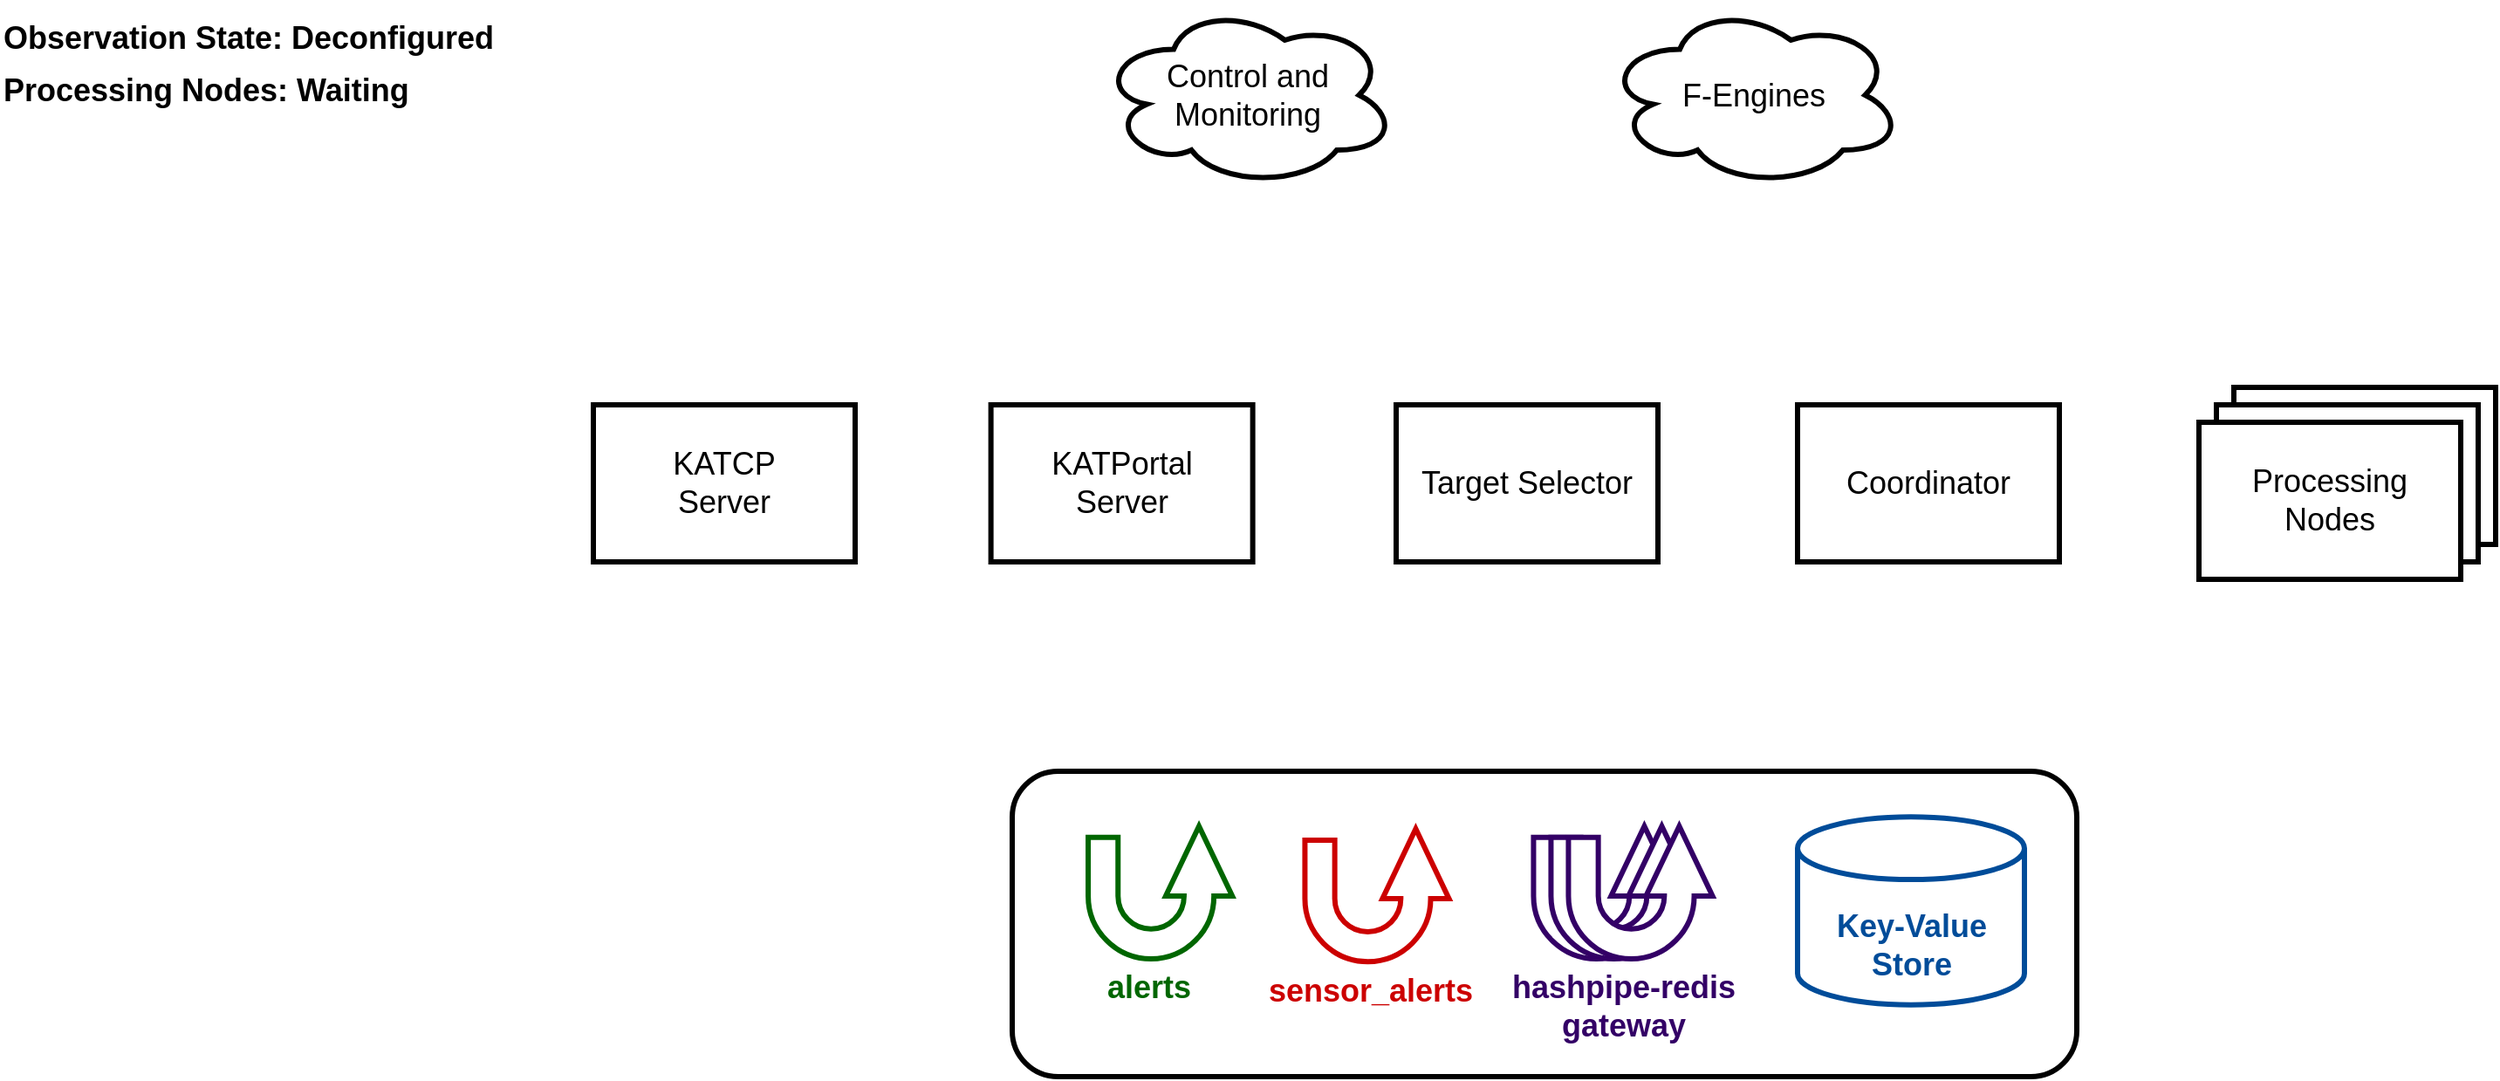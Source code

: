 <mxfile version="14.7.4" type="device" pages="16"><diagram id="XTjBRuE0phmUL3DmY9Z9" name="Deconfigured"><mxGraphModel dx="2120" dy="1291" grid="1" gridSize="10" guides="1" tooltips="1" connect="1" arrows="1" fold="1" page="1" pageScale="1" pageWidth="2336" pageHeight="1654" math="0" shadow="0"><root><mxCell id="0"/><mxCell id="1" parent="0"/><mxCell id="iNNOPv8WzvwJBUVHPFb5-71" value="" style="group;strokeWidth=3;" parent="1" vertex="1" connectable="0"><mxGeometry x="540" y="670" width="1090" height="110" as="geometry"/></mxCell><mxCell id="iNNOPv8WzvwJBUVHPFb5-31" value="&lt;div style=&quot;font-size: 18px&quot;&gt;&lt;font style=&quot;font-size: 18px&quot;&gt;KATCP &lt;br&gt;&lt;/font&gt;&lt;/div&gt;&lt;div style=&quot;font-size: 18px&quot;&gt;&lt;font style=&quot;font-size: 18px&quot;&gt;Server&lt;/font&gt;&lt;br&gt;&lt;/div&gt;" style="rounded=0;whiteSpace=wrap;html=1;strokeWidth=3;" parent="iNNOPv8WzvwJBUVHPFb5-71" vertex="1"><mxGeometry y="10" width="150" height="90" as="geometry"/></mxCell><mxCell id="iNNOPv8WzvwJBUVHPFb5-56" value="&lt;div style=&quot;font-size: 18px&quot;&gt;&lt;font style=&quot;font-size: 18px&quot;&gt;KATPortal &lt;br&gt;&lt;/font&gt;&lt;/div&gt;&lt;div style=&quot;font-size: 18px&quot;&gt;&lt;font style=&quot;font-size: 18px&quot;&gt;Server&lt;/font&gt;&lt;/div&gt;" style="rounded=0;whiteSpace=wrap;html=1;strokeWidth=3;" parent="iNNOPv8WzvwJBUVHPFb5-71" vertex="1"><mxGeometry x="227.81" y="10" width="150" height="90" as="geometry"/></mxCell><mxCell id="iNNOPv8WzvwJBUVHPFb5-57" value="&lt;font style=&quot;font-size: 18px&quot;&gt;Coordinator&lt;/font&gt;" style="rounded=0;whiteSpace=wrap;html=1;strokeWidth=3;" parent="iNNOPv8WzvwJBUVHPFb5-71" vertex="1"><mxGeometry x="690" y="10" width="150" height="90" as="geometry"/></mxCell><mxCell id="iNNOPv8WzvwJBUVHPFb5-62" value="&lt;div style=&quot;font-size: 18px&quot;&gt;&lt;font style=&quot;font-size: 18px&quot;&gt;Processing &lt;br&gt;&lt;/font&gt;&lt;/div&gt;&lt;div style=&quot;font-size: 18px&quot;&gt;&lt;font style=&quot;font-size: 18px&quot;&gt;Nodes&lt;/font&gt;&lt;/div&gt;" style="rounded=0;whiteSpace=wrap;html=1;strokeWidth=3;" parent="iNNOPv8WzvwJBUVHPFb5-71" vertex="1"><mxGeometry x="940" width="150" height="90" as="geometry"/></mxCell><mxCell id="iNNOPv8WzvwJBUVHPFb5-63" value="&lt;div style=&quot;font-size: 18px&quot;&gt;&lt;font style=&quot;font-size: 18px&quot;&gt;Processing &lt;br&gt;&lt;/font&gt;&lt;/div&gt;&lt;div style=&quot;font-size: 18px&quot;&gt;&lt;font style=&quot;font-size: 18px&quot;&gt;Nodes&lt;/font&gt;&lt;/div&gt;" style="rounded=0;whiteSpace=wrap;html=1;strokeWidth=3;" parent="iNNOPv8WzvwJBUVHPFb5-71" vertex="1"><mxGeometry x="930" y="10" width="150" height="90" as="geometry"/></mxCell><mxCell id="iNNOPv8WzvwJBUVHPFb5-64" value="&lt;div style=&quot;font-size: 18px&quot;&gt;&lt;font style=&quot;font-size: 18px&quot;&gt;Processing &lt;br&gt;&lt;/font&gt;&lt;/div&gt;&lt;div style=&quot;font-size: 18px&quot;&gt;&lt;font style=&quot;font-size: 18px&quot;&gt;Nodes&lt;/font&gt;&lt;/div&gt;" style="rounded=0;whiteSpace=wrap;html=1;strokeWidth=3;" parent="iNNOPv8WzvwJBUVHPFb5-71" vertex="1"><mxGeometry x="920" y="20" width="150" height="90" as="geometry"/></mxCell><mxCell id="iNNOPv8WzvwJBUVHPFb5-68" value="&lt;font style=&quot;font-size: 18px&quot;&gt;Target Selector&lt;/font&gt;" style="rounded=0;whiteSpace=wrap;html=1;strokeWidth=3;" parent="iNNOPv8WzvwJBUVHPFb5-71" vertex="1"><mxGeometry x="460" y="10" width="150" height="90" as="geometry"/></mxCell><mxCell id="iNNOPv8WzvwJBUVHPFb5-73" value="" style="group;strokeWidth=3;" parent="1" vertex="1" connectable="0"><mxGeometry x="830" y="450" width="460" height="105" as="geometry"/></mxCell><mxCell id="iNNOPv8WzvwJBUVHPFb5-67" value="&lt;font style=&quot;font-size: 18px&quot;&gt;F-Engines&lt;/font&gt;" style="ellipse;shape=cloud;whiteSpace=wrap;html=1;strokeWidth=3;" parent="iNNOPv8WzvwJBUVHPFb5-73" vertex="1"><mxGeometry x="290" width="170" height="105" as="geometry"/></mxCell><mxCell id="iNNOPv8WzvwJBUVHPFb5-70" value="&lt;font style=&quot;font-size: 18px&quot;&gt;Control and Monitoring&lt;/font&gt;" style="ellipse;shape=cloud;whiteSpace=wrap;html=1;strokeWidth=3;" parent="iNNOPv8WzvwJBUVHPFb5-73" vertex="1"><mxGeometry width="170" height="105" as="geometry"/></mxCell><mxCell id="iNNOPv8WzvwJBUVHPFb5-50" value="" style="rounded=1;whiteSpace=wrap;html=1;strokeWidth=3;" parent="1" vertex="1"><mxGeometry x="780" y="890" width="610" height="175" as="geometry"/></mxCell><mxCell id="iNNOPv8WzvwJBUVHPFb5-47" value="" style="strokeWidth=3;html=1;shape=mxgraph.flowchart.database;whiteSpace=wrap;strokeColor=#004C99;" parent="1" vertex="1"><mxGeometry x="1230" y="916.16" width="130" height="107.69" as="geometry"/></mxCell><mxCell id="iNNOPv8WzvwJBUVHPFb5-55" value="&lt;div style=&quot;font-size: 18px&quot;&gt;&lt;b&gt;&lt;font style=&quot;font-size: 18px&quot; color=&quot;#004C99&quot;&gt;Key-Value &lt;br&gt;&lt;/font&gt;&lt;/b&gt;&lt;/div&gt;&lt;div style=&quot;font-size: 18px&quot;&gt;&lt;b&gt;&lt;font style=&quot;font-size: 18px&quot; color=&quot;#004C99&quot;&gt;Store&lt;/font&gt;&lt;/b&gt;&lt;/div&gt;" style="text;html=1;align=center;verticalAlign=middle;resizable=0;points=[];autosize=1;strokeColor=none;" parent="1" vertex="1"><mxGeometry x="1245" y="975" width="100" height="30" as="geometry"/></mxCell><mxCell id="iNNOPv8WzvwJBUVHPFb5-77" value="" style="group" parent="1" vertex="1" connectable="0"><mxGeometry x="920" y="929.45" width="130" height="96.1" as="geometry"/></mxCell><mxCell id="iNNOPv8WzvwJBUVHPFb5-45" value="" style="html=1;shadow=0;dashed=0;align=center;verticalAlign=middle;shape=mxgraph.arrows2.uTurnArrow;dy=8.55;arrowHead=38.15;dx2=40.04;rotation=-90;flipV=1;strokeColor=#CC0000;strokeWidth=3;" parent="iNNOPv8WzvwJBUVHPFb5-77" vertex="1"><mxGeometry x="34.19" y="-6.47" width="69.63" height="82.57" as="geometry"/></mxCell><mxCell id="iNNOPv8WzvwJBUVHPFb5-52" value="&lt;b&gt;&lt;font style=&quot;font-size: 18px&quot; color=&quot;#CC0000&quot;&gt;sensor_alerts&lt;/font&gt;&lt;/b&gt;" style="text;html=1;align=center;verticalAlign=middle;resizable=0;points=[];autosize=1;strokeColor=none;" parent="iNNOPv8WzvwJBUVHPFb5-77" vertex="1"><mxGeometry y="76.1" width="130" height="20" as="geometry"/></mxCell><mxCell id="iNNOPv8WzvwJBUVHPFb5-78" value="" style="group" parent="1" vertex="1" connectable="0"><mxGeometry x="823.53" y="927.88" width="82.57" height="96.1" as="geometry"/></mxCell><mxCell id="iNNOPv8WzvwJBUVHPFb5-42" value="" style="html=1;shadow=0;dashed=0;align=center;verticalAlign=middle;shape=mxgraph.arrows2.uTurnArrow;dy=8.55;arrowHead=38.15;dx2=40.04;rotation=-90;flipH=0;flipV=1;fillColor=none;strokeColor=#006600;strokeWidth=3;" parent="iNNOPv8WzvwJBUVHPFb5-78" vertex="1"><mxGeometry x="6.47" y="-6.47" width="69.63" height="82.57" as="geometry"/></mxCell><mxCell id="iNNOPv8WzvwJBUVHPFb5-51" value="&lt;b&gt;&lt;font style=&quot;font-size: 18px&quot; color=&quot;#006600&quot;&gt;alerts&lt;/font&gt;&lt;/b&gt;" style="text;html=1;align=center;verticalAlign=middle;resizable=0;points=[];autosize=1;strokeColor=none;" parent="iNNOPv8WzvwJBUVHPFb5-78" vertex="1"><mxGeometry x="4.28" y="76.1" width="60" height="20" as="geometry"/></mxCell><mxCell id="iNNOPv8WzvwJBUVHPFb5-79" value="" style="group" parent="1" vertex="1" connectable="0"><mxGeometry x="1060" y="927.88" width="140" height="111.97" as="geometry"/></mxCell><mxCell id="iNNOPv8WzvwJBUVHPFb5-46" value="" style="html=1;shadow=0;dashed=0;align=center;verticalAlign=middle;shape=mxgraph.arrows2.uTurnArrow;dy=8.55;arrowHead=38.15;dx2=40.04;rotation=-90;flipV=1;strokeColor=#330066;strokeWidth=3;" parent="iNNOPv8WzvwJBUVHPFb5-79" vertex="1"><mxGeometry x="25.19" y="-6.47" width="69.63" height="82.57" as="geometry"/></mxCell><mxCell id="iNNOPv8WzvwJBUVHPFb5-48" value="" style="html=1;shadow=0;dashed=0;align=center;verticalAlign=middle;shape=mxgraph.arrows2.uTurnArrow;dy=8.55;arrowHead=38.15;dx2=40.04;rotation=-90;flipV=1;strokeColor=#330066;strokeWidth=3;" parent="iNNOPv8WzvwJBUVHPFb5-79" vertex="1"><mxGeometry x="35.19" y="-6.47" width="69.63" height="82.57" as="geometry"/></mxCell><mxCell id="iNNOPv8WzvwJBUVHPFb5-49" value="" style="html=1;shadow=0;dashed=0;align=center;verticalAlign=middle;shape=mxgraph.arrows2.uTurnArrow;dy=8.55;arrowHead=38.15;dx2=40.04;rotation=-90;flipV=1;strokeColor=#330066;strokeWidth=3;" parent="iNNOPv8WzvwJBUVHPFb5-79" vertex="1"><mxGeometry x="45.19" y="-6.47" width="69.63" height="82.57" as="geometry"/></mxCell><mxCell id="iNNOPv8WzvwJBUVHPFb5-53" value="&lt;div style=&quot;font-size: 18px&quot;&gt;&lt;font color=&quot;#330066&quot;&gt;&lt;b&gt;&lt;font style=&quot;font-size: 18px&quot;&gt;hashpipe-redis&lt;/font&gt;&lt;/b&gt;&lt;/font&gt;&lt;/div&gt;&lt;div style=&quot;font-size: 18px&quot;&gt;&lt;font color=&quot;#330066&quot;&gt;&lt;b&gt;&lt;font style=&quot;font-size: 18px&quot;&gt;gateway&lt;/font&gt;&lt;/b&gt;&lt;/font&gt;&lt;br&gt;&lt;/div&gt;" style="text;html=1;align=center;verticalAlign=middle;resizable=0;points=[];autosize=1;strokeColor=none;" parent="iNNOPv8WzvwJBUVHPFb5-79" vertex="1"><mxGeometry y="81.97" width="140" height="30" as="geometry"/></mxCell><mxCell id="iNNOPv8WzvwJBUVHPFb5-81" value="&lt;div align=&quot;left&quot;&gt;&lt;font style=&quot;font-size: 18px&quot;&gt;&lt;b&gt;Observation State: Deconfigured&lt;/b&gt;&lt;/font&gt;&lt;/div&gt;" style="text;html=1;align=left;verticalAlign=middle;resizable=0;points=[];autosize=1;strokeColor=none;" parent="1" vertex="1"><mxGeometry x="200" y="460" width="300" height="20" as="geometry"/></mxCell><mxCell id="iNNOPv8WzvwJBUVHPFb5-83" value="&lt;div align=&quot;left&quot;&gt;&lt;font style=&quot;font-size: 18px&quot;&gt;&lt;b&gt;Processing Nodes: Waiting&lt;/b&gt;&lt;/font&gt;&lt;/div&gt;" style="text;html=1;align=left;verticalAlign=middle;resizable=0;points=[];autosize=1;strokeColor=none;" parent="1" vertex="1"><mxGeometry x="200" y="490" width="250" height="20" as="geometry"/></mxCell></root></mxGraphModel></diagram><diagram name="Configure_1" id="eMvEL1HRVQLR1_NzrLtW"><mxGraphModel dx="1564" dy="904" grid="1" gridSize="10" guides="1" tooltips="1" connect="1" arrows="1" fold="1" page="1" pageScale="1" pageWidth="2336" pageHeight="1654" math="0" shadow="0"><root><mxCell id="1NB55dj88vK6BvlKM3vU-0"/><mxCell id="1NB55dj88vK6BvlKM3vU-1" parent="1NB55dj88vK6BvlKM3vU-0"/><mxCell id="1NB55dj88vK6BvlKM3vU-2" value="" style="group;strokeWidth=3;" vertex="1" connectable="0" parent="1NB55dj88vK6BvlKM3vU-1"><mxGeometry x="540" y="670" width="1090" height="110" as="geometry"/></mxCell><mxCell id="1NB55dj88vK6BvlKM3vU-3" value="&lt;div style=&quot;font-size: 18px&quot;&gt;&lt;font style=&quot;font-size: 18px&quot;&gt;KATCP &lt;br&gt;&lt;/font&gt;&lt;/div&gt;&lt;div style=&quot;font-size: 18px&quot;&gt;&lt;font style=&quot;font-size: 18px&quot;&gt;Server&lt;/font&gt;&lt;br&gt;&lt;/div&gt;" style="rounded=0;whiteSpace=wrap;html=1;strokeWidth=3;" vertex="1" parent="1NB55dj88vK6BvlKM3vU-2"><mxGeometry y="10" width="150" height="90" as="geometry"/></mxCell><mxCell id="1NB55dj88vK6BvlKM3vU-4" value="&lt;div style=&quot;font-size: 18px&quot;&gt;&lt;font style=&quot;font-size: 18px&quot;&gt;KATPortal &lt;br&gt;&lt;/font&gt;&lt;/div&gt;&lt;div style=&quot;font-size: 18px&quot;&gt;&lt;font style=&quot;font-size: 18px&quot;&gt;Server&lt;/font&gt;&lt;/div&gt;" style="rounded=0;whiteSpace=wrap;html=1;strokeWidth=3;" vertex="1" parent="1NB55dj88vK6BvlKM3vU-2"><mxGeometry x="227.81" y="10" width="150" height="90" as="geometry"/></mxCell><mxCell id="1NB55dj88vK6BvlKM3vU-5" value="&lt;font style=&quot;font-size: 18px&quot;&gt;Coordinator&lt;/font&gt;" style="rounded=0;whiteSpace=wrap;html=1;strokeWidth=3;" vertex="1" parent="1NB55dj88vK6BvlKM3vU-2"><mxGeometry x="690" y="10" width="150" height="90" as="geometry"/></mxCell><mxCell id="1NB55dj88vK6BvlKM3vU-6" value="&lt;div style=&quot;font-size: 18px&quot;&gt;&lt;font style=&quot;font-size: 18px&quot;&gt;Processing &lt;br&gt;&lt;/font&gt;&lt;/div&gt;&lt;div style=&quot;font-size: 18px&quot;&gt;&lt;font style=&quot;font-size: 18px&quot;&gt;Nodes&lt;/font&gt;&lt;/div&gt;" style="rounded=0;whiteSpace=wrap;html=1;strokeWidth=3;" vertex="1" parent="1NB55dj88vK6BvlKM3vU-2"><mxGeometry x="940" width="150" height="90" as="geometry"/></mxCell><mxCell id="1NB55dj88vK6BvlKM3vU-7" value="&lt;div style=&quot;font-size: 18px&quot;&gt;&lt;font style=&quot;font-size: 18px&quot;&gt;Processing &lt;br&gt;&lt;/font&gt;&lt;/div&gt;&lt;div style=&quot;font-size: 18px&quot;&gt;&lt;font style=&quot;font-size: 18px&quot;&gt;Nodes&lt;/font&gt;&lt;/div&gt;" style="rounded=0;whiteSpace=wrap;html=1;strokeWidth=3;" vertex="1" parent="1NB55dj88vK6BvlKM3vU-2"><mxGeometry x="930" y="10" width="150" height="90" as="geometry"/></mxCell><mxCell id="1NB55dj88vK6BvlKM3vU-8" value="&lt;div style=&quot;font-size: 18px&quot;&gt;&lt;font style=&quot;font-size: 18px&quot;&gt;Processing &lt;br&gt;&lt;/font&gt;&lt;/div&gt;&lt;div style=&quot;font-size: 18px&quot;&gt;&lt;font style=&quot;font-size: 18px&quot;&gt;Nodes&lt;/font&gt;&lt;/div&gt;" style="rounded=0;whiteSpace=wrap;html=1;strokeWidth=3;" vertex="1" parent="1NB55dj88vK6BvlKM3vU-2"><mxGeometry x="920" y="20" width="150" height="90" as="geometry"/></mxCell><mxCell id="1NB55dj88vK6BvlKM3vU-9" value="&lt;font style=&quot;font-size: 18px&quot;&gt;Target Selector&lt;/font&gt;" style="rounded=0;whiteSpace=wrap;html=1;strokeWidth=3;" vertex="1" parent="1NB55dj88vK6BvlKM3vU-2"><mxGeometry x="460" y="10" width="150" height="90" as="geometry"/></mxCell><mxCell id="1NB55dj88vK6BvlKM3vU-10" value="" style="group;strokeWidth=3;" vertex="1" connectable="0" parent="1NB55dj88vK6BvlKM3vU-1"><mxGeometry x="830" y="450" width="460" height="105" as="geometry"/></mxCell><mxCell id="1NB55dj88vK6BvlKM3vU-11" value="&lt;font style=&quot;font-size: 18px&quot;&gt;F-Engines&lt;/font&gt;" style="ellipse;shape=cloud;whiteSpace=wrap;html=1;strokeWidth=3;" vertex="1" parent="1NB55dj88vK6BvlKM3vU-10"><mxGeometry x="290" width="170" height="105" as="geometry"/></mxCell><mxCell id="1NB55dj88vK6BvlKM3vU-12" value="&lt;font style=&quot;font-size: 18px&quot;&gt;Control and Monitoring&lt;/font&gt;" style="ellipse;shape=cloud;whiteSpace=wrap;html=1;strokeWidth=3;" vertex="1" parent="1NB55dj88vK6BvlKM3vU-10"><mxGeometry width="170" height="105" as="geometry"/></mxCell><mxCell id="1NB55dj88vK6BvlKM3vU-13" value="" style="rounded=1;whiteSpace=wrap;html=1;strokeWidth=3;" vertex="1" parent="1NB55dj88vK6BvlKM3vU-1"><mxGeometry x="780" y="890" width="610" height="175" as="geometry"/></mxCell><mxCell id="1NB55dj88vK6BvlKM3vU-14" value="" style="strokeWidth=3;html=1;shape=mxgraph.flowchart.database;whiteSpace=wrap;strokeColor=#004C99;" vertex="1" parent="1NB55dj88vK6BvlKM3vU-1"><mxGeometry x="1230" y="916.16" width="130" height="107.69" as="geometry"/></mxCell><mxCell id="1NB55dj88vK6BvlKM3vU-15" value="&lt;div style=&quot;font-size: 18px&quot;&gt;&lt;b&gt;&lt;font style=&quot;font-size: 18px&quot; color=&quot;#004C99&quot;&gt;Key-Value &lt;br&gt;&lt;/font&gt;&lt;/b&gt;&lt;/div&gt;&lt;div style=&quot;font-size: 18px&quot;&gt;&lt;b&gt;&lt;font style=&quot;font-size: 18px&quot; color=&quot;#004C99&quot;&gt;Store&lt;/font&gt;&lt;/b&gt;&lt;/div&gt;" style="text;html=1;align=center;verticalAlign=middle;resizable=0;points=[];autosize=1;strokeColor=none;" vertex="1" parent="1NB55dj88vK6BvlKM3vU-1"><mxGeometry x="1245" y="975" width="100" height="30" as="geometry"/></mxCell><mxCell id="1NB55dj88vK6BvlKM3vU-16" value="" style="group" vertex="1" connectable="0" parent="1NB55dj88vK6BvlKM3vU-1"><mxGeometry x="920" y="929.45" width="130" height="96.1" as="geometry"/></mxCell><mxCell id="1NB55dj88vK6BvlKM3vU-17" value="" style="html=1;shadow=0;dashed=0;align=center;verticalAlign=middle;shape=mxgraph.arrows2.uTurnArrow;dy=8.55;arrowHead=38.15;dx2=40.04;rotation=-90;flipV=1;strokeColor=#CC0000;strokeWidth=3;" vertex="1" parent="1NB55dj88vK6BvlKM3vU-16"><mxGeometry x="34.19" y="-6.47" width="69.63" height="82.57" as="geometry"/></mxCell><mxCell id="1NB55dj88vK6BvlKM3vU-18" value="&lt;b&gt;&lt;font style=&quot;font-size: 18px&quot; color=&quot;#CC0000&quot;&gt;sensor_alerts&lt;/font&gt;&lt;/b&gt;" style="text;html=1;align=center;verticalAlign=middle;resizable=0;points=[];autosize=1;strokeColor=none;" vertex="1" parent="1NB55dj88vK6BvlKM3vU-16"><mxGeometry y="76.1" width="130" height="20" as="geometry"/></mxCell><mxCell id="1NB55dj88vK6BvlKM3vU-19" value="" style="group" vertex="1" connectable="0" parent="1NB55dj88vK6BvlKM3vU-1"><mxGeometry x="823.53" y="927.88" width="82.57" height="96.1" as="geometry"/></mxCell><mxCell id="1NB55dj88vK6BvlKM3vU-20" value="" style="html=1;shadow=0;dashed=0;align=center;verticalAlign=middle;shape=mxgraph.arrows2.uTurnArrow;dy=8.55;arrowHead=38.15;dx2=40.04;rotation=-90;flipH=0;flipV=1;fillColor=none;strokeColor=#006600;strokeWidth=3;" vertex="1" parent="1NB55dj88vK6BvlKM3vU-19"><mxGeometry x="6.47" y="-6.47" width="69.63" height="82.57" as="geometry"/></mxCell><mxCell id="1NB55dj88vK6BvlKM3vU-21" value="&lt;b&gt;&lt;font style=&quot;font-size: 18px&quot; color=&quot;#006600&quot;&gt;alerts&lt;/font&gt;&lt;/b&gt;" style="text;html=1;align=center;verticalAlign=middle;resizable=0;points=[];autosize=1;strokeColor=none;" vertex="1" parent="1NB55dj88vK6BvlKM3vU-19"><mxGeometry x="4.28" y="76.1" width="60" height="20" as="geometry"/></mxCell><mxCell id="1NB55dj88vK6BvlKM3vU-22" value="" style="group" vertex="1" connectable="0" parent="1NB55dj88vK6BvlKM3vU-1"><mxGeometry x="1060" y="927.88" width="140" height="111.97" as="geometry"/></mxCell><mxCell id="1NB55dj88vK6BvlKM3vU-23" value="" style="html=1;shadow=0;dashed=0;align=center;verticalAlign=middle;shape=mxgraph.arrows2.uTurnArrow;dy=8.55;arrowHead=38.15;dx2=40.04;rotation=-90;flipV=1;strokeColor=#330066;strokeWidth=3;" vertex="1" parent="1NB55dj88vK6BvlKM3vU-22"><mxGeometry x="25.19" y="-6.47" width="69.63" height="82.57" as="geometry"/></mxCell><mxCell id="1NB55dj88vK6BvlKM3vU-24" value="" style="html=1;shadow=0;dashed=0;align=center;verticalAlign=middle;shape=mxgraph.arrows2.uTurnArrow;dy=8.55;arrowHead=38.15;dx2=40.04;rotation=-90;flipV=1;strokeColor=#330066;strokeWidth=3;" vertex="1" parent="1NB55dj88vK6BvlKM3vU-22"><mxGeometry x="35.19" y="-6.47" width="69.63" height="82.57" as="geometry"/></mxCell><mxCell id="1NB55dj88vK6BvlKM3vU-25" value="" style="html=1;shadow=0;dashed=0;align=center;verticalAlign=middle;shape=mxgraph.arrows2.uTurnArrow;dy=8.55;arrowHead=38.15;dx2=40.04;rotation=-90;flipV=1;strokeColor=#330066;strokeWidth=3;" vertex="1" parent="1NB55dj88vK6BvlKM3vU-22"><mxGeometry x="45.19" y="-6.47" width="69.63" height="82.57" as="geometry"/></mxCell><mxCell id="1NB55dj88vK6BvlKM3vU-26" value="&lt;div style=&quot;font-size: 18px&quot;&gt;&lt;font color=&quot;#330066&quot;&gt;&lt;b&gt;&lt;font style=&quot;font-size: 18px&quot;&gt;hashpipe-redis&lt;/font&gt;&lt;/b&gt;&lt;/font&gt;&lt;/div&gt;&lt;div style=&quot;font-size: 18px&quot;&gt;&lt;font color=&quot;#330066&quot;&gt;&lt;b&gt;&lt;font style=&quot;font-size: 18px&quot;&gt;gateway&lt;/font&gt;&lt;/b&gt;&lt;/font&gt;&lt;br&gt;&lt;/div&gt;" style="text;html=1;align=center;verticalAlign=middle;resizable=0;points=[];autosize=1;strokeColor=none;" vertex="1" parent="1NB55dj88vK6BvlKM3vU-22"><mxGeometry y="81.97" width="140" height="30" as="geometry"/></mxCell><mxCell id="1NB55dj88vK6BvlKM3vU-27" value="&lt;div align=&quot;left&quot;&gt;&lt;font style=&quot;font-size: 18px&quot;&gt;&lt;b&gt;Observation State: Configured&lt;/b&gt;&lt;/font&gt;&lt;/div&gt;" style="text;html=1;align=left;verticalAlign=middle;resizable=0;points=[];autosize=1;strokeColor=none;" vertex="1" parent="1NB55dj88vK6BvlKM3vU-1"><mxGeometry x="200" y="460" width="280" height="20" as="geometry"/></mxCell><mxCell id="1NB55dj88vK6BvlKM3vU-28" value="&lt;div align=&quot;left&quot;&gt;&lt;font style=&quot;font-size: 18px&quot;&gt;&lt;b&gt;Processing Nodes: Waiting&lt;/b&gt;&lt;/font&gt;&lt;/div&gt;" style="text;html=1;align=left;verticalAlign=middle;resizable=0;points=[];autosize=1;strokeColor=none;" vertex="1" parent="1NB55dj88vK6BvlKM3vU-1"><mxGeometry x="200" y="490" width="250" height="20" as="geometry"/></mxCell><mxCell id="JqpuRFiHXApeCu_126or-0" style="edgeStyle=orthogonalEdgeStyle;rounded=0;orthogonalLoop=1;jettySize=auto;html=1;exitX=0.55;exitY=0.95;exitDx=0;exitDy=0;exitPerimeter=0;entryX=0.5;entryY=0;entryDx=0;entryDy=0;startArrow=none;startFill=0;endArrow=classic;endFill=1;strokeWidth=3;strokeColor=#FF8000;" edge="1" parent="1NB55dj88vK6BvlKM3vU-1" source="1NB55dj88vK6BvlKM3vU-12" target="1NB55dj88vK6BvlKM3vU-3"><mxGeometry relative="1" as="geometry"><Array as="points"><mxPoint x="924" y="610"/><mxPoint x="615" y="610"/></Array></mxGeometry></mxCell><mxCell id="JqpuRFiHXApeCu_126or-1" value="&lt;font style=&quot;font-size: 18px&quot;&gt;&lt;b&gt;&lt;font style=&quot;font-size: 18px&quot; color=&quot;#FF8000&quot;&gt;&quot;configure:array_&amp;lt;n&amp;gt;&quot;&lt;/font&gt;&lt;/b&gt;&lt;/font&gt;" style="text;html=1;align=center;verticalAlign=middle;resizable=0;points=[];autosize=1;strokeColor=none;" vertex="1" parent="1NB55dj88vK6BvlKM3vU-1"><mxGeometry x="625" y="580" width="210" height="20" as="geometry"/></mxCell><mxCell id="JqpuRFiHXApeCu_126or-2" value="&lt;div align=&quot;left&quot;&gt;&lt;b&gt;&quot;configure&quot; message received from CAM&lt;/b&gt;&lt;/div&gt;&lt;div align=&quot;left&quot;&gt;&lt;b&gt;&lt;br&gt;&lt;/b&gt;&lt;/div&gt;&lt;div align=&quot;left&quot;&gt;Includes the following information:&lt;/div&gt;&lt;div align=&quot;left&quot;&gt;&amp;nbsp;&amp;nbsp;&amp;nbsp; - Subarray name&lt;/div&gt;&lt;div align=&quot;left&quot;&gt;&amp;nbsp;&amp;nbsp;&amp;nbsp; - List of antennas &lt;br&gt;&lt;/div&gt;&lt;div align=&quot;left&quot;&gt;&amp;nbsp;&amp;nbsp;&amp;nbsp; - Number of frequency channels&lt;/div&gt;&lt;div align=&quot;left&quot;&gt;&amp;nbsp;&amp;nbsp;&amp;nbsp; - Stream multicast addresses&lt;/div&gt;&lt;div align=&quot;left&quot;&gt;&amp;nbsp;&amp;nbsp;&amp;nbsp; - Proxy name&lt;/div&gt;" style="text;html=1;align=left;verticalAlign=middle;resizable=0;points=[];autosize=1;strokeColor=none;" vertex="1" parent="1NB55dj88vK6BvlKM3vU-1"><mxGeometry x="200" y="560" width="250" height="120" as="geometry"/></mxCell></root></mxGraphModel></diagram><diagram name="Configure_2" id="aMsxleQTGk-BlvW-Ro9P"><mxGraphModel dx="1117" dy="646" grid="1" gridSize="10" guides="1" tooltips="1" connect="1" arrows="1" fold="1" page="1" pageScale="1" pageWidth="2336" pageHeight="1654" math="0" shadow="0"><root><mxCell id="v401PQDxG8_XBlYdIEbY-0"/><mxCell id="v401PQDxG8_XBlYdIEbY-1" parent="v401PQDxG8_XBlYdIEbY-0"/><mxCell id="v401PQDxG8_XBlYdIEbY-2" value="" style="group;strokeWidth=3;" vertex="1" connectable="0" parent="v401PQDxG8_XBlYdIEbY-1"><mxGeometry x="540" y="670" width="1090" height="110" as="geometry"/></mxCell><mxCell id="v401PQDxG8_XBlYdIEbY-3" value="&lt;div style=&quot;font-size: 18px&quot;&gt;&lt;font style=&quot;font-size: 18px&quot;&gt;KATCP &lt;br&gt;&lt;/font&gt;&lt;/div&gt;&lt;div style=&quot;font-size: 18px&quot;&gt;&lt;font style=&quot;font-size: 18px&quot;&gt;Server&lt;/font&gt;&lt;br&gt;&lt;/div&gt;" style="rounded=0;whiteSpace=wrap;html=1;strokeWidth=3;" vertex="1" parent="v401PQDxG8_XBlYdIEbY-2"><mxGeometry y="10" width="150" height="90" as="geometry"/></mxCell><mxCell id="v401PQDxG8_XBlYdIEbY-4" value="&lt;div style=&quot;font-size: 18px&quot;&gt;&lt;font style=&quot;font-size: 18px&quot;&gt;KATPortal &lt;br&gt;&lt;/font&gt;&lt;/div&gt;&lt;div style=&quot;font-size: 18px&quot;&gt;&lt;font style=&quot;font-size: 18px&quot;&gt;Server&lt;/font&gt;&lt;/div&gt;" style="rounded=0;whiteSpace=wrap;html=1;strokeWidth=3;" vertex="1" parent="v401PQDxG8_XBlYdIEbY-2"><mxGeometry x="227.81" y="10" width="150" height="90" as="geometry"/></mxCell><mxCell id="v401PQDxG8_XBlYdIEbY-5" value="&lt;font style=&quot;font-size: 18px&quot;&gt;Coordinator&lt;/font&gt;" style="rounded=0;whiteSpace=wrap;html=1;strokeWidth=3;" vertex="1" parent="v401PQDxG8_XBlYdIEbY-2"><mxGeometry x="690" y="10" width="150" height="90" as="geometry"/></mxCell><mxCell id="v401PQDxG8_XBlYdIEbY-6" value="&lt;div style=&quot;font-size: 18px&quot;&gt;&lt;font style=&quot;font-size: 18px&quot;&gt;Processing &lt;br&gt;&lt;/font&gt;&lt;/div&gt;&lt;div style=&quot;font-size: 18px&quot;&gt;&lt;font style=&quot;font-size: 18px&quot;&gt;Nodes&lt;/font&gt;&lt;/div&gt;" style="rounded=0;whiteSpace=wrap;html=1;strokeWidth=3;" vertex="1" parent="v401PQDxG8_XBlYdIEbY-2"><mxGeometry x="940" width="150" height="90" as="geometry"/></mxCell><mxCell id="v401PQDxG8_XBlYdIEbY-7" value="&lt;div style=&quot;font-size: 18px&quot;&gt;&lt;font style=&quot;font-size: 18px&quot;&gt;Processing &lt;br&gt;&lt;/font&gt;&lt;/div&gt;&lt;div style=&quot;font-size: 18px&quot;&gt;&lt;font style=&quot;font-size: 18px&quot;&gt;Nodes&lt;/font&gt;&lt;/div&gt;" style="rounded=0;whiteSpace=wrap;html=1;strokeWidth=3;" vertex="1" parent="v401PQDxG8_XBlYdIEbY-2"><mxGeometry x="930" y="10" width="150" height="90" as="geometry"/></mxCell><mxCell id="v401PQDxG8_XBlYdIEbY-8" value="&lt;div style=&quot;font-size: 18px&quot;&gt;&lt;font style=&quot;font-size: 18px&quot;&gt;Processing &lt;br&gt;&lt;/font&gt;&lt;/div&gt;&lt;div style=&quot;font-size: 18px&quot;&gt;&lt;font style=&quot;font-size: 18px&quot;&gt;Nodes&lt;/font&gt;&lt;/div&gt;" style="rounded=0;whiteSpace=wrap;html=1;strokeWidth=3;" vertex="1" parent="v401PQDxG8_XBlYdIEbY-2"><mxGeometry x="920" y="20" width="150" height="90" as="geometry"/></mxCell><mxCell id="v401PQDxG8_XBlYdIEbY-9" value="&lt;font style=&quot;font-size: 18px&quot;&gt;Target Selector&lt;/font&gt;" style="rounded=0;whiteSpace=wrap;html=1;strokeWidth=3;" vertex="1" parent="v401PQDxG8_XBlYdIEbY-2"><mxGeometry x="460" y="10" width="150" height="90" as="geometry"/></mxCell><mxCell id="v401PQDxG8_XBlYdIEbY-10" value="" style="group;strokeWidth=3;" vertex="1" connectable="0" parent="v401PQDxG8_XBlYdIEbY-1"><mxGeometry x="830" y="450" width="460" height="105" as="geometry"/></mxCell><mxCell id="v401PQDxG8_XBlYdIEbY-11" value="&lt;font style=&quot;font-size: 18px&quot;&gt;F-Engines&lt;/font&gt;" style="ellipse;shape=cloud;whiteSpace=wrap;html=1;strokeWidth=3;" vertex="1" parent="v401PQDxG8_XBlYdIEbY-10"><mxGeometry x="290" width="170" height="105" as="geometry"/></mxCell><mxCell id="v401PQDxG8_XBlYdIEbY-12" value="&lt;font style=&quot;font-size: 18px&quot;&gt;Control and Monitoring&lt;/font&gt;" style="ellipse;shape=cloud;whiteSpace=wrap;html=1;strokeWidth=3;" vertex="1" parent="v401PQDxG8_XBlYdIEbY-10"><mxGeometry width="170" height="105" as="geometry"/></mxCell><mxCell id="v401PQDxG8_XBlYdIEbY-13" value="" style="rounded=1;whiteSpace=wrap;html=1;strokeWidth=3;" vertex="1" parent="v401PQDxG8_XBlYdIEbY-1"><mxGeometry x="780" y="890" width="610" height="175" as="geometry"/></mxCell><mxCell id="v401PQDxG8_XBlYdIEbY-14" value="" style="strokeWidth=3;html=1;shape=mxgraph.flowchart.database;whiteSpace=wrap;strokeColor=#004C99;" vertex="1" parent="v401PQDxG8_XBlYdIEbY-1"><mxGeometry x="1230" y="916.16" width="130" height="107.69" as="geometry"/></mxCell><mxCell id="v401PQDxG8_XBlYdIEbY-15" value="&lt;div style=&quot;font-size: 18px&quot;&gt;&lt;b&gt;&lt;font style=&quot;font-size: 18px&quot; color=&quot;#004C99&quot;&gt;Key-Value &lt;br&gt;&lt;/font&gt;&lt;/b&gt;&lt;/div&gt;&lt;div style=&quot;font-size: 18px&quot;&gt;&lt;b&gt;&lt;font style=&quot;font-size: 18px&quot; color=&quot;#004C99&quot;&gt;Store&lt;/font&gt;&lt;/b&gt;&lt;/div&gt;" style="text;html=1;align=center;verticalAlign=middle;resizable=0;points=[];autosize=1;strokeColor=none;" vertex="1" parent="v401PQDxG8_XBlYdIEbY-1"><mxGeometry x="1245" y="975" width="100" height="30" as="geometry"/></mxCell><mxCell id="v401PQDxG8_XBlYdIEbY-16" value="" style="group" vertex="1" connectable="0" parent="v401PQDxG8_XBlYdIEbY-1"><mxGeometry x="920" y="929.45" width="130" height="96.1" as="geometry"/></mxCell><mxCell id="v401PQDxG8_XBlYdIEbY-17" value="" style="html=1;shadow=0;dashed=0;align=center;verticalAlign=middle;shape=mxgraph.arrows2.uTurnArrow;dy=8.55;arrowHead=38.15;dx2=40.04;rotation=-90;flipV=1;strokeColor=#CC0000;strokeWidth=3;" vertex="1" parent="v401PQDxG8_XBlYdIEbY-16"><mxGeometry x="34.19" y="-6.47" width="69.63" height="82.57" as="geometry"/></mxCell><mxCell id="v401PQDxG8_XBlYdIEbY-18" value="&lt;b&gt;&lt;font style=&quot;font-size: 18px&quot; color=&quot;#CC0000&quot;&gt;sensor_alerts&lt;/font&gt;&lt;/b&gt;" style="text;html=1;align=center;verticalAlign=middle;resizable=0;points=[];autosize=1;strokeColor=none;" vertex="1" parent="v401PQDxG8_XBlYdIEbY-16"><mxGeometry y="76.1" width="130" height="20" as="geometry"/></mxCell><mxCell id="v401PQDxG8_XBlYdIEbY-19" value="" style="group" vertex="1" connectable="0" parent="v401PQDxG8_XBlYdIEbY-1"><mxGeometry x="823.53" y="927.88" width="82.57" height="96.1" as="geometry"/></mxCell><mxCell id="v401PQDxG8_XBlYdIEbY-20" value="" style="html=1;shadow=0;dashed=0;align=center;verticalAlign=middle;shape=mxgraph.arrows2.uTurnArrow;dy=8.55;arrowHead=38.15;dx2=40.04;rotation=-90;flipH=0;flipV=1;fillColor=none;strokeColor=#006600;strokeWidth=3;" vertex="1" parent="v401PQDxG8_XBlYdIEbY-19"><mxGeometry x="6.47" y="-6.47" width="69.63" height="82.57" as="geometry"/></mxCell><mxCell id="v401PQDxG8_XBlYdIEbY-21" value="&lt;b&gt;&lt;font style=&quot;font-size: 18px&quot; color=&quot;#006600&quot;&gt;alerts&lt;/font&gt;&lt;/b&gt;" style="text;html=1;align=center;verticalAlign=middle;resizable=0;points=[];autosize=1;strokeColor=none;" vertex="1" parent="v401PQDxG8_XBlYdIEbY-19"><mxGeometry x="4.28" y="76.1" width="60" height="20" as="geometry"/></mxCell><mxCell id="v401PQDxG8_XBlYdIEbY-22" value="" style="group" vertex="1" connectable="0" parent="v401PQDxG8_XBlYdIEbY-1"><mxGeometry x="1060" y="927.88" width="140" height="111.97" as="geometry"/></mxCell><mxCell id="v401PQDxG8_XBlYdIEbY-23" value="" style="html=1;shadow=0;dashed=0;align=center;verticalAlign=middle;shape=mxgraph.arrows2.uTurnArrow;dy=8.55;arrowHead=38.15;dx2=40.04;rotation=-90;flipV=1;strokeColor=#330066;strokeWidth=3;" vertex="1" parent="v401PQDxG8_XBlYdIEbY-22"><mxGeometry x="25.19" y="-6.47" width="69.63" height="82.57" as="geometry"/></mxCell><mxCell id="v401PQDxG8_XBlYdIEbY-24" value="" style="html=1;shadow=0;dashed=0;align=center;verticalAlign=middle;shape=mxgraph.arrows2.uTurnArrow;dy=8.55;arrowHead=38.15;dx2=40.04;rotation=-90;flipV=1;strokeColor=#330066;strokeWidth=3;" vertex="1" parent="v401PQDxG8_XBlYdIEbY-22"><mxGeometry x="35.19" y="-6.47" width="69.63" height="82.57" as="geometry"/></mxCell><mxCell id="v401PQDxG8_XBlYdIEbY-25" value="" style="html=1;shadow=0;dashed=0;align=center;verticalAlign=middle;shape=mxgraph.arrows2.uTurnArrow;dy=8.55;arrowHead=38.15;dx2=40.04;rotation=-90;flipV=1;strokeColor=#330066;strokeWidth=3;" vertex="1" parent="v401PQDxG8_XBlYdIEbY-22"><mxGeometry x="45.19" y="-6.47" width="69.63" height="82.57" as="geometry"/></mxCell><mxCell id="v401PQDxG8_XBlYdIEbY-26" value="&lt;div style=&quot;font-size: 18px&quot;&gt;&lt;font color=&quot;#330066&quot;&gt;&lt;b&gt;&lt;font style=&quot;font-size: 18px&quot;&gt;hashpipe-redis&lt;/font&gt;&lt;/b&gt;&lt;/font&gt;&lt;/div&gt;&lt;div style=&quot;font-size: 18px&quot;&gt;&lt;font color=&quot;#330066&quot;&gt;&lt;b&gt;&lt;font style=&quot;font-size: 18px&quot;&gt;gateway&lt;/font&gt;&lt;/b&gt;&lt;/font&gt;&lt;br&gt;&lt;/div&gt;" style="text;html=1;align=center;verticalAlign=middle;resizable=0;points=[];autosize=1;strokeColor=none;" vertex="1" parent="v401PQDxG8_XBlYdIEbY-22"><mxGeometry y="81.97" width="140" height="30" as="geometry"/></mxCell><mxCell id="v401PQDxG8_XBlYdIEbY-27" value="&lt;div align=&quot;left&quot;&gt;&lt;font style=&quot;font-size: 18px&quot;&gt;&lt;b&gt;Observation State: Configured&lt;/b&gt;&lt;/font&gt;&lt;/div&gt;" style="text;html=1;align=left;verticalAlign=middle;resizable=0;points=[];autosize=1;strokeColor=none;" vertex="1" parent="v401PQDxG8_XBlYdIEbY-1"><mxGeometry x="200" y="460" width="280" height="20" as="geometry"/></mxCell><mxCell id="v401PQDxG8_XBlYdIEbY-28" value="&lt;div align=&quot;left&quot;&gt;&lt;font style=&quot;font-size: 18px&quot;&gt;&lt;b&gt;Processing Nodes: Waiting&lt;/b&gt;&lt;/font&gt;&lt;/div&gt;" style="text;html=1;align=left;verticalAlign=middle;resizable=0;points=[];autosize=1;strokeColor=none;" vertex="1" parent="v401PQDxG8_XBlYdIEbY-1"><mxGeometry x="200" y="490" width="250" height="20" as="geometry"/></mxCell><mxCell id="v401PQDxG8_XBlYdIEbY-31" value="&lt;div align=&quot;left&quot;&gt;&lt;b&gt;KATCP_server on configure: &lt;br&gt;&lt;/b&gt;&lt;/div&gt;&lt;div align=&quot;left&quot;&gt;&lt;b&gt;&lt;br&gt;&lt;/b&gt;&lt;/div&gt;&lt;div&gt;&lt;font color=&quot;#004C99&quot;&gt;Writes to Redis:&lt;/font&gt;&lt;/div&gt;&lt;div&gt;&lt;font color=&quot;#004C99&quot;&gt;&amp;nbsp;&amp;nbsp;&amp;nbsp; - [subarray]:timestamp&lt;/font&gt;&lt;/div&gt;&lt;div&gt;&lt;font color=&quot;#004C99&quot;&gt;&amp;nbsp;&amp;nbsp;&amp;nbsp; - [subarray]:antennas (list)&lt;/font&gt;&lt;/div&gt;&lt;div&gt;&lt;font color=&quot;#004C99&quot;&gt;&amp;nbsp;&amp;nbsp;&amp;nbsp; - [subarray]:n_channels&lt;/font&gt;&lt;/div&gt;&lt;div&gt;&lt;font color=&quot;#004C99&quot;&gt;&amp;nbsp;&amp;nbsp;&amp;nbsp; - [subarray]:proxy_name&lt;/font&gt;&lt;/div&gt;&lt;div&gt;&lt;font color=&quot;#004C99&quot;&gt;&amp;nbsp;&amp;nbsp;&amp;nbsp; - [subarray]:streams&lt;/font&gt;&lt;/div&gt;&lt;div&gt;&lt;font color=&quot;#004C99&quot;&gt;&amp;nbsp;&amp;nbsp;&amp;nbsp; - current:obs:id&lt;/font&gt;&lt;/div&gt;&lt;div&gt;&lt;font color=&quot;#004C99&quot;&gt;&amp;nbsp;&amp;nbsp;&amp;nbsp; - [subarray]:cbf_prefix&lt;/font&gt;&lt;/div&gt;&lt;div&gt;&lt;div&gt;&lt;font color=&quot;#004C99&quot;&gt;&amp;nbsp;&amp;nbsp;&amp;nbsp; - [subarray]:cam_url&lt;/font&gt;&lt;/div&gt;&lt;/div&gt;&lt;div&gt;&lt;br&gt;&lt;/div&gt;&lt;div&gt;&lt;font color=&quot;#006600&quot;&gt;Publishes to Redis:&lt;/font&gt;&lt;/div&gt;&lt;font color=&quot;#006600&quot;&gt;&amp;nbsp;&amp;nbsp;&amp;nbsp; - channel: alerts, message: configure:[subarray]&lt;/font&gt;" style="text;html=1;align=left;verticalAlign=middle;resizable=0;points=[];autosize=1;strokeColor=none;" vertex="1" parent="v401PQDxG8_XBlYdIEbY-1"><mxGeometry x="200" y="560" width="280" height="200" as="geometry"/></mxCell><mxCell id="M2Mt9a0enLqAaFtxiV7i-1" style="edgeStyle=orthogonalEdgeStyle;rounded=0;orthogonalLoop=1;jettySize=auto;html=1;exitX=0;exitY=0;exitDx=76.062;exitDy=19.075;exitPerimeter=0;entryX=0.5;entryY=1;entryDx=0;entryDy=0;startArrow=none;startFill=0;endArrow=classic;endFill=1;strokeWidth=3;strokeColor=#006600;" edge="1" parent="v401PQDxG8_XBlYdIEbY-1" source="v401PQDxG8_XBlYdIEbY-20" target="v401PQDxG8_XBlYdIEbY-4"><mxGeometry relative="1" as="geometry"><Array as="points"><mxPoint x="887" y="820"/><mxPoint x="843" y="820"/></Array></mxGeometry></mxCell><mxCell id="M2Mt9a0enLqAaFtxiV7i-3" style="edgeStyle=orthogonalEdgeStyle;rounded=0;orthogonalLoop=1;jettySize=auto;html=1;exitX=0.5;exitY=1;exitDx=0;exitDy=0;startArrow=none;startFill=0;endArrow=classic;endFill=1;strokeWidth=3;strokeColor=#004C99;dashed=1;" edge="1" parent="v401PQDxG8_XBlYdIEbY-1" source="v401PQDxG8_XBlYdIEbY-3" target="v401PQDxG8_XBlYdIEbY-14"><mxGeometry relative="1" as="geometry"><Array as="points"><mxPoint x="615" y="850"/><mxPoint x="1295" y="850"/></Array></mxGeometry></mxCell><mxCell id="M2Mt9a0enLqAaFtxiV7i-0" style="edgeStyle=orthogonalEdgeStyle;rounded=0;orthogonalLoop=1;jettySize=auto;html=1;exitX=0.5;exitY=1;exitDx=0;exitDy=0;entryX=0;entryY=0;entryDx=69.63;entryDy=74.02;entryPerimeter=0;startArrow=none;startFill=0;endArrow=classic;endFill=1;strokeWidth=3;strokeColor=#006600;" edge="1" parent="v401PQDxG8_XBlYdIEbY-1" source="v401PQDxG8_XBlYdIEbY-3" target="v401PQDxG8_XBlYdIEbY-20"><mxGeometry relative="1" as="geometry"/></mxCell></root></mxGraphModel></diagram><diagram name="Configure_3" id="VjQIi-TnnrdWLY9YGa3J"><mxGraphModel dx="1303" dy="753" grid="1" gridSize="10" guides="1" tooltips="1" connect="1" arrows="1" fold="1" page="1" pageScale="1" pageWidth="2336" pageHeight="1654" math="0" shadow="0"><root><mxCell id="lhJEUoe5jV6EJ0C4voJn-0"/><mxCell id="lhJEUoe5jV6EJ0C4voJn-1" parent="lhJEUoe5jV6EJ0C4voJn-0"/><mxCell id="lhJEUoe5jV6EJ0C4voJn-2" value="" style="group;strokeWidth=3;" vertex="1" connectable="0" parent="lhJEUoe5jV6EJ0C4voJn-1"><mxGeometry x="540" y="670" width="1090" height="110" as="geometry"/></mxCell><mxCell id="lhJEUoe5jV6EJ0C4voJn-3" value="&lt;div style=&quot;font-size: 18px&quot;&gt;&lt;font style=&quot;font-size: 18px&quot;&gt;KATCP &lt;br&gt;&lt;/font&gt;&lt;/div&gt;&lt;div style=&quot;font-size: 18px&quot;&gt;&lt;font style=&quot;font-size: 18px&quot;&gt;Server&lt;/font&gt;&lt;br&gt;&lt;/div&gt;" style="rounded=0;whiteSpace=wrap;html=1;strokeWidth=3;" vertex="1" parent="lhJEUoe5jV6EJ0C4voJn-2"><mxGeometry y="10" width="150" height="90" as="geometry"/></mxCell><mxCell id="lhJEUoe5jV6EJ0C4voJn-4" value="&lt;div style=&quot;font-size: 18px&quot;&gt;&lt;font style=&quot;font-size: 18px&quot;&gt;KATPortal &lt;br&gt;&lt;/font&gt;&lt;/div&gt;&lt;div style=&quot;font-size: 18px&quot;&gt;&lt;font style=&quot;font-size: 18px&quot;&gt;Server&lt;/font&gt;&lt;/div&gt;" style="rounded=0;whiteSpace=wrap;html=1;strokeWidth=3;" vertex="1" parent="lhJEUoe5jV6EJ0C4voJn-2"><mxGeometry x="227.81" y="10" width="150" height="90" as="geometry"/></mxCell><mxCell id="lhJEUoe5jV6EJ0C4voJn-5" value="&lt;font style=&quot;font-size: 18px&quot;&gt;Coordinator&lt;/font&gt;" style="rounded=0;whiteSpace=wrap;html=1;strokeWidth=3;" vertex="1" parent="lhJEUoe5jV6EJ0C4voJn-2"><mxGeometry x="690" y="10" width="150" height="90" as="geometry"/></mxCell><mxCell id="lhJEUoe5jV6EJ0C4voJn-6" value="&lt;div style=&quot;font-size: 18px&quot;&gt;&lt;font style=&quot;font-size: 18px&quot;&gt;Processing &lt;br&gt;&lt;/font&gt;&lt;/div&gt;&lt;div style=&quot;font-size: 18px&quot;&gt;&lt;font style=&quot;font-size: 18px&quot;&gt;Nodes&lt;/font&gt;&lt;/div&gt;" style="rounded=0;whiteSpace=wrap;html=1;strokeWidth=3;" vertex="1" parent="lhJEUoe5jV6EJ0C4voJn-2"><mxGeometry x="940" width="150" height="90" as="geometry"/></mxCell><mxCell id="lhJEUoe5jV6EJ0C4voJn-7" value="&lt;div style=&quot;font-size: 18px&quot;&gt;&lt;font style=&quot;font-size: 18px&quot;&gt;Processing &lt;br&gt;&lt;/font&gt;&lt;/div&gt;&lt;div style=&quot;font-size: 18px&quot;&gt;&lt;font style=&quot;font-size: 18px&quot;&gt;Nodes&lt;/font&gt;&lt;/div&gt;" style="rounded=0;whiteSpace=wrap;html=1;strokeWidth=3;" vertex="1" parent="lhJEUoe5jV6EJ0C4voJn-2"><mxGeometry x="930" y="10" width="150" height="90" as="geometry"/></mxCell><mxCell id="lhJEUoe5jV6EJ0C4voJn-8" value="&lt;div style=&quot;font-size: 18px&quot;&gt;&lt;font style=&quot;font-size: 18px&quot;&gt;Processing &lt;br&gt;&lt;/font&gt;&lt;/div&gt;&lt;div style=&quot;font-size: 18px&quot;&gt;&lt;font style=&quot;font-size: 18px&quot;&gt;Nodes&lt;/font&gt;&lt;/div&gt;" style="rounded=0;whiteSpace=wrap;html=1;strokeWidth=3;" vertex="1" parent="lhJEUoe5jV6EJ0C4voJn-2"><mxGeometry x="920" y="20" width="150" height="90" as="geometry"/></mxCell><mxCell id="lhJEUoe5jV6EJ0C4voJn-9" value="&lt;font style=&quot;font-size: 18px&quot;&gt;Target Selector&lt;/font&gt;" style="rounded=0;whiteSpace=wrap;html=1;strokeWidth=3;" vertex="1" parent="lhJEUoe5jV6EJ0C4voJn-2"><mxGeometry x="460" y="10" width="150" height="90" as="geometry"/></mxCell><mxCell id="lhJEUoe5jV6EJ0C4voJn-10" value="" style="group;strokeWidth=3;" vertex="1" connectable="0" parent="lhJEUoe5jV6EJ0C4voJn-1"><mxGeometry x="830" y="450" width="460" height="105" as="geometry"/></mxCell><mxCell id="lhJEUoe5jV6EJ0C4voJn-11" value="&lt;font style=&quot;font-size: 18px&quot;&gt;F-Engines&lt;/font&gt;" style="ellipse;shape=cloud;whiteSpace=wrap;html=1;strokeWidth=3;" vertex="1" parent="lhJEUoe5jV6EJ0C4voJn-10"><mxGeometry x="290" width="170" height="105" as="geometry"/></mxCell><mxCell id="lhJEUoe5jV6EJ0C4voJn-12" value="&lt;font style=&quot;font-size: 18px&quot;&gt;Control and Monitoring&lt;/font&gt;" style="ellipse;shape=cloud;whiteSpace=wrap;html=1;strokeWidth=3;" vertex="1" parent="lhJEUoe5jV6EJ0C4voJn-10"><mxGeometry width="170" height="105" as="geometry"/></mxCell><mxCell id="lhJEUoe5jV6EJ0C4voJn-13" value="" style="rounded=1;whiteSpace=wrap;html=1;strokeWidth=3;" vertex="1" parent="lhJEUoe5jV6EJ0C4voJn-1"><mxGeometry x="780" y="890" width="610" height="175" as="geometry"/></mxCell><mxCell id="lhJEUoe5jV6EJ0C4voJn-14" value="" style="strokeWidth=3;html=1;shape=mxgraph.flowchart.database;whiteSpace=wrap;strokeColor=#004C99;" vertex="1" parent="lhJEUoe5jV6EJ0C4voJn-1"><mxGeometry x="1230" y="916.16" width="130" height="107.69" as="geometry"/></mxCell><mxCell id="lhJEUoe5jV6EJ0C4voJn-15" value="&lt;div style=&quot;font-size: 18px&quot;&gt;&lt;b&gt;&lt;font style=&quot;font-size: 18px&quot; color=&quot;#004C99&quot;&gt;Key-Value &lt;br&gt;&lt;/font&gt;&lt;/b&gt;&lt;/div&gt;&lt;div style=&quot;font-size: 18px&quot;&gt;&lt;b&gt;&lt;font style=&quot;font-size: 18px&quot; color=&quot;#004C99&quot;&gt;Store&lt;/font&gt;&lt;/b&gt;&lt;/div&gt;" style="text;html=1;align=center;verticalAlign=middle;resizable=0;points=[];autosize=1;strokeColor=none;" vertex="1" parent="lhJEUoe5jV6EJ0C4voJn-1"><mxGeometry x="1245" y="975" width="100" height="30" as="geometry"/></mxCell><mxCell id="lhJEUoe5jV6EJ0C4voJn-16" value="" style="group" vertex="1" connectable="0" parent="lhJEUoe5jV6EJ0C4voJn-1"><mxGeometry x="920" y="929.45" width="130" height="96.1" as="geometry"/></mxCell><mxCell id="lhJEUoe5jV6EJ0C4voJn-17" value="" style="html=1;shadow=0;dashed=0;align=center;verticalAlign=middle;shape=mxgraph.arrows2.uTurnArrow;dy=8.55;arrowHead=38.15;dx2=40.04;rotation=-90;flipV=1;strokeColor=#CC0000;strokeWidth=3;" vertex="1" parent="lhJEUoe5jV6EJ0C4voJn-16"><mxGeometry x="34.19" y="-6.47" width="69.63" height="82.57" as="geometry"/></mxCell><mxCell id="lhJEUoe5jV6EJ0C4voJn-18" value="&lt;b&gt;&lt;font style=&quot;font-size: 18px&quot; color=&quot;#CC0000&quot;&gt;sensor_alerts&lt;/font&gt;&lt;/b&gt;" style="text;html=1;align=center;verticalAlign=middle;resizable=0;points=[];autosize=1;strokeColor=none;" vertex="1" parent="lhJEUoe5jV6EJ0C4voJn-16"><mxGeometry y="76.1" width="130" height="20" as="geometry"/></mxCell><mxCell id="lhJEUoe5jV6EJ0C4voJn-19" value="" style="group" vertex="1" connectable="0" parent="lhJEUoe5jV6EJ0C4voJn-1"><mxGeometry x="823.53" y="927.88" width="82.57" height="96.1" as="geometry"/></mxCell><mxCell id="lhJEUoe5jV6EJ0C4voJn-20" value="" style="html=1;shadow=0;dashed=0;align=center;verticalAlign=middle;shape=mxgraph.arrows2.uTurnArrow;dy=8.55;arrowHead=38.15;dx2=40.04;rotation=-90;flipH=0;flipV=1;fillColor=none;strokeColor=#006600;strokeWidth=3;" vertex="1" parent="lhJEUoe5jV6EJ0C4voJn-19"><mxGeometry x="6.47" y="-6.47" width="69.63" height="82.57" as="geometry"/></mxCell><mxCell id="lhJEUoe5jV6EJ0C4voJn-21" value="&lt;b&gt;&lt;font style=&quot;font-size: 18px&quot; color=&quot;#006600&quot;&gt;alerts&lt;/font&gt;&lt;/b&gt;" style="text;html=1;align=center;verticalAlign=middle;resizable=0;points=[];autosize=1;strokeColor=none;" vertex="1" parent="lhJEUoe5jV6EJ0C4voJn-19"><mxGeometry x="4.28" y="76.1" width="60" height="20" as="geometry"/></mxCell><mxCell id="lhJEUoe5jV6EJ0C4voJn-22" value="" style="group" vertex="1" connectable="0" parent="lhJEUoe5jV6EJ0C4voJn-1"><mxGeometry x="1060" y="927.88" width="140" height="111.97" as="geometry"/></mxCell><mxCell id="lhJEUoe5jV6EJ0C4voJn-23" value="" style="html=1;shadow=0;dashed=0;align=center;verticalAlign=middle;shape=mxgraph.arrows2.uTurnArrow;dy=8.55;arrowHead=38.15;dx2=40.04;rotation=-90;flipV=1;strokeColor=#330066;strokeWidth=3;" vertex="1" parent="lhJEUoe5jV6EJ0C4voJn-22"><mxGeometry x="25.19" y="-6.47" width="69.63" height="82.57" as="geometry"/></mxCell><mxCell id="lhJEUoe5jV6EJ0C4voJn-24" value="" style="html=1;shadow=0;dashed=0;align=center;verticalAlign=middle;shape=mxgraph.arrows2.uTurnArrow;dy=8.55;arrowHead=38.15;dx2=40.04;rotation=-90;flipV=1;strokeColor=#330066;strokeWidth=3;" vertex="1" parent="lhJEUoe5jV6EJ0C4voJn-22"><mxGeometry x="35.19" y="-6.47" width="69.63" height="82.57" as="geometry"/></mxCell><mxCell id="lhJEUoe5jV6EJ0C4voJn-25" value="" style="html=1;shadow=0;dashed=0;align=center;verticalAlign=middle;shape=mxgraph.arrows2.uTurnArrow;dy=8.55;arrowHead=38.15;dx2=40.04;rotation=-90;flipV=1;strokeColor=#330066;strokeWidth=3;" vertex="1" parent="lhJEUoe5jV6EJ0C4voJn-22"><mxGeometry x="45.19" y="-6.47" width="69.63" height="82.57" as="geometry"/></mxCell><mxCell id="lhJEUoe5jV6EJ0C4voJn-26" value="&lt;div style=&quot;font-size: 18px&quot;&gt;&lt;font color=&quot;#330066&quot;&gt;&lt;b&gt;&lt;font style=&quot;font-size: 18px&quot;&gt;hashpipe-redis&lt;/font&gt;&lt;/b&gt;&lt;/font&gt;&lt;/div&gt;&lt;div style=&quot;font-size: 18px&quot;&gt;&lt;font color=&quot;#330066&quot;&gt;&lt;b&gt;&lt;font style=&quot;font-size: 18px&quot;&gt;gateway&lt;/font&gt;&lt;/b&gt;&lt;/font&gt;&lt;br&gt;&lt;/div&gt;" style="text;html=1;align=center;verticalAlign=middle;resizable=0;points=[];autosize=1;strokeColor=none;" vertex="1" parent="lhJEUoe5jV6EJ0C4voJn-22"><mxGeometry y="81.97" width="140" height="30" as="geometry"/></mxCell><mxCell id="lhJEUoe5jV6EJ0C4voJn-27" value="&lt;div align=&quot;left&quot;&gt;&lt;font style=&quot;font-size: 18px&quot;&gt;&lt;b&gt;Observation State: Configured&lt;/b&gt;&lt;/font&gt;&lt;/div&gt;" style="text;html=1;align=left;verticalAlign=middle;resizable=0;points=[];autosize=1;strokeColor=none;" vertex="1" parent="lhJEUoe5jV6EJ0C4voJn-1"><mxGeometry x="200" y="460" width="280" height="20" as="geometry"/></mxCell><mxCell id="lhJEUoe5jV6EJ0C4voJn-28" value="&lt;div align=&quot;left&quot;&gt;&lt;font style=&quot;font-size: 18px&quot;&gt;&lt;b&gt;Processing Nodes: Waiting&lt;/b&gt;&lt;/font&gt;&lt;/div&gt;" style="text;html=1;align=left;verticalAlign=middle;resizable=0;points=[];autosize=1;strokeColor=none;" vertex="1" parent="lhJEUoe5jV6EJ0C4voJn-1"><mxGeometry x="200" y="490" width="250" height="20" as="geometry"/></mxCell><mxCell id="lhJEUoe5jV6EJ0C4voJn-29" value="&lt;b&gt;katportal_server on configure:&lt;/b&gt;&lt;br&gt;&lt;br&gt;&lt;font color=&quot;#004C99&quot;&gt;Requests sensors from CAM and writes to Redis:&lt;br&gt;&amp;nbsp;&amp;nbsp;&amp;nbsp; - [subarray component]:pool_resources&lt;br&gt;&amp;nbsp;&amp;nbsp;&amp;nbsp; - [cbf component]:tied_array_channelised_voltage&lt;br&gt;&amp;nbsp;&amp;nbsp;&amp;nbsp;&amp;nbsp;&amp;nbsp;&amp;nbsp;&amp;nbsp;&amp;nbsp;&amp;nbsp;&amp;nbsp;&amp;nbsp; _0x_spectra_per_heap&lt;br&gt;&amp;nbsp;&amp;nbsp;&amp;nbsp; - [cbf component]:sync_time&lt;br&gt;&amp;nbsp;&amp;nbsp;&amp;nbsp; - [cbf component]:antenna_channelised_voltage&lt;br&gt;&amp;nbsp;&amp;nbsp;&amp;nbsp;&amp;nbsp;&amp;nbsp;&amp;nbsp;&amp;nbsp;&amp;nbsp;&amp;nbsp;&amp;nbsp;&amp;nbsp; _n_samples_between_spectra&lt;br&gt;&amp;nbsp;&amp;nbsp;&amp;nbsp; - [cbf component]:adc_sample_rate&lt;br&gt;&amp;nbsp;&amp;nbsp;&amp;nbsp; - [cbf component]:input_labelling&lt;br&gt;&amp;nbsp;&amp;nbsp;&amp;nbsp; - [subarray streams component]:antenna_channelised&lt;br&gt;&amp;nbsp;&amp;nbsp;&amp;nbsp;&amp;nbsp;&amp;nbsp;&amp;nbsp;&amp;nbsp;&amp;nbsp;&amp;nbsp;&amp;nbsp;&amp;nbsp; _voltage_centre_freq&lt;/font&gt;&lt;br&gt;&lt;br&gt;&lt;font color=&quot;#CC0000&quot;&gt;Publishes to Redis:&amp;nbsp; &amp;nbsp;&lt;br&gt;&amp;nbsp;&amp;nbsp;&amp;nbsp; - channel: alerts, message: conf_complete:[subarray]&lt;/font&gt;&lt;br&gt;&lt;br&gt;&lt;font color=&quot;#004C99&quot;&gt;Saves to Redis history:&lt;br&gt;&amp;nbsp;&amp;nbsp;&amp;nbsp; - antenna list&lt;/font&gt;" style="text;html=1;align=left;verticalAlign=middle;resizable=0;points=[];autosize=1;strokeColor=none;" vertex="1" parent="lhJEUoe5jV6EJ0C4voJn-1"><mxGeometry x="200" y="563" width="310" height="270" as="geometry"/></mxCell><mxCell id="lhJEUoe5jV6EJ0C4voJn-33" style="edgeStyle=orthogonalEdgeStyle;rounded=0;orthogonalLoop=1;jettySize=auto;html=1;entryX=0.5;entryY=0;entryDx=0;entryDy=0;entryPerimeter=0;dashed=1;startArrow=none;startFill=0;endArrow=classic;endFill=1;strokeColor=#004C99;strokeWidth=3;" edge="1" parent="lhJEUoe5jV6EJ0C4voJn-1" target="lhJEUoe5jV6EJ0C4voJn-14"><mxGeometry relative="1" as="geometry"><mxPoint x="843" y="770" as="sourcePoint"/><Array as="points"><mxPoint x="843" y="850"/><mxPoint x="1295" y="850"/></Array></mxGeometry></mxCell><mxCell id="lhJEUoe5jV6EJ0C4voJn-34" style="edgeStyle=orthogonalEdgeStyle;rounded=0;orthogonalLoop=1;jettySize=auto;html=1;exitX=0;exitY=0;exitDx=76.062;exitDy=19.075;exitPerimeter=0;startArrow=none;startFill=0;endArrow=classic;endFill=1;strokeWidth=3;strokeColor=#CC0000;" edge="1" parent="lhJEUoe5jV6EJ0C4voJn-1" source="lhJEUoe5jV6EJ0C4voJn-17" target="lhJEUoe5jV6EJ0C4voJn-5"><mxGeometry relative="1" as="geometry"><Array as="points"><mxPoint x="1011" y="820"/><mxPoint x="1305" y="820"/></Array></mxGeometry></mxCell><mxCell id="lhJEUoe5jV6EJ0C4voJn-35" style="edgeStyle=orthogonalEdgeStyle;rounded=0;orthogonalLoop=1;jettySize=auto;html=1;entryX=0;entryY=0;entryDx=69.63;entryDy=74.02;entryPerimeter=0;startArrow=none;startFill=0;endArrow=classic;endFill=1;strokeWidth=3;exitX=0.5;exitY=1;exitDx=0;exitDy=0;strokeColor=#CC0000;" edge="1" parent="lhJEUoe5jV6EJ0C4voJn-1" source="lhJEUoe5jV6EJ0C4voJn-4" target="lhJEUoe5jV6EJ0C4voJn-17"><mxGeometry relative="1" as="geometry"/></mxCell><mxCell id="lhJEUoe5jV6EJ0C4voJn-36" style="edgeStyle=orthogonalEdgeStyle;rounded=0;orthogonalLoop=1;jettySize=auto;html=1;exitX=0.55;exitY=0.95;exitDx=0;exitDy=0;exitPerimeter=0;startArrow=none;startFill=0;endArrow=classic;endFill=1;strokeWidth=3;strokeColor=#FF8000;" edge="1" parent="lhJEUoe5jV6EJ0C4voJn-1" source="lhJEUoe5jV6EJ0C4voJn-12" target="lhJEUoe5jV6EJ0C4voJn-4"><mxGeometry relative="1" as="geometry"/></mxCell></root></mxGraphModel></diagram><diagram name="Configure_4" id="7jmX4ZsBBUjyLGfqIXq2"><mxGraphModel dx="782" dy="452" grid="1" gridSize="10" guides="1" tooltips="1" connect="1" arrows="1" fold="1" page="1" pageScale="1" pageWidth="2336" pageHeight="1654" math="0" shadow="0"><root><mxCell id="rK4t4Y0XX9qilGx8KRFR-0"/><mxCell id="rK4t4Y0XX9qilGx8KRFR-1" parent="rK4t4Y0XX9qilGx8KRFR-0"/><mxCell id="rK4t4Y0XX9qilGx8KRFR-2" value="" style="group;strokeWidth=3;" parent="rK4t4Y0XX9qilGx8KRFR-1" vertex="1" connectable="0"><mxGeometry x="540" y="670" width="1090" height="110" as="geometry"/></mxCell><mxCell id="rK4t4Y0XX9qilGx8KRFR-3" value="&lt;div style=&quot;font-size: 18px&quot;&gt;&lt;font style=&quot;font-size: 18px&quot;&gt;KATCP &lt;br&gt;&lt;/font&gt;&lt;/div&gt;&lt;div style=&quot;font-size: 18px&quot;&gt;&lt;font style=&quot;font-size: 18px&quot;&gt;Server&lt;/font&gt;&lt;br&gt;&lt;/div&gt;" style="rounded=0;whiteSpace=wrap;html=1;strokeWidth=3;" parent="rK4t4Y0XX9qilGx8KRFR-2" vertex="1"><mxGeometry y="10" width="150" height="90" as="geometry"/></mxCell><mxCell id="rK4t4Y0XX9qilGx8KRFR-4" value="&lt;div style=&quot;font-size: 18px&quot;&gt;&lt;font style=&quot;font-size: 18px&quot;&gt;KATPortal &lt;br&gt;&lt;/font&gt;&lt;/div&gt;&lt;div style=&quot;font-size: 18px&quot;&gt;&lt;font style=&quot;font-size: 18px&quot;&gt;Server&lt;/font&gt;&lt;/div&gt;" style="rounded=0;whiteSpace=wrap;html=1;strokeWidth=3;" parent="rK4t4Y0XX9qilGx8KRFR-2" vertex="1"><mxGeometry x="227.81" y="10" width="150" height="90" as="geometry"/></mxCell><mxCell id="rK4t4Y0XX9qilGx8KRFR-5" value="&lt;font style=&quot;font-size: 18px&quot;&gt;Coordinator&lt;/font&gt;" style="rounded=0;whiteSpace=wrap;html=1;strokeWidth=3;" parent="rK4t4Y0XX9qilGx8KRFR-2" vertex="1"><mxGeometry x="690" y="10" width="150" height="90" as="geometry"/></mxCell><mxCell id="rK4t4Y0XX9qilGx8KRFR-6" value="&lt;div style=&quot;font-size: 18px&quot;&gt;&lt;font style=&quot;font-size: 18px&quot;&gt;Processing &lt;br&gt;&lt;/font&gt;&lt;/div&gt;&lt;div style=&quot;font-size: 18px&quot;&gt;&lt;font style=&quot;font-size: 18px&quot;&gt;Nodes&lt;/font&gt;&lt;/div&gt;" style="rounded=0;whiteSpace=wrap;html=1;strokeWidth=3;" parent="rK4t4Y0XX9qilGx8KRFR-2" vertex="1"><mxGeometry x="940" width="150" height="90" as="geometry"/></mxCell><mxCell id="rK4t4Y0XX9qilGx8KRFR-7" value="&lt;div style=&quot;font-size: 18px&quot;&gt;&lt;font style=&quot;font-size: 18px&quot;&gt;Processing &lt;br&gt;&lt;/font&gt;&lt;/div&gt;&lt;div style=&quot;font-size: 18px&quot;&gt;&lt;font style=&quot;font-size: 18px&quot;&gt;Nodes&lt;/font&gt;&lt;/div&gt;" style="rounded=0;whiteSpace=wrap;html=1;strokeWidth=3;" parent="rK4t4Y0XX9qilGx8KRFR-2" vertex="1"><mxGeometry x="930" y="10" width="150" height="90" as="geometry"/></mxCell><mxCell id="rK4t4Y0XX9qilGx8KRFR-8" value="&lt;div style=&quot;font-size: 18px&quot;&gt;&lt;font style=&quot;font-size: 18px&quot;&gt;Processing &lt;br&gt;&lt;/font&gt;&lt;/div&gt;&lt;div style=&quot;font-size: 18px&quot;&gt;&lt;font style=&quot;font-size: 18px&quot;&gt;Nodes&lt;/font&gt;&lt;/div&gt;" style="rounded=0;whiteSpace=wrap;html=1;strokeWidth=3;" parent="rK4t4Y0XX9qilGx8KRFR-2" vertex="1"><mxGeometry x="920" y="20" width="150" height="90" as="geometry"/></mxCell><mxCell id="rK4t4Y0XX9qilGx8KRFR-9" value="&lt;font style=&quot;font-size: 18px&quot;&gt;Target Selector&lt;/font&gt;" style="rounded=0;whiteSpace=wrap;html=1;strokeWidth=3;" parent="rK4t4Y0XX9qilGx8KRFR-2" vertex="1"><mxGeometry x="460" y="10" width="150" height="90" as="geometry"/></mxCell><mxCell id="rK4t4Y0XX9qilGx8KRFR-10" value="" style="group;strokeWidth=3;" parent="rK4t4Y0XX9qilGx8KRFR-1" vertex="1" connectable="0"><mxGeometry x="830" y="450" width="460" height="149.15" as="geometry"/></mxCell><mxCell id="rK4t4Y0XX9qilGx8KRFR-11" value="&lt;font style=&quot;font-size: 18px&quot;&gt;F-Engines&lt;/font&gt;" style="ellipse;shape=cloud;whiteSpace=wrap;html=1;strokeWidth=3;" parent="rK4t4Y0XX9qilGx8KRFR-10" vertex="1"><mxGeometry x="290" width="170" height="105" as="geometry"/></mxCell><mxCell id="rK4t4Y0XX9qilGx8KRFR-12" value="&lt;font style=&quot;font-size: 18px&quot;&gt;Control and Monitoring&lt;/font&gt;" style="ellipse;shape=cloud;whiteSpace=wrap;html=1;strokeWidth=3;" parent="rK4t4Y0XX9qilGx8KRFR-10" vertex="1"><mxGeometry width="170" height="105" as="geometry"/></mxCell><mxCell id="rK4t4Y0XX9qilGx8KRFR-13" value="" style="rounded=1;whiteSpace=wrap;html=1;strokeWidth=3;" parent="rK4t4Y0XX9qilGx8KRFR-1" vertex="1"><mxGeometry x="780" y="890" width="610" height="175" as="geometry"/></mxCell><mxCell id="rK4t4Y0XX9qilGx8KRFR-14" value="" style="strokeWidth=3;html=1;shape=mxgraph.flowchart.database;whiteSpace=wrap;strokeColor=#004C99;" parent="rK4t4Y0XX9qilGx8KRFR-1" vertex="1"><mxGeometry x="1230" y="916.16" width="130" height="107.69" as="geometry"/></mxCell><mxCell id="rK4t4Y0XX9qilGx8KRFR-15" value="&lt;div style=&quot;font-size: 18px&quot;&gt;&lt;b&gt;&lt;font style=&quot;font-size: 18px&quot; color=&quot;#004C99&quot;&gt;Key-Value &lt;br&gt;&lt;/font&gt;&lt;/b&gt;&lt;/div&gt;&lt;div style=&quot;font-size: 18px&quot;&gt;&lt;b&gt;&lt;font style=&quot;font-size: 18px&quot; color=&quot;#004C99&quot;&gt;Store&lt;/font&gt;&lt;/b&gt;&lt;/div&gt;" style="text;html=1;align=center;verticalAlign=middle;resizable=0;points=[];autosize=1;strokeColor=none;" parent="rK4t4Y0XX9qilGx8KRFR-1" vertex="1"><mxGeometry x="1245" y="975" width="100" height="30" as="geometry"/></mxCell><mxCell id="rK4t4Y0XX9qilGx8KRFR-16" value="" style="group" parent="rK4t4Y0XX9qilGx8KRFR-1" vertex="1" connectable="0"><mxGeometry x="920" y="929.45" width="130" height="96.1" as="geometry"/></mxCell><mxCell id="rK4t4Y0XX9qilGx8KRFR-17" value="" style="html=1;shadow=0;dashed=0;align=center;verticalAlign=middle;shape=mxgraph.arrows2.uTurnArrow;dy=8.55;arrowHead=38.15;dx2=40.04;rotation=-90;flipV=1;strokeColor=#CC0000;strokeWidth=3;" parent="rK4t4Y0XX9qilGx8KRFR-16" vertex="1"><mxGeometry x="34.19" y="-6.47" width="69.63" height="82.57" as="geometry"/></mxCell><mxCell id="rK4t4Y0XX9qilGx8KRFR-18" value="&lt;b&gt;&lt;font style=&quot;font-size: 18px&quot; color=&quot;#CC0000&quot;&gt;sensor_alerts&lt;/font&gt;&lt;/b&gt;" style="text;html=1;align=center;verticalAlign=middle;resizable=0;points=[];autosize=1;strokeColor=none;" parent="rK4t4Y0XX9qilGx8KRFR-16" vertex="1"><mxGeometry y="76.1" width="130" height="20" as="geometry"/></mxCell><mxCell id="rK4t4Y0XX9qilGx8KRFR-19" value="" style="group" parent="rK4t4Y0XX9qilGx8KRFR-1" vertex="1" connectable="0"><mxGeometry x="823.53" y="927.88" width="82.57" height="96.1" as="geometry"/></mxCell><mxCell id="rK4t4Y0XX9qilGx8KRFR-20" value="" style="html=1;shadow=0;dashed=0;align=center;verticalAlign=middle;shape=mxgraph.arrows2.uTurnArrow;dy=8.55;arrowHead=38.15;dx2=40.04;rotation=-90;flipH=0;flipV=1;fillColor=none;strokeColor=#006600;strokeWidth=3;" parent="rK4t4Y0XX9qilGx8KRFR-19" vertex="1"><mxGeometry x="6.47" y="-6.47" width="69.63" height="82.57" as="geometry"/></mxCell><mxCell id="rK4t4Y0XX9qilGx8KRFR-21" value="&lt;b&gt;&lt;font style=&quot;font-size: 18px&quot; color=&quot;#006600&quot;&gt;alerts&lt;/font&gt;&lt;/b&gt;" style="text;html=1;align=center;verticalAlign=middle;resizable=0;points=[];autosize=1;strokeColor=none;" parent="rK4t4Y0XX9qilGx8KRFR-19" vertex="1"><mxGeometry x="4.28" y="76.1" width="60" height="20" as="geometry"/></mxCell><mxCell id="rK4t4Y0XX9qilGx8KRFR-22" value="" style="group" parent="rK4t4Y0XX9qilGx8KRFR-1" vertex="1" connectable="0"><mxGeometry x="1060" y="927.88" width="140" height="111.97" as="geometry"/></mxCell><mxCell id="rK4t4Y0XX9qilGx8KRFR-23" value="" style="html=1;shadow=0;dashed=0;align=center;verticalAlign=middle;shape=mxgraph.arrows2.uTurnArrow;dy=8.55;arrowHead=38.15;dx2=40.04;rotation=-90;flipV=1;strokeColor=#330066;strokeWidth=3;" parent="rK4t4Y0XX9qilGx8KRFR-22" vertex="1"><mxGeometry x="25.19" y="-6.47" width="69.63" height="82.57" as="geometry"/></mxCell><mxCell id="rK4t4Y0XX9qilGx8KRFR-24" value="" style="html=1;shadow=0;dashed=0;align=center;verticalAlign=middle;shape=mxgraph.arrows2.uTurnArrow;dy=8.55;arrowHead=38.15;dx2=40.04;rotation=-90;flipV=1;strokeColor=#330066;strokeWidth=3;" parent="rK4t4Y0XX9qilGx8KRFR-22" vertex="1"><mxGeometry x="35.19" y="-6.47" width="69.63" height="82.57" as="geometry"/></mxCell><mxCell id="rK4t4Y0XX9qilGx8KRFR-25" value="" style="html=1;shadow=0;dashed=0;align=center;verticalAlign=middle;shape=mxgraph.arrows2.uTurnArrow;dy=8.55;arrowHead=38.15;dx2=40.04;rotation=-90;flipV=1;strokeColor=#330066;strokeWidth=3;" parent="rK4t4Y0XX9qilGx8KRFR-22" vertex="1"><mxGeometry x="45.19" y="-6.47" width="69.63" height="82.57" as="geometry"/></mxCell><mxCell id="rK4t4Y0XX9qilGx8KRFR-26" value="&lt;div style=&quot;font-size: 18px&quot;&gt;&lt;font color=&quot;#330066&quot;&gt;&lt;b&gt;&lt;font style=&quot;font-size: 18px&quot;&gt;hashpipe-redis&lt;/font&gt;&lt;/b&gt;&lt;/font&gt;&lt;/div&gt;&lt;div style=&quot;font-size: 18px&quot;&gt;&lt;font color=&quot;#330066&quot;&gt;&lt;b&gt;&lt;font style=&quot;font-size: 18px&quot;&gt;gateway&lt;/font&gt;&lt;/b&gt;&lt;/font&gt;&lt;br&gt;&lt;/div&gt;" style="text;html=1;align=center;verticalAlign=middle;resizable=0;points=[];autosize=1;strokeColor=none;" parent="rK4t4Y0XX9qilGx8KRFR-22" vertex="1"><mxGeometry y="81.97" width="140" height="30" as="geometry"/></mxCell><mxCell id="rK4t4Y0XX9qilGx8KRFR-27" value="&lt;div align=&quot;left&quot;&gt;&lt;font style=&quot;font-size: 18px&quot;&gt;&lt;b&gt;Observation State: Configured&lt;/b&gt;&lt;/font&gt;&lt;/div&gt;" style="text;html=1;align=left;verticalAlign=middle;resizable=0;points=[];autosize=1;strokeColor=none;" parent="rK4t4Y0XX9qilGx8KRFR-1" vertex="1"><mxGeometry x="200" y="460" width="280" height="20" as="geometry"/></mxCell><mxCell id="rK4t4Y0XX9qilGx8KRFR-28" value="&lt;div align=&quot;left&quot;&gt;&lt;font style=&quot;font-size: 18px&quot;&gt;&lt;b&gt;Processing Nodes: Subscribed&lt;br&gt;&lt;/b&gt;&lt;/font&gt;&lt;/div&gt;" style="text;html=1;align=left;verticalAlign=middle;resizable=0;points=[];autosize=1;strokeColor=none;" parent="rK4t4Y0XX9qilGx8KRFR-1" vertex="1"><mxGeometry x="200" y="490" width="280" height="20" as="geometry"/></mxCell><mxCell id="rK4t4Y0XX9qilGx8KRFR-29" value="&lt;div align=&quot;left&quot;&gt;&lt;b&gt;coordinator on configure: &lt;br&gt;&lt;/b&gt;&lt;/div&gt;&lt;div&gt;&lt;br&gt;&lt;/div&gt;&lt;div&gt;&lt;font color=&quot;#330066&quot;&gt;&lt;span class=&quot;pl-s&quot;&gt;&lt;span class=&quot;pl-s&quot;&gt;Publishes to processing nodes:&amp;nbsp;&amp;nbsp;&amp;nbsp; &lt;br&gt;&lt;/span&gt;&lt;/span&gt;&lt;/font&gt;&lt;/div&gt;&lt;div&gt;&lt;font color=&quot;#330066&quot;&gt;&lt;span class=&quot;pl-s&quot;&gt;&lt;span class=&quot;pl-s&quot;&gt;&amp;nbsp; &amp;nbsp; &lt;br&gt;&lt;/span&gt;&lt;/span&gt;&lt;/font&gt;&lt;/div&gt;&lt;div&gt;&lt;font color=&quot;#330066&quot;&gt;&lt;span class=&quot;pl-s&quot;&gt;&lt;span class=&quot;pl-s&quot;&gt;&amp;nbsp;&amp;nbsp;&amp;nbsp; - channel: [hpgdomain]&lt;/span&gt;&lt;/span&gt;&lt;span class=&quot;pl-s&quot;&gt;&lt;span class=&quot;pl-s&quot;&gt;&lt;span class=&quot;pl-v&quot;&gt;&lt;/span&gt;&lt;span class=&quot;pl-c1&quot;&gt;&lt;/span&gt;&lt;span class=&quot;pl-s&quot;&gt;:///set&lt;/span&gt;, message: NANTS&lt;span class=&quot;pl-s&quot;&gt;&lt;span class=&quot;pl-s&quot;&gt;&lt;/span&gt;&lt;/span&gt;&lt;/span&gt;&lt;/span&gt;&lt;span class=&quot;pl-s&quot;&gt;&lt;span class=&quot;pl-s&quot;&gt;&lt;span class=&quot;pl-s&quot;&gt;&lt;span class=&quot;pl-s&quot;&gt;&lt;span class=&quot;pl-s&quot;&gt;&lt;span class=&quot;pl-s&quot;&gt;=[#]&lt;/span&gt;&lt;/span&gt;&lt;span class=&quot;pl-s&quot;&gt;&lt;span class=&quot;pl-s&quot;&gt;&lt;/span&gt;&lt;/span&gt;&lt;/span&gt;&lt;/span&gt;&lt;/span&gt;&lt;/span&gt;&lt;/font&gt;&lt;div&gt;&lt;font color=&quot;#330066&quot;&gt;&lt;span class=&quot;pl-s&quot;&gt;&lt;span class=&quot;pl-s&quot;&gt;&amp;nbsp;&amp;nbsp;&amp;nbsp; - channel: [hpgdomain]&lt;/span&gt;&lt;/span&gt;&lt;span class=&quot;pl-s&quot;&gt;&lt;span class=&quot;pl-s&quot;&gt;&lt;span class=&quot;pl-v&quot;&gt;&lt;/span&gt;&lt;span class=&quot;pl-c1&quot;&gt;&lt;/span&gt;&lt;span class=&quot;pl-s&quot;&gt;:///set&lt;/span&gt;, message: SYNCTIME&lt;/span&gt;&lt;/span&gt;&lt;span class=&quot;pl-s&quot;&gt;&lt;span class=&quot;pl-s&quot;&gt;=[#]&lt;/span&gt;&lt;/span&gt;&lt;span class=&quot;pl-s&quot;&gt;&lt;span class=&quot;pl-s&quot;&gt;&lt;/span&gt;&lt;/span&gt;&lt;span class=&quot;pl-s&quot;&gt;&lt;span class=&quot;pl-s&quot;&gt;&lt;span class=&quot;pl-s&quot;&gt;&lt;span class=&quot;pl-s&quot;&gt;&lt;/span&gt;&lt;/span&gt;&lt;/span&gt;&lt;/span&gt;&lt;/font&gt;&lt;div&gt;&lt;font color=&quot;#330066&quot;&gt;&lt;span class=&quot;pl-s&quot;&gt;&lt;span class=&quot;pl-s&quot;&gt;&amp;nbsp;&amp;nbsp;&amp;nbsp; - channel: [hpgdomain]&lt;/span&gt;&lt;/span&gt;&lt;span class=&quot;pl-s&quot;&gt;&lt;span class=&quot;pl-s&quot;&gt;&lt;span class=&quot;pl-v&quot;&gt;&lt;/span&gt;&lt;span class=&quot;pl-c1&quot;&gt;&lt;/span&gt;&lt;span class=&quot;pl-s&quot;&gt;:///set&lt;/span&gt;, message: BINDPORT&lt;/span&gt;&lt;/span&gt;&lt;span class=&quot;pl-s&quot;&gt;&lt;span class=&quot;pl-s&quot;&gt;=[#]&lt;/span&gt;&lt;/span&gt;&lt;span class=&quot;pl-s&quot;&gt;&lt;span class=&quot;pl-s&quot;&gt;&lt;/span&gt;&lt;/span&gt;&lt;span class=&quot;pl-s&quot;&gt;&lt;span class=&quot;pl-s&quot;&gt;&lt;span class=&quot;pl-s&quot;&gt;&lt;span class=&quot;pl-s&quot;&gt;&lt;/span&gt;&lt;/span&gt;&lt;/span&gt;&lt;/span&gt;&lt;/font&gt;&lt;div&gt;&lt;font color=&quot;#330066&quot;&gt;&lt;span class=&quot;pl-s&quot;&gt;&lt;span class=&quot;pl-s&quot;&gt;&amp;nbsp;&amp;nbsp;&amp;nbsp; - channel: [hpgdomain]&lt;/span&gt;&lt;/span&gt;&lt;span class=&quot;pl-s&quot;&gt;&lt;span class=&quot;pl-s&quot;&gt;&lt;span class=&quot;pl-v&quot;&gt;&lt;/span&gt;&lt;span class=&quot;pl-c1&quot;&gt;&lt;/span&gt;&lt;span class=&quot;pl-s&quot;&gt;:///set&lt;/span&gt;, message: FENSTRM&lt;span class=&quot;pl-s&quot;&gt;&lt;span class=&quot;pl-s&quot;&gt;&lt;span class=&quot;pl-s&quot;&gt;&lt;span class=&quot;pl-s&quot;&gt;&lt;span class=&quot;pl-s&quot;&gt;&lt;span class=&quot;pl-s&quot;&gt;&lt;/span&gt;&lt;/span&gt;&lt;/span&gt;&lt;/span&gt;&lt;/span&gt;&lt;/span&gt;&lt;/span&gt;&lt;/span&gt;&lt;span class=&quot;pl-s&quot;&gt;&lt;span class=&quot;pl-s&quot;&gt;&lt;span class=&quot;pl-s&quot;&gt;&lt;span class=&quot;pl-s&quot;&gt;&lt;span class=&quot;pl-s&quot;&gt;&lt;span class=&quot;pl-s&quot;&gt;&lt;span class=&quot;pl-s&quot;&gt;&lt;span class=&quot;pl-s&quot;&gt;&lt;span class=&quot;pl-s&quot;&gt;&lt;span class=&quot;pl-s&quot;&gt;=[#]&lt;/span&gt;&lt;/span&gt;&lt;span class=&quot;pl-s&quot;&gt;&lt;span class=&quot;pl-s&quot;&gt;&lt;/span&gt;&lt;/span&gt;&lt;/span&gt;&lt;/span&gt;&lt;/span&gt;&lt;/span&gt;&lt;/span&gt;&lt;/span&gt;&lt;/span&gt;&lt;/span&gt;&lt;/font&gt;&lt;div&gt;&lt;font color=&quot;#330066&quot;&gt;&lt;span class=&quot;pl-s&quot;&gt;&lt;span class=&quot;pl-s&quot;&gt;&amp;nbsp;&amp;nbsp;&amp;nbsp; - channel: [hpgdomain]&lt;/span&gt;&lt;/span&gt;&lt;span class=&quot;pl-s&quot;&gt;&lt;span class=&quot;pl-s&quot;&gt;&lt;span class=&quot;pl-v&quot;&gt;&lt;/span&gt;&lt;span class=&quot;pl-c1&quot;&gt;&lt;/span&gt;&lt;span class=&quot;pl-s&quot;&gt;:///set&lt;/span&gt;, message: FENCHAN&lt;/span&gt;&lt;/span&gt;&lt;span class=&quot;pl-s&quot;&gt;&lt;span class=&quot;pl-s&quot;&gt;=[#]&lt;/span&gt;&lt;/span&gt;&lt;span class=&quot;pl-s&quot;&gt;&lt;span class=&quot;pl-s&quot;&gt;&lt;/span&gt;&lt;/span&gt;&lt;/font&gt;&lt;/div&gt;&lt;div&gt;&lt;font color=&quot;#330066&quot;&gt;&lt;span class=&quot;pl-s&quot;&gt;&lt;span class=&quot;pl-s&quot;&gt;&amp;nbsp;&amp;nbsp;&amp;nbsp; - channel: [hpgdomain]&lt;/span&gt;&lt;/span&gt;&lt;span class=&quot;pl-s&quot;&gt;&lt;span class=&quot;pl-s&quot;&gt;&lt;span class=&quot;pl-v&quot;&gt;&lt;/span&gt;&lt;span class=&quot;pl-c1&quot;&gt;&lt;/span&gt;&lt;span class=&quot;pl-s&quot;&gt;:///set&lt;/span&gt;, message: HNCHAN&lt;/span&gt;&lt;/span&gt;&lt;span class=&quot;pl-s&quot;&gt;&lt;span class=&quot;pl-s&quot;&gt;=[#]&lt;/span&gt;&lt;/span&gt;&lt;span class=&quot;pl-s&quot;&gt;&lt;span class=&quot;pl-s&quot;&gt;&lt;/span&gt;&lt;/span&gt;&lt;/font&gt;&lt;/div&gt;&lt;div&gt;&lt;font color=&quot;#330066&quot;&gt;&lt;span class=&quot;pl-s&quot;&gt;&lt;span class=&quot;pl-s&quot;&gt;&amp;nbsp;&amp;nbsp;&amp;nbsp; - channel: [hpgdomain]&lt;/span&gt;&lt;/span&gt;&lt;span class=&quot;pl-s&quot;&gt;&lt;span class=&quot;pl-s&quot;&gt;&lt;span class=&quot;pl-v&quot;&gt;&lt;/span&gt;&lt;span class=&quot;pl-c1&quot;&gt;&lt;/span&gt;&lt;span class=&quot;pl-s&quot;&gt;:///set&lt;/span&gt;, message: HNTIME&lt;span class=&quot;pl-s&quot;&gt;&lt;span class=&quot;pl-s&quot;&gt;&lt;/span&gt;&lt;/span&gt;&lt;/span&gt;&lt;/span&gt;&lt;span class=&quot;pl-s&quot;&gt;&lt;span class=&quot;pl-s&quot;&gt;&lt;span class=&quot;pl-s&quot;&gt;&lt;span class=&quot;pl-s&quot;&gt;&lt;span class=&quot;pl-s&quot;&gt;&lt;span class=&quot;pl-s&quot;&gt;=[#]&lt;/span&gt;&lt;/span&gt;&lt;span class=&quot;pl-s&quot;&gt;&lt;span class=&quot;pl-s&quot;&gt;&lt;/span&gt;&lt;/span&gt;&lt;/span&gt;&lt;/span&gt;&lt;/span&gt;&lt;/span&gt;&lt;/font&gt;&lt;div&gt;&lt;font color=&quot;#330066&quot;&gt;&lt;span class=&quot;pl-s&quot;&gt;&lt;span class=&quot;pl-s&quot;&gt;&amp;nbsp;&amp;nbsp;&amp;nbsp; - channel: [hpgdomain]&lt;/span&gt;&lt;/span&gt;&lt;span class=&quot;pl-s&quot;&gt;&lt;span class=&quot;pl-s&quot;&gt;&lt;span class=&quot;pl-v&quot;&gt;&lt;/span&gt;&lt;span class=&quot;pl-c1&quot;&gt;&lt;/span&gt;&lt;span class=&quot;pl-s&quot;&gt;:///set&lt;/span&gt;, message: HCLOCKS&lt;span class=&quot;pl-s&quot;&gt;&lt;span class=&quot;pl-s&quot;&gt;&lt;span class=&quot;pl-s&quot;&gt;&lt;span class=&quot;pl-s&quot;&gt;&lt;span class=&quot;pl-s&quot;&gt;&lt;span class=&quot;pl-s&quot;&gt;&lt;/span&gt;&lt;/span&gt;&lt;/span&gt;&lt;/span&gt;&lt;/span&gt;&lt;/span&gt;&lt;/span&gt;&lt;/span&gt;&lt;span class=&quot;pl-s&quot;&gt;&lt;span class=&quot;pl-s&quot;&gt;=[#]&lt;/span&gt;&lt;/span&gt;&lt;span class=&quot;pl-s&quot;&gt;&lt;span class=&quot;pl-s&quot;&gt;&amp;nbsp;&amp;nbsp;&amp;nbsp; &lt;br&gt;&lt;/span&gt;&lt;/span&gt;&lt;/font&gt;&lt;/div&gt;&lt;div&gt;&lt;font color=&quot;#330066&quot;&gt;&lt;span class=&quot;pl-s&quot;&gt;&lt;span class=&quot;pl-s&quot;&gt;&amp;nbsp;&amp;nbsp;&amp;nbsp; - channel: [hpgdomain]&lt;/span&gt;&lt;/span&gt;&lt;span class=&quot;pl-s&quot;&gt;&lt;span class=&quot;pl-s&quot;&gt;&lt;span class=&quot;pl-v&quot;&gt;&lt;/span&gt;&lt;span class=&quot;pl-c1&quot;&gt;&lt;/span&gt;&lt;span class=&quot;pl-s&quot;&gt;:///set&lt;/span&gt;, message: FECENTER=[#]&lt;br&gt;&lt;/span&gt;&lt;/span&gt;&lt;/font&gt;&lt;div&gt;&lt;font color=&quot;#330066&quot;&gt;&lt;span class=&quot;pl-s&quot;&gt;&lt;span class=&quot;pl-s&quot;&gt;&amp;nbsp;&amp;nbsp;&amp;nbsp; - channel: [hpgdomain]&lt;/span&gt;&lt;/span&gt;&lt;span class=&quot;pl-s&quot;&gt;&lt;span class=&quot;pl-s&quot;&gt;&lt;span class=&quot;pl-v&quot;&gt;&lt;/span&gt;&lt;span class=&quot;pl-c1&quot;&gt;&lt;/span&gt;&lt;span class=&quot;pl-s&quot;&gt;:///set&lt;/span&gt;, message: CHAN_BW=[#]&lt;br&gt;&lt;/span&gt;&lt;/span&gt;&lt;/font&gt;&lt;/div&gt;&lt;div&gt;&lt;font color=&quot;#330066&quot;&gt;&lt;span class=&quot;pl-s&quot;&gt;&lt;span class=&quot;pl-s&quot;&gt;&amp;nbsp;&amp;nbsp;&amp;nbsp; - channel: [hpgdomain]&lt;/span&gt;&lt;/span&gt;&lt;span class=&quot;pl-s&quot;&gt;&lt;span class=&quot;pl-s&quot;&gt;&lt;span class=&quot;pl-v&quot;&gt;&lt;/span&gt;&lt;span class=&quot;pl-c1&quot;&gt;&lt;/span&gt;&lt;span class=&quot;pl-s&quot;&gt;:///set&lt;/span&gt;, message: PKTSTART=0&lt;br&gt;&lt;/span&gt;&lt;/span&gt;&lt;/font&gt;&lt;/div&gt;&lt;/div&gt;&lt;/div&gt;&lt;/div&gt;&lt;/div&gt;&lt;/div&gt;&lt;/div&gt;&lt;div&gt;&lt;font color=&quot;#330066&quot;&gt;&lt;br&gt;&lt;/font&gt;&lt;/div&gt;&lt;div&gt;&lt;font color=&quot;#330066&quot;&gt;&lt;span class=&quot;pl-s&quot;&gt;&lt;span class=&quot;pl-s&quot;&gt;&amp;nbsp;&amp;nbsp;&amp;nbsp; - channel: [hpgdomain]&lt;/span&gt;&lt;/span&gt;&lt;span class=&quot;pl-s&quot;&gt;&lt;span class=&quot;pl-s&quot;&gt;&lt;span class=&quot;pl-v&quot;&gt;&lt;/span&gt;&lt;span class=&quot;pl-c1&quot;&gt;&lt;/span&gt;&lt;span class=&quot;pl-s&quot;&gt;://[instance]/set&lt;/span&gt;, message: NSTRM=[#]&lt;/span&gt;&lt;/span&gt;&lt;/font&gt;&lt;/div&gt;&lt;div&gt;&lt;font color=&quot;#330066&quot;&gt;&lt;span class=&quot;pl-s&quot;&gt;&lt;span class=&quot;pl-s&quot;&gt;&amp;nbsp;&amp;nbsp;&amp;nbsp; - channel: [hpgdomain]&lt;/span&gt;&lt;/span&gt;&lt;span class=&quot;pl-s&quot;&gt;&lt;span class=&quot;pl-s&quot;&gt;&lt;span class=&quot;pl-v&quot;&gt;&lt;/span&gt;&lt;span class=&quot;pl-c1&quot;&gt;&lt;/span&gt;&lt;span class=&quot;pl-s&quot;&gt;://[instance]/set&lt;/span&gt;, message: SCHAN=[#]&lt;/span&gt;&lt;/span&gt;&lt;/font&gt;&lt;/div&gt;&lt;font color=&quot;#330066&quot;&gt;&lt;span class=&quot;pl-s&quot;&gt;&lt;span class=&quot;pl-s&quot;&gt;&amp;nbsp;&amp;nbsp;&amp;nbsp; - channel: [hpgdomain]&lt;/span&gt;&lt;/span&gt;&lt;span class=&quot;pl-s&quot;&gt;&lt;span class=&quot;pl-s&quot;&gt;&lt;span class=&quot;pl-v&quot;&gt;&lt;/span&gt;&lt;span class=&quot;pl-c1&quot;&gt;&lt;/span&gt;&lt;span class=&quot;pl-s&quot;&gt;://[instance]/set&lt;/span&gt;, message: DESTIP=[#]&lt;/span&gt;&lt;/span&gt;&lt;/font&gt;" style="text;html=1;align=left;verticalAlign=middle;resizable=0;points=[];autosize=1;strokeColor=none;" parent="rK4t4Y0XX9qilGx8KRFR-1" vertex="1"><mxGeometry x="200" y="563" width="360" height="270" as="geometry"/></mxCell><mxCell id="rK4t4Y0XX9qilGx8KRFR-34" style="edgeStyle=orthogonalEdgeStyle;rounded=0;orthogonalLoop=1;jettySize=auto;html=1;entryX=0;entryY=0;entryDx=69.63;entryDy=74.02;entryPerimeter=0;startArrow=none;startFill=0;endArrow=classic;endFill=1;strokeWidth=3;exitX=0.5;exitY=1;exitDx=0;exitDy=0;fontColor=#330066;strokeColor=#330066;" parent="rK4t4Y0XX9qilGx8KRFR-1" source="rK4t4Y0XX9qilGx8KRFR-5" target="rK4t4Y0XX9qilGx8KRFR-23" edge="1"><mxGeometry relative="1" as="geometry"><mxPoint x="1300" y="790" as="sourcePoint"/><Array as="points"><mxPoint x="1305" y="820"/><mxPoint x="1087" y="820"/></Array></mxGeometry></mxCell><mxCell id="rK4t4Y0XX9qilGx8KRFR-35" style="edgeStyle=orthogonalEdgeStyle;rounded=0;orthogonalLoop=1;jettySize=auto;html=1;entryX=0;entryY=0;entryDx=69.63;entryDy=74.02;entryPerimeter=0;startArrow=none;startFill=0;endArrow=classic;endFill=1;strokeWidth=3;exitX=0.5;exitY=1;exitDx=0;exitDy=0;fontColor=#330066;strokeColor=#330066;" parent="rK4t4Y0XX9qilGx8KRFR-1" source="rK4t4Y0XX9qilGx8KRFR-5" target="rK4t4Y0XX9qilGx8KRFR-24" edge="1"><mxGeometry relative="1" as="geometry"><mxPoint x="1290" y="820" as="sourcePoint"/><Array as="points"><mxPoint x="1305" y="820"/><mxPoint x="1097" y="820"/></Array></mxGeometry></mxCell><mxCell id="rK4t4Y0XX9qilGx8KRFR-36" style="edgeStyle=orthogonalEdgeStyle;rounded=0;orthogonalLoop=1;jettySize=auto;html=1;entryX=0;entryY=0;entryDx=69.63;entryDy=74.02;entryPerimeter=0;startArrow=none;startFill=0;endArrow=classic;endFill=1;strokeWidth=3;fontColor=#330066;strokeColor=#330066;" parent="rK4t4Y0XX9qilGx8KRFR-1" target="rK4t4Y0XX9qilGx8KRFR-25" edge="1"><mxGeometry relative="1" as="geometry"><mxPoint x="1305" y="770" as="sourcePoint"/><Array as="points"><mxPoint x="1305" y="820"/><mxPoint x="1107" y="820"/></Array></mxGeometry></mxCell><mxCell id="rK4t4Y0XX9qilGx8KRFR-37" style="edgeStyle=orthogonalEdgeStyle;rounded=0;orthogonalLoop=1;jettySize=auto;html=1;exitX=0;exitY=0;exitDx=76.062;exitDy=19.075;exitPerimeter=0;entryX=0.448;entryY=1.005;entryDx=0;entryDy=0;entryPerimeter=0;startArrow=none;startFill=0;endArrow=classic;endFill=1;strokeWidth=3;fontColor=#330066;strokeColor=#330066;" parent="rK4t4Y0XX9qilGx8KRFR-1" source="rK4t4Y0XX9qilGx8KRFR-25" target="rK4t4Y0XX9qilGx8KRFR-8" edge="1"><mxGeometry relative="1" as="geometry"><Array as="points"><mxPoint x="1162" y="840"/><mxPoint x="1527" y="840"/></Array></mxGeometry></mxCell><mxCell id="rK4t4Y0XX9qilGx8KRFR-38" style="edgeStyle=orthogonalEdgeStyle;rounded=0;orthogonalLoop=1;jettySize=auto;html=1;exitX=0;exitY=0;exitDx=76.062;exitDy=19.075;exitPerimeter=0;startArrow=none;startFill=0;endArrow=classic;endFill=1;strokeWidth=3;entryX=0.5;entryY=1;entryDx=0;entryDy=0;fontColor=#330066;strokeColor=#330066;" parent="rK4t4Y0XX9qilGx8KRFR-1" source="rK4t4Y0XX9qilGx8KRFR-24" target="rK4t4Y0XX9qilGx8KRFR-8" edge="1"><mxGeometry relative="1" as="geometry"><mxPoint x="1350" y="820" as="targetPoint"/><Array as="points"><mxPoint x="1152" y="840"/><mxPoint x="1535" y="840"/></Array></mxGeometry></mxCell><mxCell id="rK4t4Y0XX9qilGx8KRFR-39" style="edgeStyle=orthogonalEdgeStyle;rounded=0;orthogonalLoop=1;jettySize=auto;html=1;exitX=0;exitY=0;exitDx=76.062;exitDy=19.075;exitPerimeter=0;entryX=0.4;entryY=1;entryDx=0;entryDy=0;entryPerimeter=0;startArrow=none;startFill=0;endArrow=classic;endFill=1;strokeWidth=3;fontColor=#330066;strokeColor=#330066;" parent="rK4t4Y0XX9qilGx8KRFR-1" source="rK4t4Y0XX9qilGx8KRFR-23" target="rK4t4Y0XX9qilGx8KRFR-8" edge="1"><mxGeometry relative="1" as="geometry"><Array as="points"><mxPoint x="1142" y="840"/><mxPoint x="1520" y="840"/></Array></mxGeometry></mxCell><mxCell id="6Ol6JCPqsI3cY82kpGr5-1" value="" style="shape=flexArrow;endArrow=classic;html=1;fontColor=#330066;strokeWidth=3;exitX=0.55;exitY=0.95;exitDx=0;exitDy=0;exitPerimeter=0;entryX=0.5;entryY=0;entryDx=0;entryDy=0;strokeColor=#00FFFF;" parent="rK4t4Y0XX9qilGx8KRFR-1" source="rK4t4Y0XX9qilGx8KRFR-11" target="rK4t4Y0XX9qilGx8KRFR-7" edge="1"><mxGeometry width="50" height="50" relative="1" as="geometry"><mxPoint x="1220" y="563" as="sourcePoint"/><mxPoint x="1560" y="610" as="targetPoint"/><Array as="points"><mxPoint x="1214" y="610"/><mxPoint x="1545" y="610"/></Array></mxGeometry></mxCell></root></mxGraphModel></diagram><diagram name="Capture_Init" id="2KwljUK9JzZ5d4V8gr6Q"><mxGraphModel dx="782" dy="452" grid="1" gridSize="10" guides="1" tooltips="1" connect="1" arrows="1" fold="1" page="1" pageScale="1" pageWidth="2336" pageHeight="1654" math="0" shadow="0"><root><mxCell id="cIJrXgLeXdy_-OzmdvrL-0"/><mxCell id="cIJrXgLeXdy_-OzmdvrL-1" parent="cIJrXgLeXdy_-OzmdvrL-0"/><mxCell id="cIJrXgLeXdy_-OzmdvrL-2" value="" style="group;strokeWidth=3;" parent="cIJrXgLeXdy_-OzmdvrL-1" vertex="1" connectable="0"><mxGeometry x="540" y="670" width="1090" height="110" as="geometry"/></mxCell><mxCell id="cIJrXgLeXdy_-OzmdvrL-3" value="&lt;div style=&quot;font-size: 18px&quot;&gt;&lt;font style=&quot;font-size: 18px&quot;&gt;KATCP &lt;br&gt;&lt;/font&gt;&lt;/div&gt;&lt;div style=&quot;font-size: 18px&quot;&gt;&lt;font style=&quot;font-size: 18px&quot;&gt;Server&lt;/font&gt;&lt;br&gt;&lt;/div&gt;" style="rounded=0;whiteSpace=wrap;html=1;strokeWidth=3;" parent="cIJrXgLeXdy_-OzmdvrL-2" vertex="1"><mxGeometry y="10" width="150" height="90" as="geometry"/></mxCell><mxCell id="cIJrXgLeXdy_-OzmdvrL-4" value="&lt;div style=&quot;font-size: 18px&quot;&gt;&lt;font style=&quot;font-size: 18px&quot;&gt;KATPortal &lt;br&gt;&lt;/font&gt;&lt;/div&gt;&lt;div style=&quot;font-size: 18px&quot;&gt;&lt;font style=&quot;font-size: 18px&quot;&gt;Server&lt;/font&gt;&lt;/div&gt;" style="rounded=0;whiteSpace=wrap;html=1;strokeWidth=3;" parent="cIJrXgLeXdy_-OzmdvrL-2" vertex="1"><mxGeometry x="227.81" y="10" width="150" height="90" as="geometry"/></mxCell><mxCell id="cIJrXgLeXdy_-OzmdvrL-5" value="&lt;font style=&quot;font-size: 18px&quot;&gt;Coordinator&lt;/font&gt;" style="rounded=0;whiteSpace=wrap;html=1;strokeWidth=3;" parent="cIJrXgLeXdy_-OzmdvrL-2" vertex="1"><mxGeometry x="690" y="10" width="150" height="90" as="geometry"/></mxCell><mxCell id="cIJrXgLeXdy_-OzmdvrL-6" value="&lt;div style=&quot;font-size: 18px&quot;&gt;&lt;font style=&quot;font-size: 18px&quot;&gt;Processing &lt;br&gt;&lt;/font&gt;&lt;/div&gt;&lt;div style=&quot;font-size: 18px&quot;&gt;&lt;font style=&quot;font-size: 18px&quot;&gt;Nodes&lt;/font&gt;&lt;/div&gt;" style="rounded=0;whiteSpace=wrap;html=1;strokeWidth=3;" parent="cIJrXgLeXdy_-OzmdvrL-2" vertex="1"><mxGeometry x="940" width="150" height="90" as="geometry"/></mxCell><mxCell id="cIJrXgLeXdy_-OzmdvrL-7" value="&lt;div style=&quot;font-size: 18px&quot;&gt;&lt;font style=&quot;font-size: 18px&quot;&gt;Processing &lt;br&gt;&lt;/font&gt;&lt;/div&gt;&lt;div style=&quot;font-size: 18px&quot;&gt;&lt;font style=&quot;font-size: 18px&quot;&gt;Nodes&lt;/font&gt;&lt;/div&gt;" style="rounded=0;whiteSpace=wrap;html=1;strokeWidth=3;" parent="cIJrXgLeXdy_-OzmdvrL-2" vertex="1"><mxGeometry x="930" y="10" width="150" height="90" as="geometry"/></mxCell><mxCell id="cIJrXgLeXdy_-OzmdvrL-8" value="&lt;div style=&quot;font-size: 18px&quot;&gt;&lt;font style=&quot;font-size: 18px&quot;&gt;Processing &lt;br&gt;&lt;/font&gt;&lt;/div&gt;&lt;div style=&quot;font-size: 18px&quot;&gt;&lt;font style=&quot;font-size: 18px&quot;&gt;Nodes&lt;/font&gt;&lt;/div&gt;" style="rounded=0;whiteSpace=wrap;html=1;strokeWidth=3;" parent="cIJrXgLeXdy_-OzmdvrL-2" vertex="1"><mxGeometry x="920" y="20" width="150" height="90" as="geometry"/></mxCell><mxCell id="cIJrXgLeXdy_-OzmdvrL-9" value="&lt;font style=&quot;font-size: 18px&quot;&gt;Target Selector&lt;/font&gt;" style="rounded=0;whiteSpace=wrap;html=1;strokeWidth=3;" parent="cIJrXgLeXdy_-OzmdvrL-2" vertex="1"><mxGeometry x="460" y="10" width="150" height="90" as="geometry"/></mxCell><mxCell id="cIJrXgLeXdy_-OzmdvrL-10" value="" style="group;strokeWidth=3;" parent="cIJrXgLeXdy_-OzmdvrL-1" vertex="1" connectable="0"><mxGeometry x="830" y="450" width="460" height="149.15" as="geometry"/></mxCell><mxCell id="cIJrXgLeXdy_-OzmdvrL-11" value="&lt;font style=&quot;font-size: 18px&quot;&gt;F-Engines&lt;/font&gt;" style="ellipse;shape=cloud;whiteSpace=wrap;html=1;strokeWidth=3;" parent="cIJrXgLeXdy_-OzmdvrL-10" vertex="1"><mxGeometry x="290" width="170" height="105" as="geometry"/></mxCell><mxCell id="cIJrXgLeXdy_-OzmdvrL-12" value="&lt;font style=&quot;font-size: 18px&quot;&gt;Control and Monitoring&lt;/font&gt;" style="ellipse;shape=cloud;whiteSpace=wrap;html=1;strokeWidth=3;" parent="cIJrXgLeXdy_-OzmdvrL-10" vertex="1"><mxGeometry width="170" height="105" as="geometry"/></mxCell><mxCell id="cIJrXgLeXdy_-OzmdvrL-13" value="" style="rounded=1;whiteSpace=wrap;html=1;strokeWidth=3;" parent="cIJrXgLeXdy_-OzmdvrL-1" vertex="1"><mxGeometry x="780" y="890" width="610" height="175" as="geometry"/></mxCell><mxCell id="cIJrXgLeXdy_-OzmdvrL-14" value="" style="strokeWidth=3;html=1;shape=mxgraph.flowchart.database;whiteSpace=wrap;strokeColor=#004C99;" parent="cIJrXgLeXdy_-OzmdvrL-1" vertex="1"><mxGeometry x="1230" y="916.16" width="130" height="107.69" as="geometry"/></mxCell><mxCell id="cIJrXgLeXdy_-OzmdvrL-15" value="&lt;div style=&quot;font-size: 18px&quot;&gt;&lt;b&gt;&lt;font style=&quot;font-size: 18px&quot; color=&quot;#004C99&quot;&gt;Key-Value &lt;br&gt;&lt;/font&gt;&lt;/b&gt;&lt;/div&gt;&lt;div style=&quot;font-size: 18px&quot;&gt;&lt;b&gt;&lt;font style=&quot;font-size: 18px&quot; color=&quot;#004C99&quot;&gt;Store&lt;/font&gt;&lt;/b&gt;&lt;/div&gt;" style="text;html=1;align=center;verticalAlign=middle;resizable=0;points=[];autosize=1;strokeColor=none;" parent="cIJrXgLeXdy_-OzmdvrL-1" vertex="1"><mxGeometry x="1245" y="975" width="100" height="30" as="geometry"/></mxCell><mxCell id="cIJrXgLeXdy_-OzmdvrL-16" value="" style="group" parent="cIJrXgLeXdy_-OzmdvrL-1" vertex="1" connectable="0"><mxGeometry x="920" y="929.45" width="130" height="96.1" as="geometry"/></mxCell><mxCell id="cIJrXgLeXdy_-OzmdvrL-17" value="" style="html=1;shadow=0;dashed=0;align=center;verticalAlign=middle;shape=mxgraph.arrows2.uTurnArrow;dy=8.55;arrowHead=38.15;dx2=40.04;rotation=-90;flipV=1;strokeColor=#CC0000;strokeWidth=3;" parent="cIJrXgLeXdy_-OzmdvrL-16" vertex="1"><mxGeometry x="34.19" y="-6.47" width="69.63" height="82.57" as="geometry"/></mxCell><mxCell id="cIJrXgLeXdy_-OzmdvrL-18" value="&lt;b&gt;&lt;font style=&quot;font-size: 18px&quot; color=&quot;#CC0000&quot;&gt;sensor_alerts&lt;/font&gt;&lt;/b&gt;" style="text;html=1;align=center;verticalAlign=middle;resizable=0;points=[];autosize=1;strokeColor=none;" parent="cIJrXgLeXdy_-OzmdvrL-16" vertex="1"><mxGeometry y="76.1" width="130" height="20" as="geometry"/></mxCell><mxCell id="cIJrXgLeXdy_-OzmdvrL-19" value="" style="group" parent="cIJrXgLeXdy_-OzmdvrL-1" vertex="1" connectable="0"><mxGeometry x="823.53" y="927.88" width="82.57" height="96.1" as="geometry"/></mxCell><mxCell id="cIJrXgLeXdy_-OzmdvrL-20" value="" style="html=1;shadow=0;dashed=0;align=center;verticalAlign=middle;shape=mxgraph.arrows2.uTurnArrow;dy=8.55;arrowHead=38.15;dx2=40.04;rotation=-90;flipH=0;flipV=1;fillColor=none;strokeColor=#006600;strokeWidth=3;" parent="cIJrXgLeXdy_-OzmdvrL-19" vertex="1"><mxGeometry x="6.47" y="-6.47" width="69.63" height="82.57" as="geometry"/></mxCell><mxCell id="cIJrXgLeXdy_-OzmdvrL-21" value="&lt;b&gt;&lt;font style=&quot;font-size: 18px&quot; color=&quot;#006600&quot;&gt;alerts&lt;/font&gt;&lt;/b&gt;" style="text;html=1;align=center;verticalAlign=middle;resizable=0;points=[];autosize=1;strokeColor=none;" parent="cIJrXgLeXdy_-OzmdvrL-19" vertex="1"><mxGeometry x="4.28" y="76.1" width="60" height="20" as="geometry"/></mxCell><mxCell id="cIJrXgLeXdy_-OzmdvrL-22" value="" style="group" parent="cIJrXgLeXdy_-OzmdvrL-1" vertex="1" connectable="0"><mxGeometry x="1060" y="927.88" width="140" height="111.97" as="geometry"/></mxCell><mxCell id="cIJrXgLeXdy_-OzmdvrL-23" value="" style="html=1;shadow=0;dashed=0;align=center;verticalAlign=middle;shape=mxgraph.arrows2.uTurnArrow;dy=8.55;arrowHead=38.15;dx2=40.04;rotation=-90;flipV=1;strokeColor=#330066;strokeWidth=3;" parent="cIJrXgLeXdy_-OzmdvrL-22" vertex="1"><mxGeometry x="25.19" y="-6.47" width="69.63" height="82.57" as="geometry"/></mxCell><mxCell id="cIJrXgLeXdy_-OzmdvrL-24" value="" style="html=1;shadow=0;dashed=0;align=center;verticalAlign=middle;shape=mxgraph.arrows2.uTurnArrow;dy=8.55;arrowHead=38.15;dx2=40.04;rotation=-90;flipV=1;strokeColor=#330066;strokeWidth=3;" parent="cIJrXgLeXdy_-OzmdvrL-22" vertex="1"><mxGeometry x="35.19" y="-6.47" width="69.63" height="82.57" as="geometry"/></mxCell><mxCell id="cIJrXgLeXdy_-OzmdvrL-25" value="" style="html=1;shadow=0;dashed=0;align=center;verticalAlign=middle;shape=mxgraph.arrows2.uTurnArrow;dy=8.55;arrowHead=38.15;dx2=40.04;rotation=-90;flipV=1;strokeColor=#330066;strokeWidth=3;" parent="cIJrXgLeXdy_-OzmdvrL-22" vertex="1"><mxGeometry x="45.19" y="-6.47" width="69.63" height="82.57" as="geometry"/></mxCell><mxCell id="cIJrXgLeXdy_-OzmdvrL-26" value="&lt;div style=&quot;font-size: 18px&quot;&gt;&lt;font color=&quot;#330066&quot;&gt;&lt;b&gt;&lt;font style=&quot;font-size: 18px&quot;&gt;hashpipe-redis&lt;/font&gt;&lt;/b&gt;&lt;/font&gt;&lt;/div&gt;&lt;div style=&quot;font-size: 18px&quot;&gt;&lt;font color=&quot;#330066&quot;&gt;&lt;b&gt;&lt;font style=&quot;font-size: 18px&quot;&gt;gateway&lt;/font&gt;&lt;/b&gt;&lt;/font&gt;&lt;br&gt;&lt;/div&gt;" style="text;html=1;align=center;verticalAlign=middle;resizable=0;points=[];autosize=1;strokeColor=none;" parent="cIJrXgLeXdy_-OzmdvrL-22" vertex="1"><mxGeometry y="81.97" width="140" height="30" as="geometry"/></mxCell><mxCell id="cIJrXgLeXdy_-OzmdvrL-27" value="&lt;div align=&quot;left&quot;&gt;&lt;font style=&quot;font-size: 18px&quot;&gt;&lt;b&gt;Observation State: Capture-Init&lt;/b&gt;&lt;/font&gt;&lt;/div&gt;" style="text;html=1;align=left;verticalAlign=middle;resizable=0;points=[];autosize=1;strokeColor=none;" parent="cIJrXgLeXdy_-OzmdvrL-1" vertex="1"><mxGeometry x="200" y="460" width="280" height="20" as="geometry"/></mxCell><mxCell id="cIJrXgLeXdy_-OzmdvrL-28" value="&lt;div align=&quot;left&quot;&gt;&lt;font style=&quot;font-size: 18px&quot;&gt;&lt;b&gt;Processing Nodes: Subscribed&lt;br&gt;&lt;/b&gt;&lt;/font&gt;&lt;/div&gt;" style="text;html=1;align=left;verticalAlign=middle;resizable=0;points=[];autosize=1;strokeColor=none;" parent="cIJrXgLeXdy_-OzmdvrL-1" vertex="1"><mxGeometry x="200" y="490" width="280" height="20" as="geometry"/></mxCell><mxCell id="cIJrXgLeXdy_-OzmdvrL-38" style="edgeStyle=orthogonalEdgeStyle;rounded=0;orthogonalLoop=1;jettySize=auto;html=1;exitX=0.55;exitY=0.95;exitDx=0;exitDy=0;exitPerimeter=0;entryX=0.5;entryY=0;entryDx=0;entryDy=0;fontColor=#00FFFF;startArrow=none;startFill=0;endArrow=classic;endFill=1;strokeWidth=3;strokeColor=#FF8000;" parent="cIJrXgLeXdy_-OzmdvrL-1" source="cIJrXgLeXdy_-OzmdvrL-12" target="cIJrXgLeXdy_-OzmdvrL-3" edge="1"><mxGeometry relative="1" as="geometry"><Array as="points"><mxPoint x="924" y="600"/><mxPoint x="615" y="600"/></Array></mxGeometry></mxCell><mxCell id="FAA9JDNi8GGzUAMUltEq-0" value="&lt;font style=&quot;font-size: 18px&quot;&gt;&lt;b&gt;&lt;font style=&quot;font-size: 18px&quot; color=&quot;#FF8000&quot;&gt;&quot;capture-init:array_&amp;lt;n&amp;gt;&quot;&lt;/font&gt;&lt;/b&gt;&lt;/font&gt;" style="text;html=1;align=center;verticalAlign=middle;resizable=0;points=[];autosize=1;strokeColor=none;" parent="cIJrXgLeXdy_-OzmdvrL-1" vertex="1"><mxGeometry x="660" y="576.15" width="220" height="20" as="geometry"/></mxCell><mxCell id="7KS2q4V0GRzRlooRj2wt-0" value="&lt;div align=&quot;left&quot;&gt;&lt;b&gt;KATCP_server on capture-init: &lt;br&gt;&lt;/b&gt;&lt;/div&gt;&lt;div&gt;&lt;br&gt;&lt;/div&gt;&lt;div&gt;&lt;font color=&quot;#006600&quot;&gt;Publishes to Redis:&lt;/font&gt;&lt;/div&gt;&lt;font color=&quot;#006600&quot;&gt;&amp;nbsp;&amp;nbsp;&amp;nbsp; - channel: alerts, message: capture-init:[subarray]&lt;/font&gt;" style="text;html=1;align=left;verticalAlign=middle;resizable=0;points=[];autosize=1;strokeColor=none;" parent="cIJrXgLeXdy_-OzmdvrL-1" vertex="1"><mxGeometry x="200" y="560" width="290" height="60" as="geometry"/></mxCell><mxCell id="7KS2q4V0GRzRlooRj2wt-1" style="edgeStyle=orthogonalEdgeStyle;rounded=0;orthogonalLoop=1;jettySize=auto;html=1;exitX=0.5;exitY=1;exitDx=0;exitDy=0;entryX=0;entryY=0;entryDx=69.63;entryDy=74.02;entryPerimeter=0;fontColor=#00FFFF;startArrow=none;startFill=0;endArrow=classic;endFill=1;strokeWidth=3;strokeColor=#006600;" parent="cIJrXgLeXdy_-OzmdvrL-1" source="cIJrXgLeXdy_-OzmdvrL-3" target="cIJrXgLeXdy_-OzmdvrL-20" edge="1"><mxGeometry relative="1" as="geometry"/></mxCell><mxCell id="7KS2q4V0GRzRlooRj2wt-2" style="edgeStyle=orthogonalEdgeStyle;rounded=0;orthogonalLoop=1;jettySize=auto;html=1;exitX=0;exitY=0;exitDx=76.062;exitDy=19.075;exitPerimeter=0;fontColor=#00FFFF;startArrow=none;startFill=0;endArrow=classic;endFill=1;strokeWidth=3;strokeColor=#006600;" parent="cIJrXgLeXdy_-OzmdvrL-1" source="cIJrXgLeXdy_-OzmdvrL-20" edge="1"><mxGeometry relative="1" as="geometry"><mxPoint x="840" y="770" as="targetPoint"/><Array as="points"><mxPoint x="887" y="820"/><mxPoint x="840" y="820"/></Array></mxGeometry></mxCell><mxCell id="zb_QmxtqXwDJRzGssQGr-0" value="" style="shape=flexArrow;endArrow=classic;html=1;fontColor=#330066;strokeWidth=3;exitX=0.55;exitY=0.95;exitDx=0;exitDy=0;exitPerimeter=0;entryX=0.5;entryY=0;entryDx=0;entryDy=0;strokeColor=#00FFFF;" parent="cIJrXgLeXdy_-OzmdvrL-1" edge="1"><mxGeometry width="50" height="50" relative="1" as="geometry"><mxPoint x="1213.5" y="549.75" as="sourcePoint"/><mxPoint x="1545" y="680" as="targetPoint"/><Array as="points"><mxPoint x="1214" y="610"/><mxPoint x="1545" y="610"/></Array></mxGeometry></mxCell></root></mxGraphModel></diagram><diagram name="Capture_Init_2" id="RQh6Hg2UO0C7yrE2-dG2"><mxGraphModel dx="782" dy="452" grid="1" gridSize="10" guides="1" tooltips="1" connect="1" arrows="1" fold="1" page="1" pageScale="1" pageWidth="2336" pageHeight="1654" math="0" shadow="0"><root><mxCell id="BrhzndNejv-uKvt0okpO-0"/><mxCell id="BrhzndNejv-uKvt0okpO-1" parent="BrhzndNejv-uKvt0okpO-0"/><mxCell id="BrhzndNejv-uKvt0okpO-2" value="" style="group;strokeWidth=3;" parent="BrhzndNejv-uKvt0okpO-1" vertex="1" connectable="0"><mxGeometry x="540" y="670" width="1090" height="110" as="geometry"/></mxCell><mxCell id="BrhzndNejv-uKvt0okpO-3" value="&lt;div style=&quot;font-size: 18px&quot;&gt;&lt;font style=&quot;font-size: 18px&quot;&gt;KATCP &lt;br&gt;&lt;/font&gt;&lt;/div&gt;&lt;div style=&quot;font-size: 18px&quot;&gt;&lt;font style=&quot;font-size: 18px&quot;&gt;Server&lt;/font&gt;&lt;br&gt;&lt;/div&gt;" style="rounded=0;whiteSpace=wrap;html=1;strokeWidth=3;" parent="BrhzndNejv-uKvt0okpO-2" vertex="1"><mxGeometry y="10" width="150" height="90" as="geometry"/></mxCell><mxCell id="BrhzndNejv-uKvt0okpO-4" value="&lt;div style=&quot;font-size: 18px&quot;&gt;&lt;font style=&quot;font-size: 18px&quot;&gt;KATPortal &lt;br&gt;&lt;/font&gt;&lt;/div&gt;&lt;div style=&quot;font-size: 18px&quot;&gt;&lt;font style=&quot;font-size: 18px&quot;&gt;Server&lt;/font&gt;&lt;/div&gt;" style="rounded=0;whiteSpace=wrap;html=1;strokeWidth=3;" parent="BrhzndNejv-uKvt0okpO-2" vertex="1"><mxGeometry x="227.81" y="10" width="150" height="90" as="geometry"/></mxCell><mxCell id="BrhzndNejv-uKvt0okpO-5" value="&lt;font style=&quot;font-size: 18px&quot;&gt;Coordinator&lt;/font&gt;" style="rounded=0;whiteSpace=wrap;html=1;strokeWidth=3;" parent="BrhzndNejv-uKvt0okpO-2" vertex="1"><mxGeometry x="690" y="10" width="150" height="90" as="geometry"/></mxCell><mxCell id="BrhzndNejv-uKvt0okpO-6" value="&lt;div style=&quot;font-size: 18px&quot;&gt;&lt;font style=&quot;font-size: 18px&quot;&gt;Processing &lt;br&gt;&lt;/font&gt;&lt;/div&gt;&lt;div style=&quot;font-size: 18px&quot;&gt;&lt;font style=&quot;font-size: 18px&quot;&gt;Nodes&lt;/font&gt;&lt;/div&gt;" style="rounded=0;whiteSpace=wrap;html=1;strokeWidth=3;" parent="BrhzndNejv-uKvt0okpO-2" vertex="1"><mxGeometry x="940" width="150" height="90" as="geometry"/></mxCell><mxCell id="BrhzndNejv-uKvt0okpO-7" value="&lt;div style=&quot;font-size: 18px&quot;&gt;&lt;font style=&quot;font-size: 18px&quot;&gt;Processing &lt;br&gt;&lt;/font&gt;&lt;/div&gt;&lt;div style=&quot;font-size: 18px&quot;&gt;&lt;font style=&quot;font-size: 18px&quot;&gt;Nodes&lt;/font&gt;&lt;/div&gt;" style="rounded=0;whiteSpace=wrap;html=1;strokeWidth=3;" parent="BrhzndNejv-uKvt0okpO-2" vertex="1"><mxGeometry x="930" y="10" width="150" height="90" as="geometry"/></mxCell><mxCell id="BrhzndNejv-uKvt0okpO-8" value="&lt;div style=&quot;font-size: 18px&quot;&gt;&lt;font style=&quot;font-size: 18px&quot;&gt;Processing &lt;br&gt;&lt;/font&gt;&lt;/div&gt;&lt;div style=&quot;font-size: 18px&quot;&gt;&lt;font style=&quot;font-size: 18px&quot;&gt;Nodes&lt;/font&gt;&lt;/div&gt;" style="rounded=0;whiteSpace=wrap;html=1;strokeWidth=3;" parent="BrhzndNejv-uKvt0okpO-2" vertex="1"><mxGeometry x="920" y="20" width="150" height="90" as="geometry"/></mxCell><mxCell id="BrhzndNejv-uKvt0okpO-9" value="&lt;font style=&quot;font-size: 18px&quot;&gt;Target Selector&lt;/font&gt;" style="rounded=0;whiteSpace=wrap;html=1;strokeWidth=3;" parent="BrhzndNejv-uKvt0okpO-2" vertex="1"><mxGeometry x="460" y="10" width="150" height="90" as="geometry"/></mxCell><mxCell id="BrhzndNejv-uKvt0okpO-10" value="" style="group;strokeWidth=3;" parent="BrhzndNejv-uKvt0okpO-1" vertex="1" connectable="0"><mxGeometry x="830" y="450" width="460" height="149.15" as="geometry"/></mxCell><mxCell id="BrhzndNejv-uKvt0okpO-11" value="&lt;font style=&quot;font-size: 18px&quot;&gt;F-Engines&lt;/font&gt;" style="ellipse;shape=cloud;whiteSpace=wrap;html=1;strokeWidth=3;" parent="BrhzndNejv-uKvt0okpO-10" vertex="1"><mxGeometry x="290" width="170" height="105" as="geometry"/></mxCell><mxCell id="BrhzndNejv-uKvt0okpO-12" value="&lt;font style=&quot;font-size: 18px&quot;&gt;Control and Monitoring&lt;/font&gt;" style="ellipse;shape=cloud;whiteSpace=wrap;html=1;strokeWidth=3;" parent="BrhzndNejv-uKvt0okpO-10" vertex="1"><mxGeometry width="170" height="105" as="geometry"/></mxCell><mxCell id="BrhzndNejv-uKvt0okpO-13" value="" style="rounded=1;whiteSpace=wrap;html=1;strokeWidth=3;" parent="BrhzndNejv-uKvt0okpO-1" vertex="1"><mxGeometry x="780" y="890" width="610" height="175" as="geometry"/></mxCell><mxCell id="BrhzndNejv-uKvt0okpO-14" value="" style="strokeWidth=3;html=1;shape=mxgraph.flowchart.database;whiteSpace=wrap;strokeColor=#004C99;" parent="BrhzndNejv-uKvt0okpO-1" vertex="1"><mxGeometry x="1230" y="916.16" width="130" height="107.69" as="geometry"/></mxCell><mxCell id="BrhzndNejv-uKvt0okpO-15" value="&lt;div style=&quot;font-size: 18px&quot;&gt;&lt;b&gt;&lt;font style=&quot;font-size: 18px&quot; color=&quot;#004C99&quot;&gt;Key-Value &lt;br&gt;&lt;/font&gt;&lt;/b&gt;&lt;/div&gt;&lt;div style=&quot;font-size: 18px&quot;&gt;&lt;b&gt;&lt;font style=&quot;font-size: 18px&quot; color=&quot;#004C99&quot;&gt;Store&lt;/font&gt;&lt;/b&gt;&lt;/div&gt;" style="text;html=1;align=center;verticalAlign=middle;resizable=0;points=[];autosize=1;strokeColor=none;" parent="BrhzndNejv-uKvt0okpO-1" vertex="1"><mxGeometry x="1245" y="975" width="100" height="30" as="geometry"/></mxCell><mxCell id="BrhzndNejv-uKvt0okpO-16" value="" style="group" parent="BrhzndNejv-uKvt0okpO-1" vertex="1" connectable="0"><mxGeometry x="920" y="929.45" width="130" height="96.1" as="geometry"/></mxCell><mxCell id="BrhzndNejv-uKvt0okpO-17" value="" style="html=1;shadow=0;dashed=0;align=center;verticalAlign=middle;shape=mxgraph.arrows2.uTurnArrow;dy=8.55;arrowHead=38.15;dx2=40.04;rotation=-90;flipV=1;strokeColor=#CC0000;strokeWidth=3;" parent="BrhzndNejv-uKvt0okpO-16" vertex="1"><mxGeometry x="34.19" y="-6.47" width="69.63" height="82.57" as="geometry"/></mxCell><mxCell id="BrhzndNejv-uKvt0okpO-18" value="&lt;b&gt;&lt;font style=&quot;font-size: 18px&quot; color=&quot;#CC0000&quot;&gt;sensor_alerts&lt;/font&gt;&lt;/b&gt;" style="text;html=1;align=center;verticalAlign=middle;resizable=0;points=[];autosize=1;strokeColor=none;" parent="BrhzndNejv-uKvt0okpO-16" vertex="1"><mxGeometry y="76.1" width="130" height="20" as="geometry"/></mxCell><mxCell id="BrhzndNejv-uKvt0okpO-19" value="" style="group" parent="BrhzndNejv-uKvt0okpO-1" vertex="1" connectable="0"><mxGeometry x="823.53" y="927.88" width="82.57" height="96.1" as="geometry"/></mxCell><mxCell id="BrhzndNejv-uKvt0okpO-20" value="" style="html=1;shadow=0;dashed=0;align=center;verticalAlign=middle;shape=mxgraph.arrows2.uTurnArrow;dy=8.55;arrowHead=38.15;dx2=40.04;rotation=-90;flipH=0;flipV=1;fillColor=none;strokeColor=#006600;strokeWidth=3;" parent="BrhzndNejv-uKvt0okpO-19" vertex="1"><mxGeometry x="6.47" y="-6.47" width="69.63" height="82.57" as="geometry"/></mxCell><mxCell id="BrhzndNejv-uKvt0okpO-21" value="&lt;b&gt;&lt;font style=&quot;font-size: 18px&quot; color=&quot;#006600&quot;&gt;alerts&lt;/font&gt;&lt;/b&gt;" style="text;html=1;align=center;verticalAlign=middle;resizable=0;points=[];autosize=1;strokeColor=none;" parent="BrhzndNejv-uKvt0okpO-19" vertex="1"><mxGeometry x="4.28" y="76.1" width="60" height="20" as="geometry"/></mxCell><mxCell id="BrhzndNejv-uKvt0okpO-22" value="" style="group" parent="BrhzndNejv-uKvt0okpO-1" vertex="1" connectable="0"><mxGeometry x="1060" y="927.88" width="140" height="111.97" as="geometry"/></mxCell><mxCell id="BrhzndNejv-uKvt0okpO-23" value="" style="html=1;shadow=0;dashed=0;align=center;verticalAlign=middle;shape=mxgraph.arrows2.uTurnArrow;dy=8.55;arrowHead=38.15;dx2=40.04;rotation=-90;flipV=1;strokeColor=#330066;strokeWidth=3;" parent="BrhzndNejv-uKvt0okpO-22" vertex="1"><mxGeometry x="25.19" y="-6.47" width="69.63" height="82.57" as="geometry"/></mxCell><mxCell id="BrhzndNejv-uKvt0okpO-24" value="" style="html=1;shadow=0;dashed=0;align=center;verticalAlign=middle;shape=mxgraph.arrows2.uTurnArrow;dy=8.55;arrowHead=38.15;dx2=40.04;rotation=-90;flipV=1;strokeColor=#330066;strokeWidth=3;" parent="BrhzndNejv-uKvt0okpO-22" vertex="1"><mxGeometry x="35.19" y="-6.47" width="69.63" height="82.57" as="geometry"/></mxCell><mxCell id="BrhzndNejv-uKvt0okpO-25" value="" style="html=1;shadow=0;dashed=0;align=center;verticalAlign=middle;shape=mxgraph.arrows2.uTurnArrow;dy=8.55;arrowHead=38.15;dx2=40.04;rotation=-90;flipV=1;strokeColor=#330066;strokeWidth=3;" parent="BrhzndNejv-uKvt0okpO-22" vertex="1"><mxGeometry x="45.19" y="-6.47" width="69.63" height="82.57" as="geometry"/></mxCell><mxCell id="BrhzndNejv-uKvt0okpO-26" value="&lt;div style=&quot;font-size: 18px&quot;&gt;&lt;font color=&quot;#330066&quot;&gt;&lt;b&gt;&lt;font style=&quot;font-size: 18px&quot;&gt;hashpipe-redis&lt;/font&gt;&lt;/b&gt;&lt;/font&gt;&lt;/div&gt;&lt;div style=&quot;font-size: 18px&quot;&gt;&lt;font color=&quot;#330066&quot;&gt;&lt;b&gt;&lt;font style=&quot;font-size: 18px&quot;&gt;gateway&lt;/font&gt;&lt;/b&gt;&lt;/font&gt;&lt;br&gt;&lt;/div&gt;" style="text;html=1;align=center;verticalAlign=middle;resizable=0;points=[];autosize=1;strokeColor=none;" parent="BrhzndNejv-uKvt0okpO-22" vertex="1"><mxGeometry y="81.97" width="140" height="30" as="geometry"/></mxCell><mxCell id="BrhzndNejv-uKvt0okpO-27" value="&lt;div align=&quot;left&quot;&gt;&lt;font style=&quot;font-size: 18px&quot;&gt;&lt;b&gt;Observation State: &lt;/b&gt;&lt;/font&gt;&lt;font style=&quot;font-size: 18px&quot;&gt;&lt;b&gt;Capture-Init&lt;/b&gt;&lt;/font&gt;&lt;/div&gt;" style="text;html=1;align=left;verticalAlign=middle;resizable=0;points=[];autosize=1;strokeColor=none;" parent="BrhzndNejv-uKvt0okpO-1" vertex="1"><mxGeometry x="200" y="460" width="280" height="20" as="geometry"/></mxCell><mxCell id="BrhzndNejv-uKvt0okpO-28" value="&lt;div align=&quot;left&quot;&gt;&lt;font style=&quot;font-size: 18px&quot;&gt;&lt;b&gt;Processing Nodes: Subscribed&lt;br&gt;&lt;/b&gt;&lt;/font&gt;&lt;/div&gt;" style="text;html=1;align=left;verticalAlign=middle;resizable=0;points=[];autosize=1;strokeColor=none;" parent="BrhzndNejv-uKvt0okpO-1" vertex="1"><mxGeometry x="200" y="490" width="280" height="20" as="geometry"/></mxCell><mxCell id="BrhzndNejv-uKvt0okpO-31" value="&lt;div align=&quot;left&quot;&gt;&lt;b&gt;katportal_server on capture-init: &lt;br&gt;&lt;/b&gt;&lt;/div&gt;&lt;div&gt;&lt;br&gt;&lt;/div&gt;&lt;div&gt;&lt;div&gt;&lt;font color=&quot;#004C99&quot;&gt;Requests sensors and writes to Redis:&lt;/font&gt;&lt;/div&gt;&lt;div&gt;&lt;font color=&quot;#004C99&quot;&gt;&amp;nbsp;&amp;nbsp;&amp;nbsp; - [subarray]:schedule_blocks&lt;/font&gt;&lt;/div&gt;&lt;div&gt;&lt;br&gt;&lt;/div&gt;&lt;div&gt;&lt;font color=&quot;#CC0000&quot;&gt;&lt;span class=&quot;pl-s&quot;&gt;&lt;span class=&quot;pl-s&quot;&gt;Publishes to Redis:&amp;nbsp;&amp;nbsp;&amp;nbsp; &lt;br&gt;&lt;/span&gt;&lt;/span&gt;&lt;/font&gt;&lt;div&gt;&lt;font color=&quot;#CC0000&quot;&gt;&lt;span class=&quot;pl-s&quot;&gt;&lt;span class=&quot;pl-s&quot;&gt;&amp;nbsp;&amp;nbsp;&amp;nbsp; - channel: sensor_alerts, message: &lt;br&gt;&lt;/span&gt;&lt;/span&gt;&lt;/font&gt;&lt;/div&gt;&lt;div&gt;&lt;font color=&quot;#CC0000&quot;&gt;&lt;span class=&quot;pl-s&quot;&gt;&lt;span class=&quot;pl-s&quot;&gt;&amp;nbsp;&amp;nbsp;&amp;nbsp;&amp;nbsp;&amp;nbsp;&amp;nbsp;&amp;nbsp; [subarray]:schedule_blocks&lt;/span&gt;&lt;/span&gt;&lt;/font&gt;&lt;/div&gt;&lt;/div&gt; &lt;/div&gt;" style="text;html=1;align=left;verticalAlign=middle;resizable=0;points=[];autosize=1;strokeColor=none;" parent="BrhzndNejv-uKvt0okpO-1" vertex="1"><mxGeometry x="200" y="560" width="220" height="120" as="geometry"/></mxCell><mxCell id="BrhzndNejv-uKvt0okpO-34" value="" style="shape=flexArrow;endArrow=classic;html=1;fontColor=#330066;strokeWidth=3;exitX=0.55;exitY=0.95;exitDx=0;exitDy=0;exitPerimeter=0;entryX=0.5;entryY=0;entryDx=0;entryDy=0;strokeColor=#00FFFF;" parent="BrhzndNejv-uKvt0okpO-1" edge="1"><mxGeometry width="50" height="50" relative="1" as="geometry"><mxPoint x="1213.5" y="549.75" as="sourcePoint"/><mxPoint x="1545" y="680" as="targetPoint"/><Array as="points"><mxPoint x="1214" y="610"/><mxPoint x="1545" y="610"/></Array></mxGeometry></mxCell><mxCell id="BrhzndNejv-uKvt0okpO-35" style="edgeStyle=orthogonalEdgeStyle;rounded=0;orthogonalLoop=1;jettySize=auto;html=1;exitX=0.55;exitY=0.95;exitDx=0;exitDy=0;exitPerimeter=0;entryX=0.5;entryY=0;entryDx=0;entryDy=0;fontColor=#00FFFF;startArrow=none;startFill=0;endArrow=classic;endFill=1;strokeWidth=3;strokeColor=#FF8000;" parent="BrhzndNejv-uKvt0okpO-1" source="BrhzndNejv-uKvt0okpO-12" target="BrhzndNejv-uKvt0okpO-4" edge="1"><mxGeometry relative="1" as="geometry"/></mxCell><mxCell id="BrhzndNejv-uKvt0okpO-38" style="edgeStyle=orthogonalEdgeStyle;rounded=0;orthogonalLoop=1;jettySize=auto;html=1;exitX=0.5;exitY=1;exitDx=0;exitDy=0;fontColor=#00FFFF;startArrow=none;startFill=0;endArrow=classic;endFill=1;strokeWidth=3;strokeColor=#004C99;dashed=1;" parent="BrhzndNejv-uKvt0okpO-1" source="BrhzndNejv-uKvt0okpO-4" target="BrhzndNejv-uKvt0okpO-14" edge="1"><mxGeometry relative="1" as="geometry"><Array as="points"><mxPoint x="843" y="860"/><mxPoint x="1295" y="860"/></Array></mxGeometry></mxCell><mxCell id="BrhzndNejv-uKvt0okpO-36" style="edgeStyle=orthogonalEdgeStyle;rounded=0;orthogonalLoop=1;jettySize=auto;html=1;entryX=0;entryY=0;entryDx=69.63;entryDy=74.02;entryPerimeter=0;fontColor=#00FFFF;startArrow=none;startFill=0;endArrow=classic;endFill=1;strokeWidth=3;exitX=0.5;exitY=1;exitDx=0;exitDy=0;strokeColor=#CC0000;" parent="BrhzndNejv-uKvt0okpO-1" source="BrhzndNejv-uKvt0okpO-4" target="BrhzndNejv-uKvt0okpO-17" edge="1"><mxGeometry relative="1" as="geometry"><mxPoint x="800" y="800" as="sourcePoint"/><Array as="points"><mxPoint x="843" y="860"/><mxPoint x="956" y="860"/></Array></mxGeometry></mxCell><mxCell id="BrhzndNejv-uKvt0okpO-37" style="edgeStyle=orthogonalEdgeStyle;rounded=0;orthogonalLoop=1;jettySize=auto;html=1;exitX=0;exitY=0;exitDx=76.062;exitDy=19.075;exitPerimeter=0;fontColor=#00FFFF;startArrow=none;startFill=0;endArrow=classic;endFill=1;strokeWidth=3;strokeColor=#CC0000;" parent="BrhzndNejv-uKvt0okpO-1" source="BrhzndNejv-uKvt0okpO-17" target="BrhzndNejv-uKvt0okpO-5" edge="1"><mxGeometry relative="1" as="geometry"><Array as="points"><mxPoint x="1011" y="820"/><mxPoint x="1305" y="820"/></Array></mxGeometry></mxCell></root></mxGraphModel></diagram><diagram name="Capture_Start" id="GH3ZO8EKa7ukMVLjqwbv"><mxGraphModel dx="782" dy="452" grid="1" gridSize="10" guides="1" tooltips="1" connect="1" arrows="1" fold="1" page="1" pageScale="1" pageWidth="2336" pageHeight="1654" math="0" shadow="0"><root><mxCell id="uTGOilNWA2xc_Np2pCi5-0"/><mxCell id="uTGOilNWA2xc_Np2pCi5-1" parent="uTGOilNWA2xc_Np2pCi5-0"/><mxCell id="uTGOilNWA2xc_Np2pCi5-2" value="" style="group;strokeWidth=3;" parent="uTGOilNWA2xc_Np2pCi5-1" vertex="1" connectable="0"><mxGeometry x="540" y="670" width="1090" height="110" as="geometry"/></mxCell><mxCell id="uTGOilNWA2xc_Np2pCi5-3" value="&lt;div style=&quot;font-size: 18px&quot;&gt;&lt;font style=&quot;font-size: 18px&quot;&gt;KATCP &lt;br&gt;&lt;/font&gt;&lt;/div&gt;&lt;div style=&quot;font-size: 18px&quot;&gt;&lt;font style=&quot;font-size: 18px&quot;&gt;Server&lt;/font&gt;&lt;br&gt;&lt;/div&gt;" style="rounded=0;whiteSpace=wrap;html=1;strokeWidth=3;" parent="uTGOilNWA2xc_Np2pCi5-2" vertex="1"><mxGeometry y="10" width="150" height="90" as="geometry"/></mxCell><mxCell id="uTGOilNWA2xc_Np2pCi5-4" value="&lt;div style=&quot;font-size: 18px&quot;&gt;&lt;font style=&quot;font-size: 18px&quot;&gt;KATPortal &lt;br&gt;&lt;/font&gt;&lt;/div&gt;&lt;div style=&quot;font-size: 18px&quot;&gt;&lt;font style=&quot;font-size: 18px&quot;&gt;Server&lt;/font&gt;&lt;/div&gt;" style="rounded=0;whiteSpace=wrap;html=1;strokeWidth=3;" parent="uTGOilNWA2xc_Np2pCi5-2" vertex="1"><mxGeometry x="227.81" y="10" width="150" height="90" as="geometry"/></mxCell><mxCell id="uTGOilNWA2xc_Np2pCi5-5" value="&lt;font style=&quot;font-size: 18px&quot;&gt;Coordinator&lt;/font&gt;" style="rounded=0;whiteSpace=wrap;html=1;strokeWidth=3;" parent="uTGOilNWA2xc_Np2pCi5-2" vertex="1"><mxGeometry x="690" y="10" width="150" height="90" as="geometry"/></mxCell><mxCell id="uTGOilNWA2xc_Np2pCi5-6" value="&lt;div style=&quot;font-size: 18px&quot;&gt;&lt;font style=&quot;font-size: 18px&quot;&gt;Processing &lt;br&gt;&lt;/font&gt;&lt;/div&gt;&lt;div style=&quot;font-size: 18px&quot;&gt;&lt;font style=&quot;font-size: 18px&quot;&gt;Nodes&lt;/font&gt;&lt;/div&gt;" style="rounded=0;whiteSpace=wrap;html=1;strokeWidth=3;" parent="uTGOilNWA2xc_Np2pCi5-2" vertex="1"><mxGeometry x="940" width="150" height="90" as="geometry"/></mxCell><mxCell id="uTGOilNWA2xc_Np2pCi5-7" value="&lt;div style=&quot;font-size: 18px&quot;&gt;&lt;font style=&quot;font-size: 18px&quot;&gt;Processing &lt;br&gt;&lt;/font&gt;&lt;/div&gt;&lt;div style=&quot;font-size: 18px&quot;&gt;&lt;font style=&quot;font-size: 18px&quot;&gt;Nodes&lt;/font&gt;&lt;/div&gt;" style="rounded=0;whiteSpace=wrap;html=1;strokeWidth=3;" parent="uTGOilNWA2xc_Np2pCi5-2" vertex="1"><mxGeometry x="930" y="10" width="150" height="90" as="geometry"/></mxCell><mxCell id="uTGOilNWA2xc_Np2pCi5-8" value="&lt;div style=&quot;font-size: 18px&quot;&gt;&lt;font style=&quot;font-size: 18px&quot;&gt;Processing &lt;br&gt;&lt;/font&gt;&lt;/div&gt;&lt;div style=&quot;font-size: 18px&quot;&gt;&lt;font style=&quot;font-size: 18px&quot;&gt;Nodes&lt;/font&gt;&lt;/div&gt;" style="rounded=0;whiteSpace=wrap;html=1;strokeWidth=3;" parent="uTGOilNWA2xc_Np2pCi5-2" vertex="1"><mxGeometry x="920" y="20" width="150" height="90" as="geometry"/></mxCell><mxCell id="uTGOilNWA2xc_Np2pCi5-9" value="&lt;font style=&quot;font-size: 18px&quot;&gt;Target Selector&lt;/font&gt;" style="rounded=0;whiteSpace=wrap;html=1;strokeWidth=3;" parent="uTGOilNWA2xc_Np2pCi5-2" vertex="1"><mxGeometry x="460" y="10" width="150" height="90" as="geometry"/></mxCell><mxCell id="uTGOilNWA2xc_Np2pCi5-10" value="" style="group;strokeWidth=3;" parent="uTGOilNWA2xc_Np2pCi5-1" vertex="1" connectable="0"><mxGeometry x="830" y="450" width="460" height="149.15" as="geometry"/></mxCell><mxCell id="uTGOilNWA2xc_Np2pCi5-11" value="&lt;font style=&quot;font-size: 18px&quot;&gt;F-Engines&lt;/font&gt;" style="ellipse;shape=cloud;whiteSpace=wrap;html=1;strokeWidth=3;" parent="uTGOilNWA2xc_Np2pCi5-10" vertex="1"><mxGeometry x="290" width="170" height="105" as="geometry"/></mxCell><mxCell id="uTGOilNWA2xc_Np2pCi5-12" value="&lt;font style=&quot;font-size: 18px&quot;&gt;Control and Monitoring&lt;/font&gt;" style="ellipse;shape=cloud;whiteSpace=wrap;html=1;strokeWidth=3;" parent="uTGOilNWA2xc_Np2pCi5-10" vertex="1"><mxGeometry width="170" height="105" as="geometry"/></mxCell><mxCell id="uTGOilNWA2xc_Np2pCi5-13" value="" style="rounded=1;whiteSpace=wrap;html=1;strokeWidth=3;" parent="uTGOilNWA2xc_Np2pCi5-1" vertex="1"><mxGeometry x="780" y="890" width="610" height="175" as="geometry"/></mxCell><mxCell id="uTGOilNWA2xc_Np2pCi5-14" value="" style="strokeWidth=3;html=1;shape=mxgraph.flowchart.database;whiteSpace=wrap;strokeColor=#004C99;" parent="uTGOilNWA2xc_Np2pCi5-1" vertex="1"><mxGeometry x="1230" y="916.16" width="130" height="107.69" as="geometry"/></mxCell><mxCell id="uTGOilNWA2xc_Np2pCi5-15" value="&lt;div style=&quot;font-size: 18px&quot;&gt;&lt;b&gt;&lt;font style=&quot;font-size: 18px&quot; color=&quot;#004C99&quot;&gt;Key-Value &lt;br&gt;&lt;/font&gt;&lt;/b&gt;&lt;/div&gt;&lt;div style=&quot;font-size: 18px&quot;&gt;&lt;b&gt;&lt;font style=&quot;font-size: 18px&quot; color=&quot;#004C99&quot;&gt;Store&lt;/font&gt;&lt;/b&gt;&lt;/div&gt;" style="text;html=1;align=center;verticalAlign=middle;resizable=0;points=[];autosize=1;strokeColor=none;" parent="uTGOilNWA2xc_Np2pCi5-1" vertex="1"><mxGeometry x="1245" y="975" width="100" height="30" as="geometry"/></mxCell><mxCell id="uTGOilNWA2xc_Np2pCi5-16" value="" style="group" parent="uTGOilNWA2xc_Np2pCi5-1" vertex="1" connectable="0"><mxGeometry x="920" y="929.45" width="130" height="96.1" as="geometry"/></mxCell><mxCell id="uTGOilNWA2xc_Np2pCi5-17" value="" style="html=1;shadow=0;dashed=0;align=center;verticalAlign=middle;shape=mxgraph.arrows2.uTurnArrow;dy=8.55;arrowHead=38.15;dx2=40.04;rotation=-90;flipV=1;strokeColor=#CC0000;strokeWidth=3;" parent="uTGOilNWA2xc_Np2pCi5-16" vertex="1"><mxGeometry x="34.19" y="-6.47" width="69.63" height="82.57" as="geometry"/></mxCell><mxCell id="uTGOilNWA2xc_Np2pCi5-18" value="&lt;b&gt;&lt;font style=&quot;font-size: 18px&quot; color=&quot;#CC0000&quot;&gt;sensor_alerts&lt;/font&gt;&lt;/b&gt;" style="text;html=1;align=center;verticalAlign=middle;resizable=0;points=[];autosize=1;strokeColor=none;" parent="uTGOilNWA2xc_Np2pCi5-16" vertex="1"><mxGeometry y="76.1" width="130" height="20" as="geometry"/></mxCell><mxCell id="uTGOilNWA2xc_Np2pCi5-19" value="" style="group" parent="uTGOilNWA2xc_Np2pCi5-1" vertex="1" connectable="0"><mxGeometry x="823.53" y="927.88" width="82.57" height="96.1" as="geometry"/></mxCell><mxCell id="uTGOilNWA2xc_Np2pCi5-20" value="" style="html=1;shadow=0;dashed=0;align=center;verticalAlign=middle;shape=mxgraph.arrows2.uTurnArrow;dy=8.55;arrowHead=38.15;dx2=40.04;rotation=-90;flipH=0;flipV=1;fillColor=none;strokeColor=#006600;strokeWidth=3;" parent="uTGOilNWA2xc_Np2pCi5-19" vertex="1"><mxGeometry x="6.47" y="-6.47" width="69.63" height="82.57" as="geometry"/></mxCell><mxCell id="uTGOilNWA2xc_Np2pCi5-21" value="&lt;b&gt;&lt;font style=&quot;font-size: 18px&quot; color=&quot;#006600&quot;&gt;alerts&lt;/font&gt;&lt;/b&gt;" style="text;html=1;align=center;verticalAlign=middle;resizable=0;points=[];autosize=1;strokeColor=none;" parent="uTGOilNWA2xc_Np2pCi5-19" vertex="1"><mxGeometry x="4.28" y="76.1" width="60" height="20" as="geometry"/></mxCell><mxCell id="uTGOilNWA2xc_Np2pCi5-22" value="" style="group" parent="uTGOilNWA2xc_Np2pCi5-1" vertex="1" connectable="0"><mxGeometry x="1060" y="927.88" width="140" height="111.97" as="geometry"/></mxCell><mxCell id="uTGOilNWA2xc_Np2pCi5-23" value="" style="html=1;shadow=0;dashed=0;align=center;verticalAlign=middle;shape=mxgraph.arrows2.uTurnArrow;dy=8.55;arrowHead=38.15;dx2=40.04;rotation=-90;flipV=1;strokeColor=#330066;strokeWidth=3;" parent="uTGOilNWA2xc_Np2pCi5-22" vertex="1"><mxGeometry x="25.19" y="-6.47" width="69.63" height="82.57" as="geometry"/></mxCell><mxCell id="uTGOilNWA2xc_Np2pCi5-24" value="" style="html=1;shadow=0;dashed=0;align=center;verticalAlign=middle;shape=mxgraph.arrows2.uTurnArrow;dy=8.55;arrowHead=38.15;dx2=40.04;rotation=-90;flipV=1;strokeColor=#330066;strokeWidth=3;" parent="uTGOilNWA2xc_Np2pCi5-22" vertex="1"><mxGeometry x="35.19" y="-6.47" width="69.63" height="82.57" as="geometry"/></mxCell><mxCell id="uTGOilNWA2xc_Np2pCi5-25" value="" style="html=1;shadow=0;dashed=0;align=center;verticalAlign=middle;shape=mxgraph.arrows2.uTurnArrow;dy=8.55;arrowHead=38.15;dx2=40.04;rotation=-90;flipV=1;strokeColor=#330066;strokeWidth=3;" parent="uTGOilNWA2xc_Np2pCi5-22" vertex="1"><mxGeometry x="45.19" y="-6.47" width="69.63" height="82.57" as="geometry"/></mxCell><mxCell id="uTGOilNWA2xc_Np2pCi5-26" value="&lt;div style=&quot;font-size: 18px&quot;&gt;&lt;font color=&quot;#330066&quot;&gt;&lt;b&gt;&lt;font style=&quot;font-size: 18px&quot;&gt;hashpipe-redis&lt;/font&gt;&lt;/b&gt;&lt;/font&gt;&lt;/div&gt;&lt;div style=&quot;font-size: 18px&quot;&gt;&lt;font color=&quot;#330066&quot;&gt;&lt;b&gt;&lt;font style=&quot;font-size: 18px&quot;&gt;gateway&lt;/font&gt;&lt;/b&gt;&lt;/font&gt;&lt;br&gt;&lt;/div&gt;" style="text;html=1;align=center;verticalAlign=middle;resizable=0;points=[];autosize=1;strokeColor=none;" parent="uTGOilNWA2xc_Np2pCi5-22" vertex="1"><mxGeometry y="81.97" width="140" height="30" as="geometry"/></mxCell><mxCell id="uTGOilNWA2xc_Np2pCi5-27" value="&lt;div align=&quot;left&quot;&gt;&lt;font style=&quot;font-size: 18px&quot;&gt;&lt;b&gt;Observation State: &lt;/b&gt;&lt;/font&gt;&lt;font style=&quot;font-size: 18px&quot;&gt;&lt;b&gt;Capture-Start&lt;/b&gt;&lt;/font&gt;&lt;/div&gt;" style="text;html=1;align=left;verticalAlign=middle;resizable=0;points=[];autosize=1;strokeColor=none;" parent="uTGOilNWA2xc_Np2pCi5-1" vertex="1"><mxGeometry x="200" y="460" width="300" height="20" as="geometry"/></mxCell><mxCell id="uTGOilNWA2xc_Np2pCi5-28" value="&lt;div align=&quot;left&quot;&gt;&lt;font style=&quot;font-size: 18px&quot;&gt;&lt;b&gt;Processing Nodes: Subscribed&lt;br&gt;&lt;/b&gt;&lt;/font&gt;&lt;/div&gt;" style="text;html=1;align=left;verticalAlign=middle;resizable=0;points=[];autosize=1;strokeColor=none;" parent="uTGOilNWA2xc_Np2pCi5-1" vertex="1"><mxGeometry x="200" y="490" width="280" height="20" as="geometry"/></mxCell><mxCell id="uTGOilNWA2xc_Np2pCi5-29" value="&lt;div align=&quot;left&quot;&gt;&lt;b&gt;KATCP_server on capture-start: &lt;br&gt;&lt;/b&gt;&lt;/div&gt;&lt;div&gt;&lt;br&gt;&lt;/div&gt;&lt;font color=&quot;#006600&quot;&gt;&lt;span class=&quot;pl-s&quot;&gt;&lt;span class=&quot;pl-s&quot;&gt;Publishes to Redis:&amp;nbsp;&amp;nbsp;&amp;nbsp; &lt;br&gt;&lt;/span&gt;&lt;/span&gt;&lt;span class=&quot;pl-s&quot;&gt;&lt;span class=&quot;pl-s&quot;&gt;&amp;nbsp;&amp;nbsp;&amp;nbsp; - channel: alerts, message: capture-start:[subarray]&lt;/span&gt;&lt;/span&gt;&lt;/font&gt;" style="text;html=1;align=left;verticalAlign=middle;resizable=0;points=[];autosize=1;strokeColor=none;" parent="uTGOilNWA2xc_Np2pCi5-1" vertex="1"><mxGeometry x="200" y="559.15" width="300" height="60" as="geometry"/></mxCell><mxCell id="uTGOilNWA2xc_Np2pCi5-30" value="" style="shape=flexArrow;endArrow=classic;html=1;fontColor=#330066;strokeWidth=3;exitX=0.55;exitY=0.95;exitDx=0;exitDy=0;exitPerimeter=0;entryX=0.5;entryY=0;entryDx=0;entryDy=0;strokeColor=#00FFFF;" parent="uTGOilNWA2xc_Np2pCi5-1" edge="1"><mxGeometry width="50" height="50" relative="1" as="geometry"><mxPoint x="1213.5" y="549.75" as="sourcePoint"/><mxPoint x="1545" y="680" as="targetPoint"/><Array as="points"><mxPoint x="1214" y="610"/><mxPoint x="1545" y="610"/></Array></mxGeometry></mxCell><mxCell id="gFuzsV1TqTgQBN94RxWU-0" style="edgeStyle=orthogonalEdgeStyle;rounded=0;orthogonalLoop=1;jettySize=auto;html=1;exitX=0.55;exitY=0.95;exitDx=0;exitDy=0;exitPerimeter=0;entryX=0.5;entryY=0;entryDx=0;entryDy=0;fontColor=#00FFFF;startArrow=none;startFill=0;endArrow=classic;endFill=1;strokeColor=#FF8000;strokeWidth=3;" parent="uTGOilNWA2xc_Np2pCi5-1" source="uTGOilNWA2xc_Np2pCi5-12" target="uTGOilNWA2xc_Np2pCi5-3" edge="1"><mxGeometry relative="1" as="geometry"><Array as="points"><mxPoint x="924" y="600"/><mxPoint x="615" y="600"/></Array></mxGeometry></mxCell><mxCell id="gFuzsV1TqTgQBN94RxWU-1" style="edgeStyle=orthogonalEdgeStyle;rounded=0;orthogonalLoop=1;jettySize=auto;html=1;exitX=0.5;exitY=1;exitDx=0;exitDy=0;entryX=0;entryY=0;entryDx=69.63;entryDy=74.02;entryPerimeter=0;fontColor=#00FFFF;startArrow=none;startFill=0;endArrow=classic;endFill=1;strokeWidth=3;strokeColor=#006600;" parent="uTGOilNWA2xc_Np2pCi5-1" source="uTGOilNWA2xc_Np2pCi5-3" target="uTGOilNWA2xc_Np2pCi5-20" edge="1"><mxGeometry relative="1" as="geometry"/></mxCell><mxCell id="gFuzsV1TqTgQBN94RxWU-2" style="edgeStyle=orthogonalEdgeStyle;rounded=0;orthogonalLoop=1;jettySize=auto;html=1;exitX=0;exitY=0;exitDx=76.062;exitDy=19.075;exitPerimeter=0;entryX=0.5;entryY=1;entryDx=0;entryDy=0;fontColor=#00FFFF;startArrow=none;startFill=0;endArrow=classic;endFill=1;strokeWidth=3;strokeColor=#006600;" parent="uTGOilNWA2xc_Np2pCi5-1" source="uTGOilNWA2xc_Np2pCi5-20" target="uTGOilNWA2xc_Np2pCi5-4" edge="1"><mxGeometry relative="1" as="geometry"><Array as="points"><mxPoint x="887" y="830"/><mxPoint x="843" y="830"/></Array></mxGeometry></mxCell><mxCell id="Sy2su9vILrRx-O6RTx96-0" value="&lt;font style=&quot;font-size: 18px&quot;&gt;&lt;b&gt;&lt;font style=&quot;font-size: 18px&quot; color=&quot;#FF8000&quot;&gt;&quot;capture-start:array_&amp;lt;n&amp;gt;&quot;&lt;/font&gt;&lt;/b&gt;&lt;/font&gt;" style="text;html=1;align=center;verticalAlign=middle;resizable=0;points=[];autosize=1;strokeColor=none;" parent="uTGOilNWA2xc_Np2pCi5-1" vertex="1"><mxGeometry x="640" y="579.15" width="240" height="20" as="geometry"/></mxCell></root></mxGraphModel></diagram><diagram name="Capture_Start_2" id="56T3HPOIuVxSe-Ua1an3"><mxGraphModel dx="782" dy="452" grid="1" gridSize="10" guides="1" tooltips="1" connect="1" arrows="1" fold="1" page="1" pageScale="1" pageWidth="2336" pageHeight="1654" math="0" shadow="0"><root><mxCell id="4p0hqGHaA2i9lUXvYymS-0"/><mxCell id="4p0hqGHaA2i9lUXvYymS-1" parent="4p0hqGHaA2i9lUXvYymS-0"/><mxCell id="4p0hqGHaA2i9lUXvYymS-2" value="" style="group;strokeWidth=3;" parent="4p0hqGHaA2i9lUXvYymS-1" vertex="1" connectable="0"><mxGeometry x="540" y="670" width="1090" height="110" as="geometry"/></mxCell><mxCell id="4p0hqGHaA2i9lUXvYymS-3" value="&lt;div style=&quot;font-size: 18px&quot;&gt;&lt;font style=&quot;font-size: 18px&quot;&gt;KATCP &lt;br&gt;&lt;/font&gt;&lt;/div&gt;&lt;div style=&quot;font-size: 18px&quot;&gt;&lt;font style=&quot;font-size: 18px&quot;&gt;Server&lt;/font&gt;&lt;br&gt;&lt;/div&gt;" style="rounded=0;whiteSpace=wrap;html=1;strokeWidth=3;" parent="4p0hqGHaA2i9lUXvYymS-2" vertex="1"><mxGeometry y="10" width="150" height="90" as="geometry"/></mxCell><mxCell id="4p0hqGHaA2i9lUXvYymS-4" value="&lt;div style=&quot;font-size: 18px&quot;&gt;&lt;font style=&quot;font-size: 18px&quot;&gt;KATPortal &lt;br&gt;&lt;/font&gt;&lt;/div&gt;&lt;div style=&quot;font-size: 18px&quot;&gt;&lt;font style=&quot;font-size: 18px&quot;&gt;Server&lt;/font&gt;&lt;/div&gt;" style="rounded=0;whiteSpace=wrap;html=1;strokeWidth=3;" parent="4p0hqGHaA2i9lUXvYymS-2" vertex="1"><mxGeometry x="227.81" y="10" width="150" height="90" as="geometry"/></mxCell><mxCell id="4p0hqGHaA2i9lUXvYymS-5" value="&lt;font style=&quot;font-size: 18px&quot;&gt;Coordinator&lt;/font&gt;" style="rounded=0;whiteSpace=wrap;html=1;strokeWidth=3;" parent="4p0hqGHaA2i9lUXvYymS-2" vertex="1"><mxGeometry x="690" y="10" width="150" height="90" as="geometry"/></mxCell><mxCell id="4p0hqGHaA2i9lUXvYymS-6" value="&lt;div style=&quot;font-size: 18px&quot;&gt;&lt;font style=&quot;font-size: 18px&quot;&gt;Processing &lt;br&gt;&lt;/font&gt;&lt;/div&gt;&lt;div style=&quot;font-size: 18px&quot;&gt;&lt;font style=&quot;font-size: 18px&quot;&gt;Nodes&lt;/font&gt;&lt;/div&gt;" style="rounded=0;whiteSpace=wrap;html=1;strokeWidth=3;" parent="4p0hqGHaA2i9lUXvYymS-2" vertex="1"><mxGeometry x="940" width="150" height="90" as="geometry"/></mxCell><mxCell id="4p0hqGHaA2i9lUXvYymS-7" value="&lt;div style=&quot;font-size: 18px&quot;&gt;&lt;font style=&quot;font-size: 18px&quot;&gt;Processing &lt;br&gt;&lt;/font&gt;&lt;/div&gt;&lt;div style=&quot;font-size: 18px&quot;&gt;&lt;font style=&quot;font-size: 18px&quot;&gt;Nodes&lt;/font&gt;&lt;/div&gt;" style="rounded=0;whiteSpace=wrap;html=1;strokeWidth=3;" parent="4p0hqGHaA2i9lUXvYymS-2" vertex="1"><mxGeometry x="930" y="10" width="150" height="90" as="geometry"/></mxCell><mxCell id="4p0hqGHaA2i9lUXvYymS-8" value="&lt;div style=&quot;font-size: 18px&quot;&gt;&lt;font style=&quot;font-size: 18px&quot;&gt;Processing &lt;br&gt;&lt;/font&gt;&lt;/div&gt;&lt;div style=&quot;font-size: 18px&quot;&gt;&lt;font style=&quot;font-size: 18px&quot;&gt;Nodes&lt;/font&gt;&lt;/div&gt;" style="rounded=0;whiteSpace=wrap;html=1;strokeWidth=3;" parent="4p0hqGHaA2i9lUXvYymS-2" vertex="1"><mxGeometry x="920" y="20" width="150" height="90" as="geometry"/></mxCell><mxCell id="4p0hqGHaA2i9lUXvYymS-9" value="&lt;font style=&quot;font-size: 18px&quot;&gt;Target Selector&lt;/font&gt;" style="rounded=0;whiteSpace=wrap;html=1;strokeWidth=3;" parent="4p0hqGHaA2i9lUXvYymS-2" vertex="1"><mxGeometry x="460" y="10" width="150" height="90" as="geometry"/></mxCell><mxCell id="4p0hqGHaA2i9lUXvYymS-10" value="" style="group;strokeWidth=3;" parent="4p0hqGHaA2i9lUXvYymS-1" vertex="1" connectable="0"><mxGeometry x="830" y="450" width="460" height="149.15" as="geometry"/></mxCell><mxCell id="4p0hqGHaA2i9lUXvYymS-11" value="&lt;font style=&quot;font-size: 18px&quot;&gt;F-Engines&lt;/font&gt;" style="ellipse;shape=cloud;whiteSpace=wrap;html=1;strokeWidth=3;" parent="4p0hqGHaA2i9lUXvYymS-10" vertex="1"><mxGeometry x="290" width="170" height="105" as="geometry"/></mxCell><mxCell id="4p0hqGHaA2i9lUXvYymS-12" value="&lt;font style=&quot;font-size: 18px&quot;&gt;Control and Monitoring&lt;/font&gt;" style="ellipse;shape=cloud;whiteSpace=wrap;html=1;strokeWidth=3;" parent="4p0hqGHaA2i9lUXvYymS-10" vertex="1"><mxGeometry width="170" height="105" as="geometry"/></mxCell><mxCell id="4p0hqGHaA2i9lUXvYymS-13" value="" style="rounded=1;whiteSpace=wrap;html=1;strokeWidth=3;" parent="4p0hqGHaA2i9lUXvYymS-1" vertex="1"><mxGeometry x="780" y="890" width="610" height="175" as="geometry"/></mxCell><mxCell id="4p0hqGHaA2i9lUXvYymS-14" value="" style="strokeWidth=3;html=1;shape=mxgraph.flowchart.database;whiteSpace=wrap;strokeColor=#004C99;" parent="4p0hqGHaA2i9lUXvYymS-1" vertex="1"><mxGeometry x="1230" y="916.16" width="130" height="107.69" as="geometry"/></mxCell><mxCell id="4p0hqGHaA2i9lUXvYymS-15" value="&lt;div style=&quot;font-size: 18px&quot;&gt;&lt;b&gt;&lt;font style=&quot;font-size: 18px&quot; color=&quot;#004C99&quot;&gt;Key-Value &lt;br&gt;&lt;/font&gt;&lt;/b&gt;&lt;/div&gt;&lt;div style=&quot;font-size: 18px&quot;&gt;&lt;b&gt;&lt;font style=&quot;font-size: 18px&quot; color=&quot;#004C99&quot;&gt;Store&lt;/font&gt;&lt;/b&gt;&lt;/div&gt;" style="text;html=1;align=center;verticalAlign=middle;resizable=0;points=[];autosize=1;strokeColor=none;" parent="4p0hqGHaA2i9lUXvYymS-1" vertex="1"><mxGeometry x="1245" y="975" width="100" height="30" as="geometry"/></mxCell><mxCell id="4p0hqGHaA2i9lUXvYymS-16" value="" style="group" parent="4p0hqGHaA2i9lUXvYymS-1" vertex="1" connectable="0"><mxGeometry x="920" y="929.45" width="130" height="96.1" as="geometry"/></mxCell><mxCell id="4p0hqGHaA2i9lUXvYymS-17" value="" style="html=1;shadow=0;dashed=0;align=center;verticalAlign=middle;shape=mxgraph.arrows2.uTurnArrow;dy=8.55;arrowHead=38.15;dx2=40.04;rotation=-90;flipV=1;strokeColor=#CC0000;strokeWidth=3;" parent="4p0hqGHaA2i9lUXvYymS-16" vertex="1"><mxGeometry x="34.19" y="-6.47" width="69.63" height="82.57" as="geometry"/></mxCell><mxCell id="4p0hqGHaA2i9lUXvYymS-18" value="&lt;b&gt;&lt;font style=&quot;font-size: 18px&quot; color=&quot;#CC0000&quot;&gt;sensor_alerts&lt;/font&gt;&lt;/b&gt;" style="text;html=1;align=center;verticalAlign=middle;resizable=0;points=[];autosize=1;strokeColor=none;" parent="4p0hqGHaA2i9lUXvYymS-16" vertex="1"><mxGeometry y="76.1" width="130" height="20" as="geometry"/></mxCell><mxCell id="4p0hqGHaA2i9lUXvYymS-19" value="" style="group" parent="4p0hqGHaA2i9lUXvYymS-1" vertex="1" connectable="0"><mxGeometry x="823.53" y="927.88" width="82.57" height="96.1" as="geometry"/></mxCell><mxCell id="4p0hqGHaA2i9lUXvYymS-20" value="" style="html=1;shadow=0;dashed=0;align=center;verticalAlign=middle;shape=mxgraph.arrows2.uTurnArrow;dy=8.55;arrowHead=38.15;dx2=40.04;rotation=-90;flipH=0;flipV=1;fillColor=none;strokeColor=#006600;strokeWidth=3;" parent="4p0hqGHaA2i9lUXvYymS-19" vertex="1"><mxGeometry x="6.47" y="-6.47" width="69.63" height="82.57" as="geometry"/></mxCell><mxCell id="4p0hqGHaA2i9lUXvYymS-21" value="&lt;b&gt;&lt;font style=&quot;font-size: 18px&quot; color=&quot;#006600&quot;&gt;alerts&lt;/font&gt;&lt;/b&gt;" style="text;html=1;align=center;verticalAlign=middle;resizable=0;points=[];autosize=1;strokeColor=none;" parent="4p0hqGHaA2i9lUXvYymS-19" vertex="1"><mxGeometry x="4.28" y="76.1" width="60" height="20" as="geometry"/></mxCell><mxCell id="4p0hqGHaA2i9lUXvYymS-22" value="" style="group" parent="4p0hqGHaA2i9lUXvYymS-1" vertex="1" connectable="0"><mxGeometry x="1060" y="927.88" width="140" height="111.97" as="geometry"/></mxCell><mxCell id="4p0hqGHaA2i9lUXvYymS-23" value="" style="html=1;shadow=0;dashed=0;align=center;verticalAlign=middle;shape=mxgraph.arrows2.uTurnArrow;dy=8.55;arrowHead=38.15;dx2=40.04;rotation=-90;flipV=1;strokeColor=#330066;strokeWidth=3;" parent="4p0hqGHaA2i9lUXvYymS-22" vertex="1"><mxGeometry x="25.19" y="-6.47" width="69.63" height="82.57" as="geometry"/></mxCell><mxCell id="4p0hqGHaA2i9lUXvYymS-24" value="" style="html=1;shadow=0;dashed=0;align=center;verticalAlign=middle;shape=mxgraph.arrows2.uTurnArrow;dy=8.55;arrowHead=38.15;dx2=40.04;rotation=-90;flipV=1;strokeColor=#330066;strokeWidth=3;" parent="4p0hqGHaA2i9lUXvYymS-22" vertex="1"><mxGeometry x="35.19" y="-6.47" width="69.63" height="82.57" as="geometry"/></mxCell><mxCell id="4p0hqGHaA2i9lUXvYymS-25" value="" style="html=1;shadow=0;dashed=0;align=center;verticalAlign=middle;shape=mxgraph.arrows2.uTurnArrow;dy=8.55;arrowHead=38.15;dx2=40.04;rotation=-90;flipV=1;strokeColor=#330066;strokeWidth=3;" parent="4p0hqGHaA2i9lUXvYymS-22" vertex="1"><mxGeometry x="45.19" y="-6.47" width="69.63" height="82.57" as="geometry"/></mxCell><mxCell id="4p0hqGHaA2i9lUXvYymS-26" value="&lt;div style=&quot;font-size: 18px&quot;&gt;&lt;font color=&quot;#330066&quot;&gt;&lt;b&gt;&lt;font style=&quot;font-size: 18px&quot;&gt;hashpipe-redis&lt;/font&gt;&lt;/b&gt;&lt;/font&gt;&lt;/div&gt;&lt;div style=&quot;font-size: 18px&quot;&gt;&lt;font color=&quot;#330066&quot;&gt;&lt;b&gt;&lt;font style=&quot;font-size: 18px&quot;&gt;gateway&lt;/font&gt;&lt;/b&gt;&lt;/font&gt;&lt;br&gt;&lt;/div&gt;" style="text;html=1;align=center;verticalAlign=middle;resizable=0;points=[];autosize=1;strokeColor=none;" parent="4p0hqGHaA2i9lUXvYymS-22" vertex="1"><mxGeometry y="81.97" width="140" height="30" as="geometry"/></mxCell><mxCell id="4p0hqGHaA2i9lUXvYymS-27" value="&lt;div align=&quot;left&quot;&gt;&lt;font style=&quot;font-size: 18px&quot;&gt;&lt;b&gt;Observation State: &lt;/b&gt;&lt;/font&gt;&lt;font style=&quot;font-size: 18px&quot;&gt;&lt;b&gt;Capture-Start&lt;/b&gt;&lt;/font&gt;&lt;/div&gt;" style="text;html=1;align=left;verticalAlign=middle;resizable=0;points=[];autosize=1;strokeColor=none;" parent="4p0hqGHaA2i9lUXvYymS-1" vertex="1"><mxGeometry x="200" y="460" width="300" height="20" as="geometry"/></mxCell><mxCell id="4p0hqGHaA2i9lUXvYymS-28" value="&lt;div align=&quot;left&quot;&gt;&lt;font style=&quot;font-size: 18px&quot;&gt;&lt;b&gt;Processing Nodes: Subscribed&lt;br&gt;&lt;/b&gt;&lt;/font&gt;&lt;/div&gt;" style="text;html=1;align=left;verticalAlign=middle;resizable=0;points=[];autosize=1;strokeColor=none;" parent="4p0hqGHaA2i9lUXvYymS-1" vertex="1"><mxGeometry x="200" y="490" width="280" height="20" as="geometry"/></mxCell><mxCell id="4p0hqGHaA2i9lUXvYymS-29" value="&lt;div align=&quot;left&quot;&gt;&lt;b&gt;katportal_server on capture-start: &lt;br&gt;&lt;/b&gt;&lt;/div&gt;&lt;div&gt;&lt;br&gt;&lt;/div&gt;&lt;div&gt;&lt;font color=&quot;#004C99&quot;&gt;Requests sensors and writes to Redis:&lt;/font&gt;&lt;/div&gt;&lt;div&gt;&lt;font color=&quot;#004C99&quot;&gt;&amp;nbsp;&amp;nbsp;&amp;nbsp; - [subarray]:schedule_blocks&lt;/font&gt;&lt;/div&gt;&lt;div&gt;&lt;br&gt;&lt;/div&gt;&lt;div&gt;&lt;font color=&quot;#CC0000&quot;&gt;Subscribes to sensors for continuous update (and &lt;br&gt;&lt;/font&gt;&lt;/div&gt;&lt;div&gt;&lt;font color=&quot;#CC0000&quot;&gt;publishes results to sensor_alerts channel)&lt;br&gt;&lt;/font&gt;&lt;/div&gt;&lt;div&gt;&lt;font color=&quot;#CC0000&quot;&gt;&amp;nbsp;&amp;nbsp;&amp;nbsp; - [cbf component]_&lt;span class=&quot;pl-s&quot;&gt;pos_request_base_azim&lt;/span&gt;&lt;/font&gt;&lt;/div&gt;&lt;div&gt;&lt;font color=&quot;#CC0000&quot;&gt;&amp;nbsp;&amp;nbsp;&amp;nbsp; - [cbf component]_&lt;span class=&quot;pl-s&quot;&gt;pos_request_base_ra&lt;/span&gt;&lt;/font&gt;&lt;/div&gt;&lt;div&gt;&lt;font color=&quot;#CC0000&quot;&gt;&amp;nbsp;&amp;nbsp;&amp;nbsp; - [cbf component]_&lt;span class=&quot;pl-s&quot;&gt;pos_request_base_dec&lt;/span&gt;&lt;/font&gt;&lt;/div&gt;&lt;div&gt;&lt;font color=&quot;#CC0000&quot;&gt;&amp;nbsp;&amp;nbsp;&amp;nbsp; - [cbf component]_&lt;span class=&quot;pl-s&quot;&gt;pos_request_base_elev&lt;/span&gt;&lt;/font&gt;&lt;/div&gt;&lt;div&gt;&lt;font color=&quot;#CC0000&quot;&gt;&amp;nbsp;&amp;nbsp;&amp;nbsp; - [cbf stream component]_&lt;span class=&quot;pl-s&quot;&gt;antenna_channelised_&lt;/span&gt;&lt;/font&gt;&lt;/div&gt;&lt;div&gt;&lt;font color=&quot;#CC0000&quot;&gt;&lt;span class=&quot;pl-s&quot;&gt;&amp;nbsp;&amp;nbsp;&amp;nbsp;&amp;nbsp;&amp;nbsp;&amp;nbsp;&amp;nbsp; voltage_input_data_suspect&lt;/span&gt;&lt;/font&gt;&lt;/div&gt;&lt;font color=&quot;#CC0000&quot;&gt;&amp;nbsp;&amp;nbsp;&amp;nbsp; - [subarray component]_&lt;span class=&quot;pl-s&quot;&gt;script_status &lt;/span&gt;&lt;br&gt;&amp;nbsp;&amp;nbsp;&amp;nbsp; - &lt;/font&gt;&lt;span class=&quot;pl-s&quot;&gt;&lt;font color=&quot;#CC0000&quot;&gt;[subarray component]_observation_activity&lt;br&gt;&amp;nbsp;&amp;nbsp;&amp;nbsp; - [first antenna component]_target&lt;/font&gt;&lt;br&gt;&lt;/span&gt;&lt;br&gt;&lt;font color=&quot;#004C99&quot;&gt;Saves to history on change:&lt;br&gt;&amp;nbsp;&amp;nbsp;&amp;nbsp; - [first antenna component]_target&lt;/font&gt;" style="text;html=1;align=left;verticalAlign=middle;resizable=0;points=[];autosize=1;strokeColor=none;" parent="4p0hqGHaA2i9lUXvYymS-1" vertex="1"><mxGeometry x="200" y="560" width="290" height="270" as="geometry"/></mxCell><mxCell id="4p0hqGHaA2i9lUXvYymS-30" value="" style="shape=flexArrow;endArrow=classic;html=1;fontColor=#330066;strokeWidth=3;exitX=0.55;exitY=0.95;exitDx=0;exitDy=0;exitPerimeter=0;entryX=0.5;entryY=0;entryDx=0;entryDy=0;strokeColor=#00FFFF;" parent="4p0hqGHaA2i9lUXvYymS-1" edge="1"><mxGeometry width="50" height="50" relative="1" as="geometry"><mxPoint x="1213.5" y="549.75" as="sourcePoint"/><mxPoint x="1545" y="680" as="targetPoint"/><Array as="points"><mxPoint x="1214" y="610"/><mxPoint x="1545" y="610"/></Array></mxGeometry></mxCell><mxCell id="xTQ8edIOusWFrESvpuSM-1" style="edgeStyle=orthogonalEdgeStyle;rounded=0;orthogonalLoop=1;jettySize=auto;html=1;exitX=0.55;exitY=0.95;exitDx=0;exitDy=0;exitPerimeter=0;fontColor=#00FFFF;startArrow=none;startFill=0;endArrow=classic;endFill=1;strokeWidth=3;strokeColor=#FF8000;" parent="4p0hqGHaA2i9lUXvYymS-1" source="4p0hqGHaA2i9lUXvYymS-12" target="4p0hqGHaA2i9lUXvYymS-4" edge="1"><mxGeometry relative="1" as="geometry"/></mxCell><mxCell id="xTQ8edIOusWFrESvpuSM-3" style="edgeStyle=orthogonalEdgeStyle;rounded=0;orthogonalLoop=1;jettySize=auto;html=1;exitX=0.5;exitY=1;exitDx=0;exitDy=0;entryX=0.5;entryY=0;entryDx=0;entryDy=0;entryPerimeter=0;fontColor=#00FFFF;startArrow=none;startFill=0;endArrow=classic;endFill=1;strokeWidth=3;strokeColor=#004C99;dashed=1;" parent="4p0hqGHaA2i9lUXvYymS-1" source="4p0hqGHaA2i9lUXvYymS-4" target="4p0hqGHaA2i9lUXvYymS-14" edge="1"><mxGeometry relative="1" as="geometry"><Array as="points"><mxPoint x="843" y="860"/><mxPoint x="1295" y="860"/></Array></mxGeometry></mxCell><mxCell id="xTQ8edIOusWFrESvpuSM-0" style="edgeStyle=orthogonalEdgeStyle;rounded=0;orthogonalLoop=1;jettySize=auto;html=1;entryX=0;entryY=0;entryDx=69.63;entryDy=74.02;entryPerimeter=0;fontColor=#00FFFF;startArrow=none;startFill=0;endArrow=classic;endFill=1;strokeWidth=3;strokeColor=#CC0000;exitX=0.5;exitY=1;exitDx=0;exitDy=0;" parent="4p0hqGHaA2i9lUXvYymS-1" source="4p0hqGHaA2i9lUXvYymS-4" target="4p0hqGHaA2i9lUXvYymS-17" edge="1"><mxGeometry relative="1" as="geometry"><mxPoint x="843" y="800" as="sourcePoint"/><Array as="points"><mxPoint x="843" y="860"/><mxPoint x="956" y="860"/></Array></mxGeometry></mxCell><mxCell id="xTQ8edIOusWFrESvpuSM-2" style="edgeStyle=orthogonalEdgeStyle;rounded=0;orthogonalLoop=1;jettySize=auto;html=1;exitX=0;exitY=0;exitDx=76.062;exitDy=19.075;exitPerimeter=0;entryX=0.5;entryY=1;entryDx=0;entryDy=0;fontColor=#00FFFF;startArrow=none;startFill=0;endArrow=classic;endFill=1;strokeWidth=3;strokeColor=#CC0000;" parent="4p0hqGHaA2i9lUXvYymS-1" source="4p0hqGHaA2i9lUXvYymS-17" target="4p0hqGHaA2i9lUXvYymS-5" edge="1"><mxGeometry relative="1" as="geometry"><Array as="points"><mxPoint x="1011" y="810"/><mxPoint x="1305" y="810"/></Array></mxGeometry></mxCell></root></mxGraphModel></diagram><diagram name="tracking" id="UdSk88yX1P6GnPpymgPZ"><mxGraphModel dx="782" dy="452" grid="1" gridSize="10" guides="1" tooltips="1" connect="1" arrows="1" fold="1" page="1" pageScale="1" pageWidth="2336" pageHeight="1654" math="0" shadow="0"><root><mxCell id="kA9YoFPGu8-y05KgPL6F-0"/><mxCell id="kA9YoFPGu8-y05KgPL6F-1" parent="kA9YoFPGu8-y05KgPL6F-0"/><mxCell id="Qsb6RBBvvIOldAYjc_N7-7" value="" style="shape=flexArrow;endArrow=classic;html=1;fontColor=#330066;strokeWidth=3;exitX=0.75;exitY=1;exitDx=0;exitDy=0;strokeColor=#00FFFF;entryX=0.5;entryY=0;entryDx=0;entryDy=0;entryPerimeter=0;" parent="kA9YoFPGu8-y05KgPL6F-1" source="kA9YoFPGu8-y05KgPL6F-8" target="Qsb6RBBvvIOldAYjc_N7-6" edge="1"><mxGeometry width="50" height="50" relative="1" as="geometry"><mxPoint x="1560" y="770" as="sourcePoint"/><mxPoint x="1573" y="910" as="targetPoint"/><Array as="points"><mxPoint x="1573" y="830"/></Array></mxGeometry></mxCell><mxCell id="kA9YoFPGu8-y05KgPL6F-2" value="" style="group;strokeWidth=3;" parent="kA9YoFPGu8-y05KgPL6F-1" vertex="1" connectable="0"><mxGeometry x="540" y="670" width="1090" height="110" as="geometry"/></mxCell><mxCell id="kA9YoFPGu8-y05KgPL6F-3" value="&lt;div style=&quot;font-size: 18px&quot;&gt;&lt;font style=&quot;font-size: 18px&quot;&gt;KATCP &lt;br&gt;&lt;/font&gt;&lt;/div&gt;&lt;div style=&quot;font-size: 18px&quot;&gt;&lt;font style=&quot;font-size: 18px&quot;&gt;Server&lt;/font&gt;&lt;br&gt;&lt;/div&gt;" style="rounded=0;whiteSpace=wrap;html=1;strokeWidth=3;" parent="kA9YoFPGu8-y05KgPL6F-2" vertex="1"><mxGeometry y="10" width="150" height="90" as="geometry"/></mxCell><mxCell id="kA9YoFPGu8-y05KgPL6F-4" value="&lt;div style=&quot;font-size: 18px&quot;&gt;&lt;font style=&quot;font-size: 18px&quot;&gt;KATPortal &lt;br&gt;&lt;/font&gt;&lt;/div&gt;&lt;div style=&quot;font-size: 18px&quot;&gt;&lt;font style=&quot;font-size: 18px&quot;&gt;Server&lt;/font&gt;&lt;/div&gt;" style="rounded=0;whiteSpace=wrap;html=1;strokeWidth=3;" parent="kA9YoFPGu8-y05KgPL6F-2" vertex="1"><mxGeometry x="227.81" y="10" width="150" height="90" as="geometry"/></mxCell><mxCell id="kA9YoFPGu8-y05KgPL6F-5" value="&lt;font style=&quot;font-size: 18px&quot;&gt;Coordinator&lt;/font&gt;" style="rounded=0;whiteSpace=wrap;html=1;strokeWidth=3;" parent="kA9YoFPGu8-y05KgPL6F-2" vertex="1"><mxGeometry x="690" y="10" width="150" height="90" as="geometry"/></mxCell><mxCell id="kA9YoFPGu8-y05KgPL6F-6" value="&lt;div style=&quot;font-size: 18px&quot;&gt;&lt;font style=&quot;font-size: 18px&quot;&gt;Processing &lt;br&gt;&lt;/font&gt;&lt;/div&gt;&lt;div style=&quot;font-size: 18px&quot;&gt;&lt;font style=&quot;font-size: 18px&quot;&gt;Nodes&lt;/font&gt;&lt;/div&gt;" style="rounded=0;whiteSpace=wrap;html=1;strokeWidth=3;" parent="kA9YoFPGu8-y05KgPL6F-2" vertex="1"><mxGeometry x="940" width="150" height="90" as="geometry"/></mxCell><mxCell id="kA9YoFPGu8-y05KgPL6F-7" value="&lt;div style=&quot;font-size: 18px&quot;&gt;&lt;font style=&quot;font-size: 18px&quot;&gt;Processing &lt;br&gt;&lt;/font&gt;&lt;/div&gt;&lt;div style=&quot;font-size: 18px&quot;&gt;&lt;font style=&quot;font-size: 18px&quot;&gt;Nodes&lt;/font&gt;&lt;/div&gt;" style="rounded=0;whiteSpace=wrap;html=1;strokeWidth=3;" parent="kA9YoFPGu8-y05KgPL6F-2" vertex="1"><mxGeometry x="930" y="10" width="150" height="90" as="geometry"/></mxCell><mxCell id="kA9YoFPGu8-y05KgPL6F-8" value="&lt;div style=&quot;font-size: 18px&quot;&gt;&lt;font style=&quot;font-size: 18px&quot;&gt;Processing &lt;br&gt;&lt;/font&gt;&lt;/div&gt;&lt;div style=&quot;font-size: 18px&quot;&gt;&lt;font style=&quot;font-size: 18px&quot;&gt;Nodes&lt;/font&gt;&lt;/div&gt;" style="rounded=0;whiteSpace=wrap;html=1;strokeWidth=3;" parent="kA9YoFPGu8-y05KgPL6F-2" vertex="1"><mxGeometry x="920" y="20" width="150" height="90" as="geometry"/></mxCell><mxCell id="kA9YoFPGu8-y05KgPL6F-9" value="&lt;font style=&quot;font-size: 18px&quot;&gt;Target Selector&lt;/font&gt;" style="rounded=0;whiteSpace=wrap;html=1;strokeWidth=3;" parent="kA9YoFPGu8-y05KgPL6F-2" vertex="1"><mxGeometry x="460" y="10" width="150" height="90" as="geometry"/></mxCell><mxCell id="kA9YoFPGu8-y05KgPL6F-10" value="" style="group;strokeWidth=3;" parent="kA9YoFPGu8-y05KgPL6F-1" vertex="1" connectable="0"><mxGeometry x="830" y="450" width="460" height="149.15" as="geometry"/></mxCell><mxCell id="kA9YoFPGu8-y05KgPL6F-11" value="&lt;font style=&quot;font-size: 18px&quot;&gt;F-Engines&lt;/font&gt;" style="ellipse;shape=cloud;whiteSpace=wrap;html=1;strokeWidth=3;" parent="kA9YoFPGu8-y05KgPL6F-10" vertex="1"><mxGeometry x="290" width="170" height="105" as="geometry"/></mxCell><mxCell id="kA9YoFPGu8-y05KgPL6F-12" value="&lt;font style=&quot;font-size: 18px&quot;&gt;Control and Monitoring&lt;/font&gt;" style="ellipse;shape=cloud;whiteSpace=wrap;html=1;strokeWidth=3;" parent="kA9YoFPGu8-y05KgPL6F-10" vertex="1"><mxGeometry width="170" height="105" as="geometry"/></mxCell><mxCell id="kA9YoFPGu8-y05KgPL6F-13" value="" style="rounded=1;whiteSpace=wrap;html=1;strokeWidth=3;" parent="kA9YoFPGu8-y05KgPL6F-1" vertex="1"><mxGeometry x="780" y="890" width="610" height="175" as="geometry"/></mxCell><mxCell id="kA9YoFPGu8-y05KgPL6F-14" value="" style="strokeWidth=3;html=1;shape=mxgraph.flowchart.database;whiteSpace=wrap;strokeColor=#004C99;" parent="kA9YoFPGu8-y05KgPL6F-1" vertex="1"><mxGeometry x="1230" y="916.16" width="130" height="107.69" as="geometry"/></mxCell><mxCell id="kA9YoFPGu8-y05KgPL6F-15" value="&lt;div style=&quot;font-size: 18px&quot;&gt;&lt;b&gt;&lt;font style=&quot;font-size: 18px&quot; color=&quot;#004C99&quot;&gt;Key-Value &lt;br&gt;&lt;/font&gt;&lt;/b&gt;&lt;/div&gt;&lt;div style=&quot;font-size: 18px&quot;&gt;&lt;b&gt;&lt;font style=&quot;font-size: 18px&quot; color=&quot;#004C99&quot;&gt;Store&lt;/font&gt;&lt;/b&gt;&lt;/div&gt;" style="text;html=1;align=center;verticalAlign=middle;resizable=0;points=[];autosize=1;strokeColor=none;" parent="kA9YoFPGu8-y05KgPL6F-1" vertex="1"><mxGeometry x="1245" y="975" width="100" height="30" as="geometry"/></mxCell><mxCell id="kA9YoFPGu8-y05KgPL6F-16" value="" style="group" parent="kA9YoFPGu8-y05KgPL6F-1" vertex="1" connectable="0"><mxGeometry x="920" y="929.45" width="130" height="96.1" as="geometry"/></mxCell><mxCell id="kA9YoFPGu8-y05KgPL6F-17" value="" style="html=1;shadow=0;dashed=0;align=center;verticalAlign=middle;shape=mxgraph.arrows2.uTurnArrow;dy=8.55;arrowHead=38.15;dx2=40.04;rotation=-90;flipV=1;strokeColor=#CC0000;strokeWidth=3;" parent="kA9YoFPGu8-y05KgPL6F-16" vertex="1"><mxGeometry x="34.19" y="-6.47" width="69.63" height="82.57" as="geometry"/></mxCell><mxCell id="kA9YoFPGu8-y05KgPL6F-18" value="&lt;b&gt;&lt;font style=&quot;font-size: 18px&quot; color=&quot;#CC0000&quot;&gt;sensor_alerts&lt;/font&gt;&lt;/b&gt;" style="text;html=1;align=center;verticalAlign=middle;resizable=0;points=[];autosize=1;strokeColor=none;" parent="kA9YoFPGu8-y05KgPL6F-16" vertex="1"><mxGeometry y="76.1" width="130" height="20" as="geometry"/></mxCell><mxCell id="kA9YoFPGu8-y05KgPL6F-19" value="" style="group" parent="kA9YoFPGu8-y05KgPL6F-1" vertex="1" connectable="0"><mxGeometry x="823.53" y="927.88" width="82.57" height="96.1" as="geometry"/></mxCell><mxCell id="kA9YoFPGu8-y05KgPL6F-20" value="" style="html=1;shadow=0;dashed=0;align=center;verticalAlign=middle;shape=mxgraph.arrows2.uTurnArrow;dy=8.55;arrowHead=38.15;dx2=40.04;rotation=-90;flipH=0;flipV=1;fillColor=none;strokeColor=#006600;strokeWidth=3;" parent="kA9YoFPGu8-y05KgPL6F-19" vertex="1"><mxGeometry x="6.47" y="-6.47" width="69.63" height="82.57" as="geometry"/></mxCell><mxCell id="kA9YoFPGu8-y05KgPL6F-21" value="&lt;b&gt;&lt;font style=&quot;font-size: 18px&quot; color=&quot;#006600&quot;&gt;alerts&lt;/font&gt;&lt;/b&gt;" style="text;html=1;align=center;verticalAlign=middle;resizable=0;points=[];autosize=1;strokeColor=none;" parent="kA9YoFPGu8-y05KgPL6F-19" vertex="1"><mxGeometry x="4.28" y="76.1" width="60" height="20" as="geometry"/></mxCell><mxCell id="kA9YoFPGu8-y05KgPL6F-22" value="" style="group" parent="kA9YoFPGu8-y05KgPL6F-1" vertex="1" connectable="0"><mxGeometry x="1060" y="927.88" width="140" height="111.97" as="geometry"/></mxCell><mxCell id="kA9YoFPGu8-y05KgPL6F-23" value="" style="html=1;shadow=0;dashed=0;align=center;verticalAlign=middle;shape=mxgraph.arrows2.uTurnArrow;dy=8.55;arrowHead=38.15;dx2=40.04;rotation=-90;flipV=1;strokeColor=#330066;strokeWidth=3;" parent="kA9YoFPGu8-y05KgPL6F-22" vertex="1"><mxGeometry x="25.19" y="-6.47" width="69.63" height="82.57" as="geometry"/></mxCell><mxCell id="kA9YoFPGu8-y05KgPL6F-24" value="" style="html=1;shadow=0;dashed=0;align=center;verticalAlign=middle;shape=mxgraph.arrows2.uTurnArrow;dy=8.55;arrowHead=38.15;dx2=40.04;rotation=-90;flipV=1;strokeColor=#330066;strokeWidth=3;" parent="kA9YoFPGu8-y05KgPL6F-22" vertex="1"><mxGeometry x="35.19" y="-6.47" width="69.63" height="82.57" as="geometry"/></mxCell><mxCell id="kA9YoFPGu8-y05KgPL6F-25" value="" style="html=1;shadow=0;dashed=0;align=center;verticalAlign=middle;shape=mxgraph.arrows2.uTurnArrow;dy=8.55;arrowHead=38.15;dx2=40.04;rotation=-90;flipV=1;strokeColor=#330066;strokeWidth=3;" parent="kA9YoFPGu8-y05KgPL6F-22" vertex="1"><mxGeometry x="45.19" y="-6.47" width="69.63" height="82.57" as="geometry"/></mxCell><mxCell id="kA9YoFPGu8-y05KgPL6F-26" value="&lt;div style=&quot;font-size: 18px&quot;&gt;&lt;font color=&quot;#330066&quot;&gt;&lt;b&gt;&lt;font style=&quot;font-size: 18px&quot;&gt;hashpipe-redis&lt;/font&gt;&lt;/b&gt;&lt;/font&gt;&lt;/div&gt;&lt;div style=&quot;font-size: 18px&quot;&gt;&lt;font color=&quot;#330066&quot;&gt;&lt;b&gt;&lt;font style=&quot;font-size: 18px&quot;&gt;gateway&lt;/font&gt;&lt;/b&gt;&lt;/font&gt;&lt;br&gt;&lt;/div&gt;" style="text;html=1;align=center;verticalAlign=middle;resizable=0;points=[];autosize=1;strokeColor=none;" parent="kA9YoFPGu8-y05KgPL6F-22" vertex="1"><mxGeometry y="81.97" width="140" height="30" as="geometry"/></mxCell><mxCell id="kA9YoFPGu8-y05KgPL6F-27" value="&lt;div align=&quot;left&quot;&gt;&lt;font style=&quot;font-size: 18px&quot;&gt;&lt;b&gt;Observation State: &lt;/b&gt;&lt;/font&gt;&lt;font style=&quot;font-size: 18px&quot;&gt;&lt;b&gt;Capture-Start [Tracking]&lt;br&gt;&lt;/b&gt;&lt;/font&gt;&lt;/div&gt;" style="text;html=1;align=left;verticalAlign=middle;resizable=0;points=[];autosize=1;strokeColor=none;" parent="kA9YoFPGu8-y05KgPL6F-1" vertex="1"><mxGeometry x="200" y="460" width="390" height="20" as="geometry"/></mxCell><mxCell id="kA9YoFPGu8-y05KgPL6F-28" value="&lt;div align=&quot;left&quot;&gt;&lt;font style=&quot;font-size: 18px&quot;&gt;&lt;b&gt;Processing Nodes: Writing &lt;br&gt;&lt;/b&gt;&lt;/font&gt;&lt;/div&gt;" style="text;html=1;align=left;verticalAlign=middle;resizable=0;points=[];autosize=1;strokeColor=none;" parent="kA9YoFPGu8-y05KgPL6F-1" vertex="1"><mxGeometry x="200" y="490" width="250" height="20" as="geometry"/></mxCell><mxCell id="kA9YoFPGu8-y05KgPL6F-29" value="&lt;div align=&quot;left&quot;&gt;&lt;font color=&quot;#330066&quot;&gt;&lt;b&gt;&lt;font color=&quot;#000000&quot;&gt;coordinator on tracking: &lt;/font&gt;&lt;br&gt;&lt;/b&gt;&lt;/font&gt;&lt;/div&gt;&lt;div&gt;&lt;font color=&quot;#330066&quot;&gt;&lt;br&gt;&lt;/font&gt;&lt;/div&gt;&lt;div&gt;&lt;font color=&quot;#330066&quot;&gt;- if triggermode = auto: every time tracking signal &lt;br&gt;&lt;/font&gt;&lt;/div&gt;&lt;div&gt;&lt;font color=&quot;#330066&quot;&gt;&amp;nbsp; received, send a PKTSTART with DWELL set to &lt;br&gt;&lt;/font&gt;&lt;/div&gt;&lt;div&gt;&lt;font color=&quot;#330066&quot;&gt;&amp;nbsp; the last value.&lt;br&gt;&lt;/font&gt;&lt;/div&gt;&lt;div&gt;&lt;font color=&quot;#330066&quot;&gt;- if triggermode = armed: only the first tracking &lt;br&gt;&lt;/font&gt;&lt;/div&gt;&lt;div&gt;&lt;font color=&quot;#330066&quot;&gt;&amp;nbsp; signal post-configure will trigger a PKTSTART.&lt;/font&gt;&lt;/div&gt;&lt;font color=&quot;#330066&quot;&gt;- if triggermode = idle: No PKTSTART is sent.&lt;/font&gt;" style="text;html=1;align=left;verticalAlign=middle;resizable=0;points=[];autosize=1;strokeColor=none;" parent="kA9YoFPGu8-y05KgPL6F-1" vertex="1"><mxGeometry x="200" y="560" width="270" height="120" as="geometry"/></mxCell><mxCell id="kA9YoFPGu8-y05KgPL6F-30" value="" style="shape=flexArrow;endArrow=classic;html=1;fontColor=#330066;strokeWidth=3;exitX=0.55;exitY=0.95;exitDx=0;exitDy=0;exitPerimeter=0;entryX=0.5;entryY=0;entryDx=0;entryDy=0;strokeColor=#00FFFF;" parent="kA9YoFPGu8-y05KgPL6F-1" edge="1"><mxGeometry width="50" height="50" relative="1" as="geometry"><mxPoint x="1213.5" y="549.75" as="sourcePoint"/><mxPoint x="1545" y="680" as="targetPoint"/><Array as="points"><mxPoint x="1214" y="610"/><mxPoint x="1545" y="610"/></Array></mxGeometry></mxCell><mxCell id="kA9YoFPGu8-y05KgPL6F-31" style="edgeStyle=orthogonalEdgeStyle;rounded=0;orthogonalLoop=1;jettySize=auto;html=1;exitX=0.55;exitY=0.95;exitDx=0;exitDy=0;exitPerimeter=0;fontColor=#00FFFF;startArrow=none;startFill=0;endArrow=classic;endFill=1;strokeWidth=3;strokeColor=#FF8000;" parent="kA9YoFPGu8-y05KgPL6F-1" source="kA9YoFPGu8-y05KgPL6F-12" target="kA9YoFPGu8-y05KgPL6F-4" edge="1"><mxGeometry relative="1" as="geometry"/></mxCell><mxCell id="kA9YoFPGu8-y05KgPL6F-33" style="edgeStyle=orthogonalEdgeStyle;rounded=0;orthogonalLoop=1;jettySize=auto;html=1;entryX=0;entryY=0;entryDx=69.63;entryDy=74.02;entryPerimeter=0;fontColor=#00FFFF;startArrow=none;startFill=0;endArrow=classic;endFill=1;strokeWidth=3;strokeColor=#CC0000;exitX=0.5;exitY=1;exitDx=0;exitDy=0;" parent="kA9YoFPGu8-y05KgPL6F-1" source="kA9YoFPGu8-y05KgPL6F-4" target="kA9YoFPGu8-y05KgPL6F-17" edge="1"><mxGeometry relative="1" as="geometry"><mxPoint x="843" y="800" as="sourcePoint"/><Array as="points"><mxPoint x="843" y="860"/><mxPoint x="956" y="860"/></Array></mxGeometry></mxCell><mxCell id="kA9YoFPGu8-y05KgPL6F-34" style="edgeStyle=orthogonalEdgeStyle;rounded=0;orthogonalLoop=1;jettySize=auto;html=1;exitX=0;exitY=0;exitDx=76.062;exitDy=19.075;exitPerimeter=0;entryX=0.5;entryY=1;entryDx=0;entryDy=0;fontColor=#00FFFF;startArrow=none;startFill=0;endArrow=classic;endFill=1;strokeWidth=3;strokeColor=#CC0000;" parent="kA9YoFPGu8-y05KgPL6F-1" source="kA9YoFPGu8-y05KgPL6F-17" target="kA9YoFPGu8-y05KgPL6F-5" edge="1"><mxGeometry relative="1" as="geometry"><Array as="points"><mxPoint x="1011" y="800"/><mxPoint x="1305" y="800"/></Array></mxGeometry></mxCell><mxCell id="Qsb6RBBvvIOldAYjc_N7-0" style="edgeStyle=orthogonalEdgeStyle;rounded=0;orthogonalLoop=1;jettySize=auto;html=1;entryX=0;entryY=0;entryDx=69.63;entryDy=74.02;entryPerimeter=0;startArrow=none;startFill=0;endArrow=classic;endFill=1;strokeWidth=3;exitX=0.75;exitY=1;exitDx=0;exitDy=0;fontColor=#330066;strokeColor=#330066;" parent="kA9YoFPGu8-y05KgPL6F-1" source="kA9YoFPGu8-y05KgPL6F-5" edge="1"><mxGeometry relative="1" as="geometry"><mxPoint x="1305" y="770" as="sourcePoint"/><mxPoint x="1087.27" y="927.88" as="targetPoint"/><Array as="points"><mxPoint x="1343" y="820"/><mxPoint x="1087" y="820"/></Array></mxGeometry></mxCell><mxCell id="Qsb6RBBvvIOldAYjc_N7-1" style="edgeStyle=orthogonalEdgeStyle;rounded=0;orthogonalLoop=1;jettySize=auto;html=1;entryX=0;entryY=0;entryDx=69.63;entryDy=74.02;entryPerimeter=0;startArrow=none;startFill=0;endArrow=classic;endFill=1;strokeWidth=3;exitX=0.75;exitY=1;exitDx=0;exitDy=0;fontColor=#330066;strokeColor=#330066;" parent="kA9YoFPGu8-y05KgPL6F-1" source="kA9YoFPGu8-y05KgPL6F-5" edge="1"><mxGeometry relative="1" as="geometry"><mxPoint x="1305" y="770" as="sourcePoint"/><mxPoint x="1097.27" y="927.88" as="targetPoint"/><Array as="points"><mxPoint x="1343" y="820"/><mxPoint x="1097" y="820"/></Array></mxGeometry></mxCell><mxCell id="Qsb6RBBvvIOldAYjc_N7-2" style="edgeStyle=orthogonalEdgeStyle;rounded=0;orthogonalLoop=1;jettySize=auto;html=1;entryX=0;entryY=0;entryDx=69.63;entryDy=74.02;entryPerimeter=0;startArrow=none;startFill=0;endArrow=classic;endFill=1;strokeWidth=3;fontColor=#330066;strokeColor=#330066;exitX=0.75;exitY=1;exitDx=0;exitDy=0;" parent="kA9YoFPGu8-y05KgPL6F-1" source="kA9YoFPGu8-y05KgPL6F-5" edge="1"><mxGeometry relative="1" as="geometry"><mxPoint x="1305" y="770" as="sourcePoint"/><mxPoint x="1107.27" y="927.88" as="targetPoint"/><Array as="points"><mxPoint x="1343" y="820"/><mxPoint x="1107" y="820"/></Array></mxGeometry></mxCell><mxCell id="Qsb6RBBvvIOldAYjc_N7-3" style="edgeStyle=orthogonalEdgeStyle;rounded=0;orthogonalLoop=1;jettySize=auto;html=1;exitX=0;exitY=0;exitDx=76.062;exitDy=19.075;exitPerimeter=0;entryX=0.448;entryY=1.005;entryDx=0;entryDy=0;entryPerimeter=0;startArrow=none;startFill=0;endArrow=classic;endFill=1;strokeWidth=3;fontColor=#330066;strokeColor=#330066;" parent="kA9YoFPGu8-y05KgPL6F-1" edge="1"><mxGeometry relative="1" as="geometry"><mxPoint x="1162.215" y="921.447" as="sourcePoint"/><mxPoint x="1527.2" y="780.45" as="targetPoint"/><Array as="points"><mxPoint x="1162" y="840"/><mxPoint x="1527" y="840"/></Array></mxGeometry></mxCell><mxCell id="Qsb6RBBvvIOldAYjc_N7-4" style="edgeStyle=orthogonalEdgeStyle;rounded=0;orthogonalLoop=1;jettySize=auto;html=1;exitX=0;exitY=0;exitDx=76.062;exitDy=19.075;exitPerimeter=0;startArrow=none;startFill=0;endArrow=classic;endFill=1;strokeWidth=3;entryX=0.5;entryY=1;entryDx=0;entryDy=0;fontColor=#330066;strokeColor=#330066;" parent="kA9YoFPGu8-y05KgPL6F-1" edge="1"><mxGeometry relative="1" as="geometry"><mxPoint x="1535" y="780" as="targetPoint"/><mxPoint x="1152.215" y="921.447" as="sourcePoint"/><Array as="points"><mxPoint x="1152" y="840"/><mxPoint x="1535" y="840"/></Array></mxGeometry></mxCell><mxCell id="Qsb6RBBvvIOldAYjc_N7-5" style="edgeStyle=orthogonalEdgeStyle;rounded=0;orthogonalLoop=1;jettySize=auto;html=1;exitX=0;exitY=0;exitDx=76.062;exitDy=19.075;exitPerimeter=0;entryX=0.4;entryY=1;entryDx=0;entryDy=0;entryPerimeter=0;startArrow=none;startFill=0;endArrow=classic;endFill=1;strokeWidth=3;fontColor=#330066;strokeColor=#330066;" parent="kA9YoFPGu8-y05KgPL6F-1" edge="1"><mxGeometry relative="1" as="geometry"><mxPoint x="1142.215" y="921.447" as="sourcePoint"/><mxPoint x="1520" y="780" as="targetPoint"/><Array as="points"><mxPoint x="1142" y="840"/><mxPoint x="1520" y="840"/></Array></mxGeometry></mxCell><mxCell id="Qsb6RBBvvIOldAYjc_N7-6" value="&lt;font color=&quot;#00FFFF&quot;&gt;&lt;b&gt;&lt;font style=&quot;font-size: 18px&quot;&gt;NVMe&lt;/font&gt;&lt;/b&gt;&lt;/font&gt;" style="strokeWidth=3;html=1;shape=mxgraph.flowchart.database;whiteSpace=wrap;strokeColor=#00FFFF;" parent="kA9YoFPGu8-y05KgPL6F-1" vertex="1"><mxGeometry x="1509" y="917.86" width="130" height="107.69" as="geometry"/></mxCell></root></mxGraphModel></diagram><diagram name="not_tracking" id="lHrEkNIq-xNBO0E9Q22k"><mxGraphModel dx="920" dy="532" grid="1" gridSize="10" guides="1" tooltips="1" connect="1" arrows="1" fold="1" page="1" pageScale="1" pageWidth="2336" pageHeight="1654" math="0" shadow="0"><root><mxCell id="jNwZ3A3eqfoJLqASRzTS-0"/><mxCell id="jNwZ3A3eqfoJLqASRzTS-1" parent="jNwZ3A3eqfoJLqASRzTS-0"/><mxCell id="jNwZ3A3eqfoJLqASRzTS-3" value="" style="group;strokeWidth=3;" parent="jNwZ3A3eqfoJLqASRzTS-1" vertex="1" connectable="0"><mxGeometry x="540" y="670" width="1090" height="110" as="geometry"/></mxCell><mxCell id="jNwZ3A3eqfoJLqASRzTS-4" value="&lt;div style=&quot;font-size: 18px&quot;&gt;&lt;font style=&quot;font-size: 18px&quot;&gt;KATCP &lt;br&gt;&lt;/font&gt;&lt;/div&gt;&lt;div style=&quot;font-size: 18px&quot;&gt;&lt;font style=&quot;font-size: 18px&quot;&gt;Server&lt;/font&gt;&lt;br&gt;&lt;/div&gt;" style="rounded=0;whiteSpace=wrap;html=1;strokeWidth=3;" parent="jNwZ3A3eqfoJLqASRzTS-3" vertex="1"><mxGeometry y="10" width="150" height="90" as="geometry"/></mxCell><mxCell id="jNwZ3A3eqfoJLqASRzTS-5" value="&lt;div style=&quot;font-size: 18px&quot;&gt;&lt;font style=&quot;font-size: 18px&quot;&gt;KATPortal &lt;br&gt;&lt;/font&gt;&lt;/div&gt;&lt;div style=&quot;font-size: 18px&quot;&gt;&lt;font style=&quot;font-size: 18px&quot;&gt;Server&lt;/font&gt;&lt;/div&gt;" style="rounded=0;whiteSpace=wrap;html=1;strokeWidth=3;" parent="jNwZ3A3eqfoJLqASRzTS-3" vertex="1"><mxGeometry x="227.81" y="10" width="150" height="90" as="geometry"/></mxCell><mxCell id="jNwZ3A3eqfoJLqASRzTS-6" value="&lt;font style=&quot;font-size: 18px&quot;&gt;Coordinator&lt;/font&gt;" style="rounded=0;whiteSpace=wrap;html=1;strokeWidth=3;" parent="jNwZ3A3eqfoJLqASRzTS-3" vertex="1"><mxGeometry x="690" y="10" width="150" height="90" as="geometry"/></mxCell><mxCell id="jNwZ3A3eqfoJLqASRzTS-7" value="&lt;div style=&quot;font-size: 18px&quot;&gt;&lt;font style=&quot;font-size: 18px&quot;&gt;Processing &lt;br&gt;&lt;/font&gt;&lt;/div&gt;&lt;div style=&quot;font-size: 18px&quot;&gt;&lt;font style=&quot;font-size: 18px&quot;&gt;Nodes&lt;/font&gt;&lt;/div&gt;" style="rounded=0;whiteSpace=wrap;html=1;strokeWidth=3;" parent="jNwZ3A3eqfoJLqASRzTS-3" vertex="1"><mxGeometry x="940" width="150" height="90" as="geometry"/></mxCell><mxCell id="jNwZ3A3eqfoJLqASRzTS-8" value="&lt;div style=&quot;font-size: 18px&quot;&gt;&lt;font style=&quot;font-size: 18px&quot;&gt;Processing &lt;br&gt;&lt;/font&gt;&lt;/div&gt;&lt;div style=&quot;font-size: 18px&quot;&gt;&lt;font style=&quot;font-size: 18px&quot;&gt;Nodes&lt;/font&gt;&lt;/div&gt;" style="rounded=0;whiteSpace=wrap;html=1;strokeWidth=3;" parent="jNwZ3A3eqfoJLqASRzTS-3" vertex="1"><mxGeometry x="930" y="10" width="150" height="90" as="geometry"/></mxCell><mxCell id="jNwZ3A3eqfoJLqASRzTS-9" value="&lt;div style=&quot;font-size: 18px&quot;&gt;&lt;font style=&quot;font-size: 18px&quot;&gt;Processing &lt;br&gt;&lt;/font&gt;&lt;/div&gt;&lt;div style=&quot;font-size: 18px&quot;&gt;&lt;font style=&quot;font-size: 18px&quot;&gt;Nodes&lt;/font&gt;&lt;/div&gt;" style="rounded=0;whiteSpace=wrap;html=1;strokeWidth=3;" parent="jNwZ3A3eqfoJLqASRzTS-3" vertex="1"><mxGeometry x="920" y="20" width="150" height="90" as="geometry"/></mxCell><mxCell id="jNwZ3A3eqfoJLqASRzTS-10" value="&lt;font style=&quot;font-size: 18px&quot;&gt;Target Selector&lt;/font&gt;" style="rounded=0;whiteSpace=wrap;html=1;strokeWidth=3;" parent="jNwZ3A3eqfoJLqASRzTS-3" vertex="1"><mxGeometry x="460" y="10" width="150" height="90" as="geometry"/></mxCell><mxCell id="jNwZ3A3eqfoJLqASRzTS-11" value="" style="group;strokeWidth=3;" parent="jNwZ3A3eqfoJLqASRzTS-1" vertex="1" connectable="0"><mxGeometry x="830" y="450" width="460" height="149.15" as="geometry"/></mxCell><mxCell id="jNwZ3A3eqfoJLqASRzTS-12" value="&lt;font style=&quot;font-size: 18px&quot;&gt;F-Engines&lt;/font&gt;" style="ellipse;shape=cloud;whiteSpace=wrap;html=1;strokeWidth=3;" parent="jNwZ3A3eqfoJLqASRzTS-11" vertex="1"><mxGeometry x="290" width="170" height="105" as="geometry"/></mxCell><mxCell id="jNwZ3A3eqfoJLqASRzTS-13" value="&lt;font style=&quot;font-size: 18px&quot;&gt;Control and Monitoring&lt;/font&gt;" style="ellipse;shape=cloud;whiteSpace=wrap;html=1;strokeWidth=3;" parent="jNwZ3A3eqfoJLqASRzTS-11" vertex="1"><mxGeometry width="170" height="105" as="geometry"/></mxCell><mxCell id="jNwZ3A3eqfoJLqASRzTS-14" value="" style="rounded=1;whiteSpace=wrap;html=1;strokeWidth=3;" parent="jNwZ3A3eqfoJLqASRzTS-1" vertex="1"><mxGeometry x="780" y="890" width="610" height="175" as="geometry"/></mxCell><mxCell id="jNwZ3A3eqfoJLqASRzTS-15" value="" style="strokeWidth=3;html=1;shape=mxgraph.flowchart.database;whiteSpace=wrap;strokeColor=#004C99;" parent="jNwZ3A3eqfoJLqASRzTS-1" vertex="1"><mxGeometry x="1230" y="916.16" width="130" height="107.69" as="geometry"/></mxCell><mxCell id="jNwZ3A3eqfoJLqASRzTS-16" value="&lt;div style=&quot;font-size: 18px&quot;&gt;&lt;b&gt;&lt;font style=&quot;font-size: 18px&quot; color=&quot;#004C99&quot;&gt;Key-Value &lt;br&gt;&lt;/font&gt;&lt;/b&gt;&lt;/div&gt;&lt;div style=&quot;font-size: 18px&quot;&gt;&lt;b&gt;&lt;font style=&quot;font-size: 18px&quot; color=&quot;#004C99&quot;&gt;Store&lt;/font&gt;&lt;/b&gt;&lt;/div&gt;" style="text;html=1;align=center;verticalAlign=middle;resizable=0;points=[];autosize=1;strokeColor=none;" parent="jNwZ3A3eqfoJLqASRzTS-1" vertex="1"><mxGeometry x="1245" y="975" width="100" height="30" as="geometry"/></mxCell><mxCell id="jNwZ3A3eqfoJLqASRzTS-17" value="" style="group" parent="jNwZ3A3eqfoJLqASRzTS-1" vertex="1" connectable="0"><mxGeometry x="920" y="929.45" width="130" height="96.1" as="geometry"/></mxCell><mxCell id="jNwZ3A3eqfoJLqASRzTS-18" value="" style="html=1;shadow=0;dashed=0;align=center;verticalAlign=middle;shape=mxgraph.arrows2.uTurnArrow;dy=8.55;arrowHead=38.15;dx2=40.04;rotation=-90;flipV=1;strokeColor=#CC0000;strokeWidth=3;" parent="jNwZ3A3eqfoJLqASRzTS-17" vertex="1"><mxGeometry x="34.19" y="-6.47" width="69.63" height="82.57" as="geometry"/></mxCell><mxCell id="jNwZ3A3eqfoJLqASRzTS-19" value="&lt;b&gt;&lt;font style=&quot;font-size: 18px&quot; color=&quot;#CC0000&quot;&gt;sensor_alerts&lt;/font&gt;&lt;/b&gt;" style="text;html=1;align=center;verticalAlign=middle;resizable=0;points=[];autosize=1;strokeColor=none;" parent="jNwZ3A3eqfoJLqASRzTS-17" vertex="1"><mxGeometry y="76.1" width="130" height="20" as="geometry"/></mxCell><mxCell id="jNwZ3A3eqfoJLqASRzTS-20" value="" style="group" parent="jNwZ3A3eqfoJLqASRzTS-1" vertex="1" connectable="0"><mxGeometry x="823.53" y="927.88" width="82.57" height="96.1" as="geometry"/></mxCell><mxCell id="jNwZ3A3eqfoJLqASRzTS-21" value="" style="html=1;shadow=0;dashed=0;align=center;verticalAlign=middle;shape=mxgraph.arrows2.uTurnArrow;dy=8.55;arrowHead=38.15;dx2=40.04;rotation=-90;flipH=0;flipV=1;fillColor=none;strokeColor=#006600;strokeWidth=3;" parent="jNwZ3A3eqfoJLqASRzTS-20" vertex="1"><mxGeometry x="6.47" y="-6.47" width="69.63" height="82.57" as="geometry"/></mxCell><mxCell id="jNwZ3A3eqfoJLqASRzTS-22" value="&lt;b&gt;&lt;font style=&quot;font-size: 18px&quot; color=&quot;#006600&quot;&gt;alerts&lt;/font&gt;&lt;/b&gt;" style="text;html=1;align=center;verticalAlign=middle;resizable=0;points=[];autosize=1;strokeColor=none;" parent="jNwZ3A3eqfoJLqASRzTS-20" vertex="1"><mxGeometry x="4.28" y="76.1" width="60" height="20" as="geometry"/></mxCell><mxCell id="jNwZ3A3eqfoJLqASRzTS-23" value="" style="group" parent="jNwZ3A3eqfoJLqASRzTS-1" vertex="1" connectable="0"><mxGeometry x="1060" y="927.88" width="140" height="111.97" as="geometry"/></mxCell><mxCell id="jNwZ3A3eqfoJLqASRzTS-24" value="" style="html=1;shadow=0;dashed=0;align=center;verticalAlign=middle;shape=mxgraph.arrows2.uTurnArrow;dy=8.55;arrowHead=38.15;dx2=40.04;rotation=-90;flipV=1;strokeColor=#330066;strokeWidth=3;" parent="jNwZ3A3eqfoJLqASRzTS-23" vertex="1"><mxGeometry x="25.19" y="-6.47" width="69.63" height="82.57" as="geometry"/></mxCell><mxCell id="jNwZ3A3eqfoJLqASRzTS-25" value="" style="html=1;shadow=0;dashed=0;align=center;verticalAlign=middle;shape=mxgraph.arrows2.uTurnArrow;dy=8.55;arrowHead=38.15;dx2=40.04;rotation=-90;flipV=1;strokeColor=#330066;strokeWidth=3;" parent="jNwZ3A3eqfoJLqASRzTS-23" vertex="1"><mxGeometry x="35.19" y="-6.47" width="69.63" height="82.57" as="geometry"/></mxCell><mxCell id="jNwZ3A3eqfoJLqASRzTS-26" value="" style="html=1;shadow=0;dashed=0;align=center;verticalAlign=middle;shape=mxgraph.arrows2.uTurnArrow;dy=8.55;arrowHead=38.15;dx2=40.04;rotation=-90;flipV=1;strokeColor=#330066;strokeWidth=3;" parent="jNwZ3A3eqfoJLqASRzTS-23" vertex="1"><mxGeometry x="45.19" y="-6.47" width="69.63" height="82.57" as="geometry"/></mxCell><mxCell id="jNwZ3A3eqfoJLqASRzTS-27" value="&lt;div style=&quot;font-size: 18px&quot;&gt;&lt;font color=&quot;#330066&quot;&gt;&lt;b&gt;&lt;font style=&quot;font-size: 18px&quot;&gt;hashpipe-redis&lt;/font&gt;&lt;/b&gt;&lt;/font&gt;&lt;/div&gt;&lt;div style=&quot;font-size: 18px&quot;&gt;&lt;font color=&quot;#330066&quot;&gt;&lt;b&gt;&lt;font style=&quot;font-size: 18px&quot;&gt;gateway&lt;/font&gt;&lt;/b&gt;&lt;/font&gt;&lt;br&gt;&lt;/div&gt;" style="text;html=1;align=center;verticalAlign=middle;resizable=0;points=[];autosize=1;strokeColor=none;" parent="jNwZ3A3eqfoJLqASRzTS-23" vertex="1"><mxGeometry y="81.97" width="140" height="30" as="geometry"/></mxCell><mxCell id="jNwZ3A3eqfoJLqASRzTS-28" value="&lt;div align=&quot;left&quot;&gt;&lt;font style=&quot;font-size: 18px&quot;&gt;&lt;b&gt;Observation State: &lt;/b&gt;&lt;/font&gt;&lt;font style=&quot;font-size: 18px&quot;&gt;&lt;b&gt;Capture-Start [Tracking Stopped]&lt;br&gt;&lt;/b&gt;&lt;/font&gt;&lt;/div&gt;" style="text;html=1;align=left;verticalAlign=middle;resizable=0;points=[];autosize=1;strokeColor=none;" parent="jNwZ3A3eqfoJLqASRzTS-1" vertex="1"><mxGeometry x="200" y="460" width="470" height="20" as="geometry"/></mxCell><mxCell id="jNwZ3A3eqfoJLqASRzTS-29" value="&lt;div align=&quot;left&quot;&gt;&lt;font style=&quot;font-size: 18px&quot;&gt;&lt;b&gt;Processing Nodes: Subscribed &lt;br&gt;&lt;/b&gt;&lt;/font&gt;&lt;/div&gt;" style="text;html=1;align=left;verticalAlign=middle;resizable=0;points=[];autosize=1;strokeColor=none;" parent="jNwZ3A3eqfoJLqASRzTS-1" vertex="1"><mxGeometry x="200" y="490" width="280" height="20" as="geometry"/></mxCell><mxCell id="jNwZ3A3eqfoJLqASRzTS-30" value="&lt;div align=&quot;left&quot;&gt;&lt;b&gt;coordinator: &lt;br&gt;&lt;/b&gt;&lt;/div&gt;&lt;div&gt;&lt;br&gt;&lt;/div&gt;&lt;div&gt;&lt;font color=&quot;#330066&quot;&gt;- DWELL=0 is sent to the processing nodes&lt;br&gt;&lt;/font&gt;&lt;/div&gt;&lt;font color=&quot;#330066&quot;&gt;- PKTSTART=0 is sent to the processing nodes&lt;br&gt;&lt;/font&gt;&lt;div&gt;&lt;font color=&quot;#330066&quot;&gt;- DWELL=[last value] is sent to the processing nodes&lt;/font&gt;&lt;/div&gt;&lt;div&gt;&lt;br&gt;&lt;div align=&quot;left&quot;&gt;&lt;b&gt;katportal_server: &lt;br&gt;&lt;/b&gt;&lt;/div&gt;&lt;div align=&quot;left&quot;&gt;&lt;b&gt;&lt;br&gt;&lt;/b&gt;&lt;/div&gt;&lt;font color=&quot;#CC0000&quot;&gt;If observation activity transitions out of 'track', publishes the &lt;br&gt;following to the sensor_alerts channel: not-tracking:[subarray]&lt;/font&gt;&lt;/div&gt;&lt;div&gt;&lt;font color=&quot;#330066&quot;&gt;&lt;br&gt;&lt;/font&gt;&lt;/div&gt;" style="text;html=1;align=left;verticalAlign=middle;resizable=0;points=[];autosize=1;strokeColor=none;" parent="jNwZ3A3eqfoJLqASRzTS-1" vertex="1"><mxGeometry x="200" y="615" width="340" height="160" as="geometry"/></mxCell><mxCell id="jNwZ3A3eqfoJLqASRzTS-31" value="" style="shape=flexArrow;endArrow=classic;html=1;fontColor=#330066;strokeWidth=3;exitX=0.55;exitY=0.95;exitDx=0;exitDy=0;exitPerimeter=0;entryX=0.5;entryY=0;entryDx=0;entryDy=0;strokeColor=#00FFFF;" parent="jNwZ3A3eqfoJLqASRzTS-1" edge="1"><mxGeometry width="50" height="50" relative="1" as="geometry"><mxPoint x="1213.5" y="549.75" as="sourcePoint"/><mxPoint x="1545" y="680" as="targetPoint"/><Array as="points"><mxPoint x="1214" y="610"/><mxPoint x="1545" y="610"/></Array></mxGeometry></mxCell><mxCell id="jNwZ3A3eqfoJLqASRzTS-32" style="edgeStyle=orthogonalEdgeStyle;rounded=0;orthogonalLoop=1;jettySize=auto;html=1;exitX=0.55;exitY=0.95;exitDx=0;exitDy=0;exitPerimeter=0;fontColor=#00FFFF;startArrow=none;startFill=0;endArrow=classic;endFill=1;strokeWidth=3;strokeColor=#FF8000;" parent="jNwZ3A3eqfoJLqASRzTS-1" source="jNwZ3A3eqfoJLqASRzTS-13" target="jNwZ3A3eqfoJLqASRzTS-5" edge="1"><mxGeometry relative="1" as="geometry"/></mxCell><mxCell id="jNwZ3A3eqfoJLqASRzTS-33" style="edgeStyle=orthogonalEdgeStyle;rounded=0;orthogonalLoop=1;jettySize=auto;html=1;entryX=0;entryY=0;entryDx=69.63;entryDy=74.02;entryPerimeter=0;fontColor=#00FFFF;startArrow=none;startFill=0;endArrow=classic;endFill=1;strokeWidth=3;strokeColor=#CC0000;exitX=0.5;exitY=1;exitDx=0;exitDy=0;" parent="jNwZ3A3eqfoJLqASRzTS-1" source="jNwZ3A3eqfoJLqASRzTS-5" target="jNwZ3A3eqfoJLqASRzTS-18" edge="1"><mxGeometry relative="1" as="geometry"><mxPoint x="843" y="800" as="sourcePoint"/><Array as="points"><mxPoint x="843" y="860"/><mxPoint x="956" y="860"/></Array></mxGeometry></mxCell><mxCell id="jNwZ3A3eqfoJLqASRzTS-34" style="edgeStyle=orthogonalEdgeStyle;rounded=0;orthogonalLoop=1;jettySize=auto;html=1;exitX=0;exitY=0;exitDx=76.062;exitDy=19.075;exitPerimeter=0;entryX=0.5;entryY=1;entryDx=0;entryDy=0;fontColor=#00FFFF;startArrow=none;startFill=0;endArrow=classic;endFill=1;strokeWidth=3;strokeColor=#CC0000;" parent="jNwZ3A3eqfoJLqASRzTS-1" source="jNwZ3A3eqfoJLqASRzTS-18" target="jNwZ3A3eqfoJLqASRzTS-6" edge="1"><mxGeometry relative="1" as="geometry"><Array as="points"><mxPoint x="1011" y="800"/><mxPoint x="1305" y="800"/></Array></mxGeometry></mxCell><mxCell id="jNwZ3A3eqfoJLqASRzTS-35" style="edgeStyle=orthogonalEdgeStyle;rounded=0;orthogonalLoop=1;jettySize=auto;html=1;entryX=0;entryY=0;entryDx=69.63;entryDy=74.02;entryPerimeter=0;startArrow=none;startFill=0;endArrow=classic;endFill=1;strokeWidth=3;exitX=0.75;exitY=1;exitDx=0;exitDy=0;fontColor=#330066;strokeColor=#330066;" parent="jNwZ3A3eqfoJLqASRzTS-1" source="jNwZ3A3eqfoJLqASRzTS-6" edge="1"><mxGeometry relative="1" as="geometry"><mxPoint x="1305" y="770" as="sourcePoint"/><mxPoint x="1087.27" y="927.88" as="targetPoint"/><Array as="points"><mxPoint x="1343" y="820"/><mxPoint x="1087" y="820"/></Array></mxGeometry></mxCell><mxCell id="jNwZ3A3eqfoJLqASRzTS-36" style="edgeStyle=orthogonalEdgeStyle;rounded=0;orthogonalLoop=1;jettySize=auto;html=1;entryX=0;entryY=0;entryDx=69.63;entryDy=74.02;entryPerimeter=0;startArrow=none;startFill=0;endArrow=classic;endFill=1;strokeWidth=3;exitX=0.75;exitY=1;exitDx=0;exitDy=0;fontColor=#330066;strokeColor=#330066;" parent="jNwZ3A3eqfoJLqASRzTS-1" source="jNwZ3A3eqfoJLqASRzTS-6" edge="1"><mxGeometry relative="1" as="geometry"><mxPoint x="1305" y="770" as="sourcePoint"/><mxPoint x="1097.27" y="927.88" as="targetPoint"/><Array as="points"><mxPoint x="1343" y="820"/><mxPoint x="1097" y="820"/></Array></mxGeometry></mxCell><mxCell id="jNwZ3A3eqfoJLqASRzTS-37" style="edgeStyle=orthogonalEdgeStyle;rounded=0;orthogonalLoop=1;jettySize=auto;html=1;entryX=0;entryY=0;entryDx=69.63;entryDy=74.02;entryPerimeter=0;startArrow=none;startFill=0;endArrow=classic;endFill=1;strokeWidth=3;fontColor=#330066;strokeColor=#330066;exitX=0.75;exitY=1;exitDx=0;exitDy=0;" parent="jNwZ3A3eqfoJLqASRzTS-1" source="jNwZ3A3eqfoJLqASRzTS-6" edge="1"><mxGeometry relative="1" as="geometry"><mxPoint x="1305" y="770" as="sourcePoint"/><mxPoint x="1107.27" y="927.88" as="targetPoint"/><Array as="points"><mxPoint x="1343" y="820"/><mxPoint x="1107" y="820"/></Array></mxGeometry></mxCell><mxCell id="jNwZ3A3eqfoJLqASRzTS-38" style="edgeStyle=orthogonalEdgeStyle;rounded=0;orthogonalLoop=1;jettySize=auto;html=1;exitX=0;exitY=0;exitDx=76.062;exitDy=19.075;exitPerimeter=0;entryX=0.448;entryY=1.005;entryDx=0;entryDy=0;entryPerimeter=0;startArrow=none;startFill=0;endArrow=classic;endFill=1;strokeWidth=3;fontColor=#330066;strokeColor=#330066;" parent="jNwZ3A3eqfoJLqASRzTS-1" edge="1"><mxGeometry relative="1" as="geometry"><mxPoint x="1162.215" y="921.447" as="sourcePoint"/><mxPoint x="1527.2" y="780.45" as="targetPoint"/><Array as="points"><mxPoint x="1162" y="840"/><mxPoint x="1527" y="840"/></Array></mxGeometry></mxCell><mxCell id="jNwZ3A3eqfoJLqASRzTS-39" style="edgeStyle=orthogonalEdgeStyle;rounded=0;orthogonalLoop=1;jettySize=auto;html=1;exitX=0;exitY=0;exitDx=76.062;exitDy=19.075;exitPerimeter=0;startArrow=none;startFill=0;endArrow=classic;endFill=1;strokeWidth=3;entryX=0.5;entryY=1;entryDx=0;entryDy=0;fontColor=#330066;strokeColor=#330066;" parent="jNwZ3A3eqfoJLqASRzTS-1" edge="1"><mxGeometry relative="1" as="geometry"><mxPoint x="1535" y="780" as="targetPoint"/><mxPoint x="1152.215" y="921.447" as="sourcePoint"/><Array as="points"><mxPoint x="1152" y="840"/><mxPoint x="1535" y="840"/></Array></mxGeometry></mxCell><mxCell id="jNwZ3A3eqfoJLqASRzTS-40" style="edgeStyle=orthogonalEdgeStyle;rounded=0;orthogonalLoop=1;jettySize=auto;html=1;exitX=0;exitY=0;exitDx=76.062;exitDy=19.075;exitPerimeter=0;entryX=0.4;entryY=1;entryDx=0;entryDy=0;entryPerimeter=0;startArrow=none;startFill=0;endArrow=classic;endFill=1;strokeWidth=3;fontColor=#330066;strokeColor=#330066;" parent="jNwZ3A3eqfoJLqASRzTS-1" edge="1"><mxGeometry relative="1" as="geometry"><mxPoint x="1142.215" y="921.447" as="sourcePoint"/><mxPoint x="1520" y="780" as="targetPoint"/><Array as="points"><mxPoint x="1142" y="840"/><mxPoint x="1520" y="840"/></Array></mxGeometry></mxCell></root></mxGraphModel></diagram><diagram name="Capture_Stop_Script_Stopped" id="A_LfmgYBwzHqtHJ1NXwB"><mxGraphModel dx="3128" dy="1808" grid="1" gridSize="10" guides="1" tooltips="1" connect="1" arrows="1" fold="1" page="1" pageScale="1" pageWidth="2336" pageHeight="1654" math="0" shadow="0"><root><mxCell id="qNIsjIdTaRHwV0TyxmFp-0"/><mxCell id="qNIsjIdTaRHwV0TyxmFp-1" parent="qNIsjIdTaRHwV0TyxmFp-0"/><mxCell id="qNIsjIdTaRHwV0TyxmFp-2" value="" style="group;strokeWidth=3;" vertex="1" connectable="0" parent="qNIsjIdTaRHwV0TyxmFp-1"><mxGeometry x="540" y="670" width="1090" height="110" as="geometry"/></mxCell><mxCell id="qNIsjIdTaRHwV0TyxmFp-3" value="&lt;div style=&quot;font-size: 18px&quot;&gt;&lt;font style=&quot;font-size: 18px&quot;&gt;KATCP &lt;br&gt;&lt;/font&gt;&lt;/div&gt;&lt;div style=&quot;font-size: 18px&quot;&gt;&lt;font style=&quot;font-size: 18px&quot;&gt;Server&lt;/font&gt;&lt;br&gt;&lt;/div&gt;" style="rounded=0;whiteSpace=wrap;html=1;strokeWidth=3;" vertex="1" parent="qNIsjIdTaRHwV0TyxmFp-2"><mxGeometry y="10" width="150" height="90" as="geometry"/></mxCell><mxCell id="qNIsjIdTaRHwV0TyxmFp-4" value="&lt;div style=&quot;font-size: 18px&quot;&gt;&lt;font style=&quot;font-size: 18px&quot;&gt;KATPortal &lt;br&gt;&lt;/font&gt;&lt;/div&gt;&lt;div style=&quot;font-size: 18px&quot;&gt;&lt;font style=&quot;font-size: 18px&quot;&gt;Server&lt;/font&gt;&lt;/div&gt;" style="rounded=0;whiteSpace=wrap;html=1;strokeWidth=3;" vertex="1" parent="qNIsjIdTaRHwV0TyxmFp-2"><mxGeometry x="227.81" y="10" width="150" height="90" as="geometry"/></mxCell><mxCell id="qNIsjIdTaRHwV0TyxmFp-5" value="&lt;font style=&quot;font-size: 18px&quot;&gt;Coordinator&lt;/font&gt;" style="rounded=0;whiteSpace=wrap;html=1;strokeWidth=3;" vertex="1" parent="qNIsjIdTaRHwV0TyxmFp-2"><mxGeometry x="690" y="10" width="150" height="90" as="geometry"/></mxCell><mxCell id="qNIsjIdTaRHwV0TyxmFp-6" value="&lt;div style=&quot;font-size: 18px&quot;&gt;&lt;font style=&quot;font-size: 18px&quot;&gt;Processing &lt;br&gt;&lt;/font&gt;&lt;/div&gt;&lt;div style=&quot;font-size: 18px&quot;&gt;&lt;font style=&quot;font-size: 18px&quot;&gt;Nodes&lt;/font&gt;&lt;/div&gt;" style="rounded=0;whiteSpace=wrap;html=1;strokeWidth=3;" vertex="1" parent="qNIsjIdTaRHwV0TyxmFp-2"><mxGeometry x="940" width="150" height="90" as="geometry"/></mxCell><mxCell id="qNIsjIdTaRHwV0TyxmFp-7" value="&lt;div style=&quot;font-size: 18px&quot;&gt;&lt;font style=&quot;font-size: 18px&quot;&gt;Processing &lt;br&gt;&lt;/font&gt;&lt;/div&gt;&lt;div style=&quot;font-size: 18px&quot;&gt;&lt;font style=&quot;font-size: 18px&quot;&gt;Nodes&lt;/font&gt;&lt;/div&gt;" style="rounded=0;whiteSpace=wrap;html=1;strokeWidth=3;" vertex="1" parent="qNIsjIdTaRHwV0TyxmFp-2"><mxGeometry x="930" y="10" width="150" height="90" as="geometry"/></mxCell><mxCell id="qNIsjIdTaRHwV0TyxmFp-8" value="&lt;div style=&quot;font-size: 18px&quot;&gt;&lt;font style=&quot;font-size: 18px&quot;&gt;Processing &lt;br&gt;&lt;/font&gt;&lt;/div&gt;&lt;div style=&quot;font-size: 18px&quot;&gt;&lt;font style=&quot;font-size: 18px&quot;&gt;Nodes&lt;/font&gt;&lt;/div&gt;" style="rounded=0;whiteSpace=wrap;html=1;strokeWidth=3;" vertex="1" parent="qNIsjIdTaRHwV0TyxmFp-2"><mxGeometry x="920" y="20" width="150" height="90" as="geometry"/></mxCell><mxCell id="qNIsjIdTaRHwV0TyxmFp-9" value="&lt;font style=&quot;font-size: 18px&quot;&gt;Target Selector&lt;/font&gt;" style="rounded=0;whiteSpace=wrap;html=1;strokeWidth=3;" vertex="1" parent="qNIsjIdTaRHwV0TyxmFp-2"><mxGeometry x="460" y="10" width="150" height="90" as="geometry"/></mxCell><mxCell id="qNIsjIdTaRHwV0TyxmFp-10" value="" style="group;strokeWidth=3;" vertex="1" connectable="0" parent="qNIsjIdTaRHwV0TyxmFp-1"><mxGeometry x="830" y="450" width="460" height="149.15" as="geometry"/></mxCell><mxCell id="qNIsjIdTaRHwV0TyxmFp-11" value="&lt;font style=&quot;font-size: 18px&quot;&gt;F-Engines&lt;/font&gt;" style="ellipse;shape=cloud;whiteSpace=wrap;html=1;strokeWidth=3;" vertex="1" parent="qNIsjIdTaRHwV0TyxmFp-10"><mxGeometry x="290" width="170" height="105" as="geometry"/></mxCell><mxCell id="qNIsjIdTaRHwV0TyxmFp-12" value="&lt;font style=&quot;font-size: 18px&quot;&gt;Control and Monitoring&lt;/font&gt;" style="ellipse;shape=cloud;whiteSpace=wrap;html=1;strokeWidth=3;" vertex="1" parent="qNIsjIdTaRHwV0TyxmFp-10"><mxGeometry width="170" height="105" as="geometry"/></mxCell><mxCell id="qNIsjIdTaRHwV0TyxmFp-13" value="" style="rounded=1;whiteSpace=wrap;html=1;strokeWidth=3;" vertex="1" parent="qNIsjIdTaRHwV0TyxmFp-1"><mxGeometry x="780" y="890" width="610" height="175" as="geometry"/></mxCell><mxCell id="qNIsjIdTaRHwV0TyxmFp-14" value="" style="strokeWidth=3;html=1;shape=mxgraph.flowchart.database;whiteSpace=wrap;strokeColor=#004C99;" vertex="1" parent="qNIsjIdTaRHwV0TyxmFp-1"><mxGeometry x="1230" y="916.16" width="130" height="107.69" as="geometry"/></mxCell><mxCell id="qNIsjIdTaRHwV0TyxmFp-15" value="&lt;div style=&quot;font-size: 18px&quot;&gt;&lt;b&gt;&lt;font style=&quot;font-size: 18px&quot; color=&quot;#004C99&quot;&gt;Key-Value &lt;br&gt;&lt;/font&gt;&lt;/b&gt;&lt;/div&gt;&lt;div style=&quot;font-size: 18px&quot;&gt;&lt;b&gt;&lt;font style=&quot;font-size: 18px&quot; color=&quot;#004C99&quot;&gt;Store&lt;/font&gt;&lt;/b&gt;&lt;/div&gt;" style="text;html=1;align=center;verticalAlign=middle;resizable=0;points=[];autosize=1;strokeColor=none;" vertex="1" parent="qNIsjIdTaRHwV0TyxmFp-1"><mxGeometry x="1245" y="975" width="100" height="30" as="geometry"/></mxCell><mxCell id="qNIsjIdTaRHwV0TyxmFp-16" value="" style="group" vertex="1" connectable="0" parent="qNIsjIdTaRHwV0TyxmFp-1"><mxGeometry x="920" y="929.45" width="130" height="96.1" as="geometry"/></mxCell><mxCell id="qNIsjIdTaRHwV0TyxmFp-17" value="" style="html=1;shadow=0;dashed=0;align=center;verticalAlign=middle;shape=mxgraph.arrows2.uTurnArrow;dy=8.55;arrowHead=38.15;dx2=40.04;rotation=-90;flipV=1;strokeColor=#CC0000;strokeWidth=3;" vertex="1" parent="qNIsjIdTaRHwV0TyxmFp-16"><mxGeometry x="34.19" y="-6.47" width="69.63" height="82.57" as="geometry"/></mxCell><mxCell id="qNIsjIdTaRHwV0TyxmFp-18" value="&lt;b&gt;&lt;font style=&quot;font-size: 18px&quot; color=&quot;#CC0000&quot;&gt;sensor_alerts&lt;/font&gt;&lt;/b&gt;" style="text;html=1;align=center;verticalAlign=middle;resizable=0;points=[];autosize=1;strokeColor=none;" vertex="1" parent="qNIsjIdTaRHwV0TyxmFp-16"><mxGeometry y="76.1" width="130" height="20" as="geometry"/></mxCell><mxCell id="qNIsjIdTaRHwV0TyxmFp-19" value="" style="group" vertex="1" connectable="0" parent="qNIsjIdTaRHwV0TyxmFp-1"><mxGeometry x="823.53" y="927.88" width="82.57" height="96.1" as="geometry"/></mxCell><mxCell id="qNIsjIdTaRHwV0TyxmFp-20" value="" style="html=1;shadow=0;dashed=0;align=center;verticalAlign=middle;shape=mxgraph.arrows2.uTurnArrow;dy=8.55;arrowHead=38.15;dx2=40.04;rotation=-90;flipH=0;flipV=1;fillColor=none;strokeColor=#006600;strokeWidth=3;" vertex="1" parent="qNIsjIdTaRHwV0TyxmFp-19"><mxGeometry x="6.47" y="-6.47" width="69.63" height="82.57" as="geometry"/></mxCell><mxCell id="qNIsjIdTaRHwV0TyxmFp-21" value="&lt;b&gt;&lt;font style=&quot;font-size: 18px&quot; color=&quot;#006600&quot;&gt;alerts&lt;/font&gt;&lt;/b&gt;" style="text;html=1;align=center;verticalAlign=middle;resizable=0;points=[];autosize=1;strokeColor=none;" vertex="1" parent="qNIsjIdTaRHwV0TyxmFp-19"><mxGeometry x="4.28" y="76.1" width="60" height="20" as="geometry"/></mxCell><mxCell id="qNIsjIdTaRHwV0TyxmFp-22" value="" style="group" vertex="1" connectable="0" parent="qNIsjIdTaRHwV0TyxmFp-1"><mxGeometry x="1060" y="927.88" width="140" height="111.97" as="geometry"/></mxCell><mxCell id="qNIsjIdTaRHwV0TyxmFp-23" value="" style="html=1;shadow=0;dashed=0;align=center;verticalAlign=middle;shape=mxgraph.arrows2.uTurnArrow;dy=8.55;arrowHead=38.15;dx2=40.04;rotation=-90;flipV=1;strokeColor=#330066;strokeWidth=3;" vertex="1" parent="qNIsjIdTaRHwV0TyxmFp-22"><mxGeometry x="25.19" y="-6.47" width="69.63" height="82.57" as="geometry"/></mxCell><mxCell id="qNIsjIdTaRHwV0TyxmFp-24" value="" style="html=1;shadow=0;dashed=0;align=center;verticalAlign=middle;shape=mxgraph.arrows2.uTurnArrow;dy=8.55;arrowHead=38.15;dx2=40.04;rotation=-90;flipV=1;strokeColor=#330066;strokeWidth=3;" vertex="1" parent="qNIsjIdTaRHwV0TyxmFp-22"><mxGeometry x="35.19" y="-6.47" width="69.63" height="82.57" as="geometry"/></mxCell><mxCell id="qNIsjIdTaRHwV0TyxmFp-25" value="" style="html=1;shadow=0;dashed=0;align=center;verticalAlign=middle;shape=mxgraph.arrows2.uTurnArrow;dy=8.55;arrowHead=38.15;dx2=40.04;rotation=-90;flipV=1;strokeColor=#330066;strokeWidth=3;" vertex="1" parent="qNIsjIdTaRHwV0TyxmFp-22"><mxGeometry x="45.19" y="-6.47" width="69.63" height="82.57" as="geometry"/></mxCell><mxCell id="qNIsjIdTaRHwV0TyxmFp-26" value="&lt;div style=&quot;font-size: 18px&quot;&gt;&lt;font color=&quot;#330066&quot;&gt;&lt;b&gt;&lt;font style=&quot;font-size: 18px&quot;&gt;hashpipe-redis&lt;/font&gt;&lt;/b&gt;&lt;/font&gt;&lt;/div&gt;&lt;div style=&quot;font-size: 18px&quot;&gt;&lt;font color=&quot;#330066&quot;&gt;&lt;b&gt;&lt;font style=&quot;font-size: 18px&quot;&gt;gateway&lt;/font&gt;&lt;/b&gt;&lt;/font&gt;&lt;br&gt;&lt;/div&gt;" style="text;html=1;align=center;verticalAlign=middle;resizable=0;points=[];autosize=1;strokeColor=none;" vertex="1" parent="qNIsjIdTaRHwV0TyxmFp-22"><mxGeometry y="81.97" width="140" height="30" as="geometry"/></mxCell><mxCell id="qNIsjIdTaRHwV0TyxmFp-27" value="&lt;div align=&quot;left&quot;&gt;&lt;font style=&quot;font-size: 18px&quot;&gt;&lt;b&gt;Observation State: &lt;/b&gt;&lt;/font&gt;&lt;font style=&quot;font-size: 18px&quot;&gt;&lt;b&gt;Capture-Stop [Script Completed]&lt;br&gt;&lt;/b&gt;&lt;/font&gt;&lt;/div&gt;" style="text;html=1;align=left;verticalAlign=middle;resizable=0;points=[];autosize=1;strokeColor=none;" vertex="1" parent="qNIsjIdTaRHwV0TyxmFp-1"><mxGeometry x="200" y="460" width="460" height="20" as="geometry"/></mxCell><mxCell id="qNIsjIdTaRHwV0TyxmFp-28" value="&lt;div align=&quot;left&quot;&gt;&lt;font style=&quot;font-size: 18px&quot;&gt;&lt;b&gt;Processing Nodes: Subscribed &lt;br&gt;&lt;/b&gt;&lt;/font&gt;&lt;/div&gt;" style="text;html=1;align=left;verticalAlign=middle;resizable=0;points=[];autosize=1;strokeColor=none;" vertex="1" parent="qNIsjIdTaRHwV0TyxmFp-1"><mxGeometry x="200" y="490" width="280" height="20" as="geometry"/></mxCell><mxCell id="qNIsjIdTaRHwV0TyxmFp-29" value="&lt;b&gt;katportal_server: &lt;/b&gt;&lt;br&gt;&lt;div&gt;&lt;div align=&quot;left&quot;&gt;&lt;b&gt;&lt;br&gt;&lt;/b&gt;&lt;/div&gt;&lt;font color=&quot;#CC0000&quot;&gt;When the observing script is completed, &lt;br&gt;&lt;/font&gt;&lt;/div&gt;&lt;div&gt;&lt;font color=&quot;#CC0000&quot;&gt;unsubscribes from sensors:&lt;br&gt;&lt;/font&gt;&lt;div&gt;&lt;font color=&quot;#CC0000&quot;&gt;&amp;nbsp;&amp;nbsp;&amp;nbsp; - [cbf component]_&lt;span class=&quot;pl-s&quot;&gt;pos_request_base_azim&lt;/span&gt;&lt;/font&gt;&lt;/div&gt;&lt;div&gt;&lt;font color=&quot;#CC0000&quot;&gt;&amp;nbsp;&amp;nbsp;&amp;nbsp; - [cbf component]_&lt;span class=&quot;pl-s&quot;&gt;pos_request_base_ra&lt;/span&gt;&lt;/font&gt;&lt;/div&gt;&lt;div&gt;&lt;font color=&quot;#CC0000&quot;&gt;&amp;nbsp;&amp;nbsp;&amp;nbsp; - [cbf component]_&lt;span class=&quot;pl-s&quot;&gt;pos_request_base_dec&lt;/span&gt;&lt;/font&gt;&lt;/div&gt;&lt;div&gt;&lt;font color=&quot;#CC0000&quot;&gt;&amp;nbsp;&amp;nbsp;&amp;nbsp; - [cbf component]_&lt;span class=&quot;pl-s&quot;&gt;pos_request_base_elev&lt;/span&gt;&lt;/font&gt;&lt;/div&gt;&lt;div&gt;&lt;font color=&quot;#CC0000&quot;&gt;&amp;nbsp;&amp;nbsp;&amp;nbsp; - [cbf stream component]_&lt;span class=&quot;pl-s&quot;&gt;antenna_channelised_&lt;/span&gt;&lt;/font&gt;&lt;/div&gt;&lt;div&gt;&lt;font color=&quot;#CC0000&quot;&gt;&lt;span class=&quot;pl-s&quot;&gt;&amp;nbsp;&amp;nbsp;&amp;nbsp;&amp;nbsp;&amp;nbsp;&amp;nbsp;&amp;nbsp; voltage_input_data_suspect&lt;/span&gt;&lt;/font&gt;&lt;/div&gt;&lt;font color=&quot;#CC0000&quot;&gt;&amp;nbsp;&amp;nbsp;&amp;nbsp; - [subarray component]_&lt;span class=&quot;pl-s&quot;&gt;script_status &lt;/span&gt;&lt;br&gt;&amp;nbsp;&amp;nbsp;&amp;nbsp; - &lt;/font&gt;&lt;span class=&quot;pl-s&quot;&gt;&lt;font color=&quot;#CC0000&quot;&gt;[subarray component]_observation_activity&lt;br&gt;&amp;nbsp;&amp;nbsp;&amp;nbsp; - [first antenna component]_target&lt;/font&gt;&lt;/span&gt;&lt;/div&gt;&lt;div&gt;&lt;font color=&quot;#330066&quot;&gt;&lt;br&gt;&lt;/font&gt;&lt;/div&gt;" style="text;html=1;align=left;verticalAlign=middle;resizable=0;points=[];autosize=1;strokeColor=none;" vertex="1" parent="qNIsjIdTaRHwV0TyxmFp-1"><mxGeometry x="200" y="555" width="290" height="200" as="geometry"/></mxCell><mxCell id="qNIsjIdTaRHwV0TyxmFp-30" value="" style="shape=flexArrow;endArrow=classic;html=1;fontColor=#330066;strokeWidth=3;exitX=0.55;exitY=0.95;exitDx=0;exitDy=0;exitPerimeter=0;entryX=0.5;entryY=0;entryDx=0;entryDy=0;strokeColor=#00FFFF;" edge="1" parent="qNIsjIdTaRHwV0TyxmFp-1"><mxGeometry width="50" height="50" relative="1" as="geometry"><mxPoint x="1213.5" y="549.75" as="sourcePoint"/><mxPoint x="1545" y="680" as="targetPoint"/><Array as="points"><mxPoint x="1214" y="610"/><mxPoint x="1545" y="610"/></Array></mxGeometry></mxCell><mxCell id="5api11ETYvL8SiCxi9zE-1" style="edgeStyle=orthogonalEdgeStyle;rounded=0;orthogonalLoop=1;jettySize=auto;html=1;strokeColor=#FF8000;strokeWidth=3;exitX=0.55;exitY=0.95;exitDx=0;exitDy=0;exitPerimeter=0;" edge="1" parent="qNIsjIdTaRHwV0TyxmFp-1" source="qNIsjIdTaRHwV0TyxmFp-12" target="qNIsjIdTaRHwV0TyxmFp-3"><mxGeometry relative="1" as="geometry"><mxPoint x="730" y="650" as="targetPoint"/><mxPoint x="910" y="570" as="sourcePoint"/><Array as="points"><mxPoint x="924" y="620"/><mxPoint x="615" y="620"/></Array></mxGeometry></mxCell><mxCell id="5api11ETYvL8SiCxi9zE-2" style="edgeStyle=orthogonalEdgeStyle;rounded=0;orthogonalLoop=1;jettySize=auto;html=1;exitX=0.55;exitY=0.95;exitDx=0;exitDy=0;exitPerimeter=0;strokeColor=#FF8000;strokeWidth=3;entryX=0.5;entryY=0;entryDx=0;entryDy=0;" edge="1" parent="qNIsjIdTaRHwV0TyxmFp-1" source="qNIsjIdTaRHwV0TyxmFp-12" target="qNIsjIdTaRHwV0TyxmFp-4"><mxGeometry relative="1" as="geometry"><mxPoint x="923.556" y="620" as="targetPoint"/><Array as="points"><mxPoint x="924" y="620"/><mxPoint x="843" y="620"/></Array></mxGeometry></mxCell><mxCell id="5api11ETYvL8SiCxi9zE-3" style="edgeStyle=orthogonalEdgeStyle;rounded=0;orthogonalLoop=1;jettySize=auto;html=1;exitX=0.5;exitY=1;exitDx=0;exitDy=0;entryX=0;entryY=0;entryDx=69.63;entryDy=74.02;entryPerimeter=0;strokeWidth=3;strokeColor=#006600;" edge="1" parent="qNIsjIdTaRHwV0TyxmFp-1" source="qNIsjIdTaRHwV0TyxmFp-3" target="qNIsjIdTaRHwV0TyxmFp-20"><mxGeometry relative="1" as="geometry"/></mxCell><mxCell id="5api11ETYvL8SiCxi9zE-4" style="edgeStyle=orthogonalEdgeStyle;rounded=0;orthogonalLoop=1;jettySize=auto;html=1;exitX=0;exitY=0;exitDx=76.062;exitDy=19.075;exitPerimeter=0;entryX=0.5;entryY=1;entryDx=0;entryDy=0;strokeWidth=3;strokeColor=#006600;" edge="1" parent="qNIsjIdTaRHwV0TyxmFp-1" source="qNIsjIdTaRHwV0TyxmFp-20" target="qNIsjIdTaRHwV0TyxmFp-4"><mxGeometry relative="1" as="geometry"><Array as="points"><mxPoint x="887" y="820"/><mxPoint x="843" y="820"/></Array></mxGeometry></mxCell></root></mxGraphModel></diagram><diagram name="Capture_Done" id="pHUB3FUpIIQ7CePTkwu6"><mxGraphModel dx="1564" dy="904" grid="1" gridSize="10" guides="1" tooltips="1" connect="1" arrows="1" fold="1" page="1" pageScale="1" pageWidth="2336" pageHeight="1654" math="0" shadow="0"><root><mxCell id="PmntYuRP3PhrAEI9ov4w-0"/><mxCell id="PmntYuRP3PhrAEI9ov4w-1" parent="PmntYuRP3PhrAEI9ov4w-0"/><mxCell id="PmntYuRP3PhrAEI9ov4w-2" value="" style="group;strokeWidth=3;" vertex="1" connectable="0" parent="PmntYuRP3PhrAEI9ov4w-1"><mxGeometry x="540" y="670" width="1090" height="110" as="geometry"/></mxCell><mxCell id="PmntYuRP3PhrAEI9ov4w-3" value="&lt;div style=&quot;font-size: 18px&quot;&gt;&lt;font style=&quot;font-size: 18px&quot;&gt;KATCP &lt;br&gt;&lt;/font&gt;&lt;/div&gt;&lt;div style=&quot;font-size: 18px&quot;&gt;&lt;font style=&quot;font-size: 18px&quot;&gt;Server&lt;/font&gt;&lt;br&gt;&lt;/div&gt;" style="rounded=0;whiteSpace=wrap;html=1;strokeWidth=3;" vertex="1" parent="PmntYuRP3PhrAEI9ov4w-2"><mxGeometry y="10" width="150" height="90" as="geometry"/></mxCell><mxCell id="PmntYuRP3PhrAEI9ov4w-4" value="&lt;div style=&quot;font-size: 18px&quot;&gt;&lt;font style=&quot;font-size: 18px&quot;&gt;KATPortal &lt;br&gt;&lt;/font&gt;&lt;/div&gt;&lt;div style=&quot;font-size: 18px&quot;&gt;&lt;font style=&quot;font-size: 18px&quot;&gt;Server&lt;/font&gt;&lt;/div&gt;" style="rounded=0;whiteSpace=wrap;html=1;strokeWidth=3;" vertex="1" parent="PmntYuRP3PhrAEI9ov4w-2"><mxGeometry x="227.81" y="10" width="150" height="90" as="geometry"/></mxCell><mxCell id="PmntYuRP3PhrAEI9ov4w-5" value="&lt;font style=&quot;font-size: 18px&quot;&gt;Coordinator&lt;/font&gt;" style="rounded=0;whiteSpace=wrap;html=1;strokeWidth=3;" vertex="1" parent="PmntYuRP3PhrAEI9ov4w-2"><mxGeometry x="690" y="10" width="150" height="90" as="geometry"/></mxCell><mxCell id="PmntYuRP3PhrAEI9ov4w-6" value="&lt;div style=&quot;font-size: 18px&quot;&gt;&lt;font style=&quot;font-size: 18px&quot;&gt;Processing &lt;br&gt;&lt;/font&gt;&lt;/div&gt;&lt;div style=&quot;font-size: 18px&quot;&gt;&lt;font style=&quot;font-size: 18px&quot;&gt;Nodes&lt;/font&gt;&lt;/div&gt;" style="rounded=0;whiteSpace=wrap;html=1;strokeWidth=3;" vertex="1" parent="PmntYuRP3PhrAEI9ov4w-2"><mxGeometry x="940" width="150" height="90" as="geometry"/></mxCell><mxCell id="PmntYuRP3PhrAEI9ov4w-7" value="&lt;div style=&quot;font-size: 18px&quot;&gt;&lt;font style=&quot;font-size: 18px&quot;&gt;Processing &lt;br&gt;&lt;/font&gt;&lt;/div&gt;&lt;div style=&quot;font-size: 18px&quot;&gt;&lt;font style=&quot;font-size: 18px&quot;&gt;Nodes&lt;/font&gt;&lt;/div&gt;" style="rounded=0;whiteSpace=wrap;html=1;strokeWidth=3;" vertex="1" parent="PmntYuRP3PhrAEI9ov4w-2"><mxGeometry x="930" y="10" width="150" height="90" as="geometry"/></mxCell><mxCell id="PmntYuRP3PhrAEI9ov4w-8" value="&lt;div style=&quot;font-size: 18px&quot;&gt;&lt;font style=&quot;font-size: 18px&quot;&gt;Processing &lt;br&gt;&lt;/font&gt;&lt;/div&gt;&lt;div style=&quot;font-size: 18px&quot;&gt;&lt;font style=&quot;font-size: 18px&quot;&gt;Nodes&lt;/font&gt;&lt;/div&gt;" style="rounded=0;whiteSpace=wrap;html=1;strokeWidth=3;" vertex="1" parent="PmntYuRP3PhrAEI9ov4w-2"><mxGeometry x="920" y="20" width="150" height="90" as="geometry"/></mxCell><mxCell id="PmntYuRP3PhrAEI9ov4w-9" value="&lt;font style=&quot;font-size: 18px&quot;&gt;Target Selector&lt;/font&gt;" style="rounded=0;whiteSpace=wrap;html=1;strokeWidth=3;" vertex="1" parent="PmntYuRP3PhrAEI9ov4w-2"><mxGeometry x="460" y="10" width="150" height="90" as="geometry"/></mxCell><mxCell id="PmntYuRP3PhrAEI9ov4w-10" value="" style="group;strokeWidth=3;" vertex="1" connectable="0" parent="PmntYuRP3PhrAEI9ov4w-1"><mxGeometry x="830" y="450" width="460" height="149.15" as="geometry"/></mxCell><mxCell id="PmntYuRP3PhrAEI9ov4w-11" value="&lt;font style=&quot;font-size: 18px&quot;&gt;F-Engines&lt;/font&gt;" style="ellipse;shape=cloud;whiteSpace=wrap;html=1;strokeWidth=3;" vertex="1" parent="PmntYuRP3PhrAEI9ov4w-10"><mxGeometry x="290" width="170" height="105" as="geometry"/></mxCell><mxCell id="PmntYuRP3PhrAEI9ov4w-12" value="&lt;font style=&quot;font-size: 18px&quot;&gt;Control and Monitoring&lt;/font&gt;" style="ellipse;shape=cloud;whiteSpace=wrap;html=1;strokeWidth=3;" vertex="1" parent="PmntYuRP3PhrAEI9ov4w-10"><mxGeometry width="170" height="105" as="geometry"/></mxCell><mxCell id="PmntYuRP3PhrAEI9ov4w-13" value="" style="rounded=1;whiteSpace=wrap;html=1;strokeWidth=3;" vertex="1" parent="PmntYuRP3PhrAEI9ov4w-1"><mxGeometry x="780" y="890" width="610" height="175" as="geometry"/></mxCell><mxCell id="PmntYuRP3PhrAEI9ov4w-14" value="" style="strokeWidth=3;html=1;shape=mxgraph.flowchart.database;whiteSpace=wrap;strokeColor=#004C99;" vertex="1" parent="PmntYuRP3PhrAEI9ov4w-1"><mxGeometry x="1230" y="916.16" width="130" height="107.69" as="geometry"/></mxCell><mxCell id="PmntYuRP3PhrAEI9ov4w-15" value="&lt;div style=&quot;font-size: 18px&quot;&gt;&lt;b&gt;&lt;font style=&quot;font-size: 18px&quot; color=&quot;#004C99&quot;&gt;Key-Value &lt;br&gt;&lt;/font&gt;&lt;/b&gt;&lt;/div&gt;&lt;div style=&quot;font-size: 18px&quot;&gt;&lt;b&gt;&lt;font style=&quot;font-size: 18px&quot; color=&quot;#004C99&quot;&gt;Store&lt;/font&gt;&lt;/b&gt;&lt;/div&gt;" style="text;html=1;align=center;verticalAlign=middle;resizable=0;points=[];autosize=1;strokeColor=none;" vertex="1" parent="PmntYuRP3PhrAEI9ov4w-1"><mxGeometry x="1245" y="975" width="100" height="30" as="geometry"/></mxCell><mxCell id="PmntYuRP3PhrAEI9ov4w-16" value="" style="group" vertex="1" connectable="0" parent="PmntYuRP3PhrAEI9ov4w-1"><mxGeometry x="920" y="929.45" width="130" height="96.1" as="geometry"/></mxCell><mxCell id="PmntYuRP3PhrAEI9ov4w-17" value="" style="html=1;shadow=0;dashed=0;align=center;verticalAlign=middle;shape=mxgraph.arrows2.uTurnArrow;dy=8.55;arrowHead=38.15;dx2=40.04;rotation=-90;flipV=1;strokeColor=#CC0000;strokeWidth=3;" vertex="1" parent="PmntYuRP3PhrAEI9ov4w-16"><mxGeometry x="34.19" y="-6.47" width="69.63" height="82.57" as="geometry"/></mxCell><mxCell id="PmntYuRP3PhrAEI9ov4w-18" value="&lt;b&gt;&lt;font style=&quot;font-size: 18px&quot; color=&quot;#CC0000&quot;&gt;sensor_alerts&lt;/font&gt;&lt;/b&gt;" style="text;html=1;align=center;verticalAlign=middle;resizable=0;points=[];autosize=1;strokeColor=none;" vertex="1" parent="PmntYuRP3PhrAEI9ov4w-16"><mxGeometry y="76.1" width="130" height="20" as="geometry"/></mxCell><mxCell id="PmntYuRP3PhrAEI9ov4w-19" value="" style="group" vertex="1" connectable="0" parent="PmntYuRP3PhrAEI9ov4w-1"><mxGeometry x="823.53" y="927.88" width="82.57" height="96.1" as="geometry"/></mxCell><mxCell id="PmntYuRP3PhrAEI9ov4w-20" value="" style="html=1;shadow=0;dashed=0;align=center;verticalAlign=middle;shape=mxgraph.arrows2.uTurnArrow;dy=8.55;arrowHead=38.15;dx2=40.04;rotation=-90;flipH=0;flipV=1;fillColor=none;strokeWidth=3;strokeColor=#006600;" vertex="1" parent="PmntYuRP3PhrAEI9ov4w-19"><mxGeometry x="6.47" y="-6.47" width="69.63" height="82.57" as="geometry"/></mxCell><mxCell id="PmntYuRP3PhrAEI9ov4w-21" value="&lt;b&gt;&lt;font style=&quot;font-size: 18px&quot; color=&quot;#006600&quot;&gt;alerts&lt;/font&gt;&lt;/b&gt;" style="text;html=1;align=center;verticalAlign=middle;resizable=0;points=[];autosize=1;strokeColor=none;" vertex="1" parent="PmntYuRP3PhrAEI9ov4w-19"><mxGeometry x="4.28" y="76.1" width="60" height="20" as="geometry"/></mxCell><mxCell id="PmntYuRP3PhrAEI9ov4w-22" value="" style="group" vertex="1" connectable="0" parent="PmntYuRP3PhrAEI9ov4w-1"><mxGeometry x="1060" y="927.88" width="140" height="111.97" as="geometry"/></mxCell><mxCell id="PmntYuRP3PhrAEI9ov4w-23" value="" style="html=1;shadow=0;dashed=0;align=center;verticalAlign=middle;shape=mxgraph.arrows2.uTurnArrow;dy=8.55;arrowHead=38.15;dx2=40.04;rotation=-90;flipV=1;strokeColor=#330066;strokeWidth=3;" vertex="1" parent="PmntYuRP3PhrAEI9ov4w-22"><mxGeometry x="25.19" y="-6.47" width="69.63" height="82.57" as="geometry"/></mxCell><mxCell id="PmntYuRP3PhrAEI9ov4w-24" value="" style="html=1;shadow=0;dashed=0;align=center;verticalAlign=middle;shape=mxgraph.arrows2.uTurnArrow;dy=8.55;arrowHead=38.15;dx2=40.04;rotation=-90;flipV=1;strokeColor=#330066;strokeWidth=3;" vertex="1" parent="PmntYuRP3PhrAEI9ov4w-22"><mxGeometry x="35.19" y="-6.47" width="69.63" height="82.57" as="geometry"/></mxCell><mxCell id="PmntYuRP3PhrAEI9ov4w-25" value="" style="html=1;shadow=0;dashed=0;align=center;verticalAlign=middle;shape=mxgraph.arrows2.uTurnArrow;dy=8.55;arrowHead=38.15;dx2=40.04;rotation=-90;flipV=1;strokeColor=#330066;strokeWidth=3;" vertex="1" parent="PmntYuRP3PhrAEI9ov4w-22"><mxGeometry x="45.19" y="-6.47" width="69.63" height="82.57" as="geometry"/></mxCell><mxCell id="PmntYuRP3PhrAEI9ov4w-26" value="&lt;div style=&quot;font-size: 18px&quot;&gt;&lt;font color=&quot;#330066&quot;&gt;&lt;b&gt;&lt;font style=&quot;font-size: 18px&quot;&gt;hashpipe-redis&lt;/font&gt;&lt;/b&gt;&lt;/font&gt;&lt;/div&gt;&lt;div style=&quot;font-size: 18px&quot;&gt;&lt;font color=&quot;#330066&quot;&gt;&lt;b&gt;&lt;font style=&quot;font-size: 18px&quot;&gt;gateway&lt;/font&gt;&lt;/b&gt;&lt;/font&gt;&lt;br&gt;&lt;/div&gt;" style="text;html=1;align=center;verticalAlign=middle;resizable=0;points=[];autosize=1;strokeColor=none;" vertex="1" parent="PmntYuRP3PhrAEI9ov4w-22"><mxGeometry y="81.97" width="140" height="30" as="geometry"/></mxCell><mxCell id="PmntYuRP3PhrAEI9ov4w-27" value="&lt;div align=&quot;left&quot;&gt;&lt;font style=&quot;font-size: 18px&quot;&gt;&lt;b&gt;Observation State: &lt;/b&gt;&lt;/font&gt;&lt;font style=&quot;font-size: 18px&quot;&gt;&lt;b&gt;Capture-Done&lt;br&gt;&lt;/b&gt;&lt;/font&gt;&lt;/div&gt;" style="text;html=1;align=left;verticalAlign=middle;resizable=0;points=[];autosize=1;strokeColor=none;" vertex="1" parent="PmntYuRP3PhrAEI9ov4w-1"><mxGeometry x="200" y="460" width="300" height="20" as="geometry"/></mxCell><mxCell id="PmntYuRP3PhrAEI9ov4w-28" value="&lt;div align=&quot;left&quot;&gt;&lt;font style=&quot;font-size: 18px&quot;&gt;&lt;b&gt;Processing Nodes: Subscribed &lt;br&gt;&lt;/b&gt;&lt;/font&gt;&lt;/div&gt;" style="text;html=1;align=left;verticalAlign=middle;resizable=0;points=[];autosize=1;strokeColor=none;" vertex="1" parent="PmntYuRP3PhrAEI9ov4w-1"><mxGeometry x="200" y="490" width="280" height="20" as="geometry"/></mxCell><mxCell id="PmntYuRP3PhrAEI9ov4w-30" value="" style="shape=flexArrow;endArrow=classic;html=1;fontColor=#330066;strokeWidth=3;exitX=0.55;exitY=0.95;exitDx=0;exitDy=0;exitPerimeter=0;entryX=0.5;entryY=0;entryDx=0;entryDy=0;strokeColor=#00FFFF;" edge="1" parent="PmntYuRP3PhrAEI9ov4w-1"><mxGeometry width="50" height="50" relative="1" as="geometry"><mxPoint x="1213.5" y="549.75" as="sourcePoint"/><mxPoint x="1545" y="680" as="targetPoint"/><Array as="points"><mxPoint x="1214" y="610"/><mxPoint x="1545" y="610"/></Array></mxGeometry></mxCell><mxCell id="PmntYuRP3PhrAEI9ov4w-31" style="edgeStyle=orthogonalEdgeStyle;rounded=0;orthogonalLoop=1;jettySize=auto;html=1;exitX=0.55;exitY=0.95;exitDx=0;exitDy=0;exitPerimeter=0;fontColor=#00FFFF;startArrow=none;startFill=0;endArrow=classic;endFill=1;strokeWidth=3;strokeColor=#FF8000;entryX=0.5;entryY=0;entryDx=0;entryDy=0;" edge="1" parent="PmntYuRP3PhrAEI9ov4w-1" source="PmntYuRP3PhrAEI9ov4w-12" target="PmntYuRP3PhrAEI9ov4w-3"><mxGeometry relative="1" as="geometry"><Array as="points"><mxPoint x="924" y="600"/><mxPoint x="615" y="600"/></Array></mxGeometry></mxCell><mxCell id="Ef_oxC3QK2Dp_lyQ8HHm-0" style="edgeStyle=orthogonalEdgeStyle;rounded=0;orthogonalLoop=1;jettySize=auto;html=1;exitX=0.5;exitY=1;exitDx=0;exitDy=0;entryX=0;entryY=0;entryDx=69.63;entryDy=74.02;entryPerimeter=0;strokeWidth=3;strokeColor=#006600;" edge="1" parent="PmntYuRP3PhrAEI9ov4w-1" source="PmntYuRP3PhrAEI9ov4w-3" target="PmntYuRP3PhrAEI9ov4w-20"><mxGeometry relative="1" as="geometry"/></mxCell><mxCell id="Ef_oxC3QK2Dp_lyQ8HHm-1" style="edgeStyle=orthogonalEdgeStyle;rounded=0;orthogonalLoop=1;jettySize=auto;html=1;exitX=0;exitY=0;exitDx=76.062;exitDy=19.075;exitPerimeter=0;entryX=0.5;entryY=1;entryDx=0;entryDy=0;strokeWidth=3;strokeColor=#006600;" edge="1" parent="PmntYuRP3PhrAEI9ov4w-1" source="PmntYuRP3PhrAEI9ov4w-20" target="PmntYuRP3PhrAEI9ov4w-4"><mxGeometry relative="1" as="geometry"><Array as="points"><mxPoint x="887" y="820"/><mxPoint x="843" y="820"/></Array></mxGeometry></mxCell><mxCell id="mbdgxNwAMcTZWTZVnbip-0" value="&lt;font style=&quot;font-size: 18px&quot;&gt;&lt;b&gt;&lt;font style=&quot;font-size: 18px&quot; color=&quot;#FF8000&quot;&gt;&quot;capture-done:array_&amp;lt;n&amp;gt;&quot;&lt;/font&gt;&lt;/b&gt;&lt;/font&gt;" style="text;html=1;align=center;verticalAlign=middle;resizable=0;points=[];autosize=1;strokeColor=none;" vertex="1" parent="PmntYuRP3PhrAEI9ov4w-1"><mxGeometry x="650" y="579.15" width="240" height="20" as="geometry"/></mxCell></root></mxGraphModel></diagram><diagram name="Capture_Done_2" id="PCtO_Drn6FMNMaXUVnFa"><mxGraphModel dx="1303" dy="753" grid="1" gridSize="10" guides="1" tooltips="1" connect="1" arrows="1" fold="1" page="1" pageScale="1" pageWidth="2336" pageHeight="1654" math="0" shadow="0"><root><mxCell id="94AHFMcJxeUC7zhVTGXo-0"/><mxCell id="94AHFMcJxeUC7zhVTGXo-1" parent="94AHFMcJxeUC7zhVTGXo-0"/><mxCell id="94AHFMcJxeUC7zhVTGXo-2" value="" style="group;strokeWidth=3;" vertex="1" connectable="0" parent="94AHFMcJxeUC7zhVTGXo-1"><mxGeometry x="540" y="670" width="1090" height="110" as="geometry"/></mxCell><mxCell id="94AHFMcJxeUC7zhVTGXo-3" value="&lt;div style=&quot;font-size: 18px&quot;&gt;&lt;font style=&quot;font-size: 18px&quot;&gt;KATCP &lt;br&gt;&lt;/font&gt;&lt;/div&gt;&lt;div style=&quot;font-size: 18px&quot;&gt;&lt;font style=&quot;font-size: 18px&quot;&gt;Server&lt;/font&gt;&lt;br&gt;&lt;/div&gt;" style="rounded=0;whiteSpace=wrap;html=1;strokeWidth=3;" vertex="1" parent="94AHFMcJxeUC7zhVTGXo-2"><mxGeometry y="10" width="150" height="90" as="geometry"/></mxCell><mxCell id="94AHFMcJxeUC7zhVTGXo-4" value="&lt;div style=&quot;font-size: 18px&quot;&gt;&lt;font style=&quot;font-size: 18px&quot;&gt;KATPortal &lt;br&gt;&lt;/font&gt;&lt;/div&gt;&lt;div style=&quot;font-size: 18px&quot;&gt;&lt;font style=&quot;font-size: 18px&quot;&gt;Server&lt;/font&gt;&lt;/div&gt;" style="rounded=0;whiteSpace=wrap;html=1;strokeWidth=3;" vertex="1" parent="94AHFMcJxeUC7zhVTGXo-2"><mxGeometry x="227.81" y="10" width="150" height="90" as="geometry"/></mxCell><mxCell id="94AHFMcJxeUC7zhVTGXo-5" value="&lt;font style=&quot;font-size: 18px&quot;&gt;Coordinator&lt;/font&gt;" style="rounded=0;whiteSpace=wrap;html=1;strokeWidth=3;" vertex="1" parent="94AHFMcJxeUC7zhVTGXo-2"><mxGeometry x="690" y="10" width="150" height="90" as="geometry"/></mxCell><mxCell id="94AHFMcJxeUC7zhVTGXo-6" value="&lt;div style=&quot;font-size: 18px&quot;&gt;&lt;font style=&quot;font-size: 18px&quot;&gt;Processing &lt;br&gt;&lt;/font&gt;&lt;/div&gt;&lt;div style=&quot;font-size: 18px&quot;&gt;&lt;font style=&quot;font-size: 18px&quot;&gt;Nodes&lt;/font&gt;&lt;/div&gt;" style="rounded=0;whiteSpace=wrap;html=1;strokeWidth=3;" vertex="1" parent="94AHFMcJxeUC7zhVTGXo-2"><mxGeometry x="940" width="150" height="90" as="geometry"/></mxCell><mxCell id="94AHFMcJxeUC7zhVTGXo-7" value="&lt;div style=&quot;font-size: 18px&quot;&gt;&lt;font style=&quot;font-size: 18px&quot;&gt;Processing &lt;br&gt;&lt;/font&gt;&lt;/div&gt;&lt;div style=&quot;font-size: 18px&quot;&gt;&lt;font style=&quot;font-size: 18px&quot;&gt;Nodes&lt;/font&gt;&lt;/div&gt;" style="rounded=0;whiteSpace=wrap;html=1;strokeWidth=3;" vertex="1" parent="94AHFMcJxeUC7zhVTGXo-2"><mxGeometry x="930" y="10" width="150" height="90" as="geometry"/></mxCell><mxCell id="94AHFMcJxeUC7zhVTGXo-8" value="&lt;div style=&quot;font-size: 18px&quot;&gt;&lt;font style=&quot;font-size: 18px&quot;&gt;Processing &lt;br&gt;&lt;/font&gt;&lt;/div&gt;&lt;div style=&quot;font-size: 18px&quot;&gt;&lt;font style=&quot;font-size: 18px&quot;&gt;Nodes&lt;/font&gt;&lt;/div&gt;" style="rounded=0;whiteSpace=wrap;html=1;strokeWidth=3;" vertex="1" parent="94AHFMcJxeUC7zhVTGXo-2"><mxGeometry x="920" y="20" width="150" height="90" as="geometry"/></mxCell><mxCell id="94AHFMcJxeUC7zhVTGXo-9" value="&lt;font style=&quot;font-size: 18px&quot;&gt;Target Selector&lt;/font&gt;" style="rounded=0;whiteSpace=wrap;html=1;strokeWidth=3;" vertex="1" parent="94AHFMcJxeUC7zhVTGXo-2"><mxGeometry x="460" y="10" width="150" height="90" as="geometry"/></mxCell><mxCell id="94AHFMcJxeUC7zhVTGXo-10" value="" style="group;strokeWidth=3;" vertex="1" connectable="0" parent="94AHFMcJxeUC7zhVTGXo-1"><mxGeometry x="830" y="450" width="460" height="149.15" as="geometry"/></mxCell><mxCell id="94AHFMcJxeUC7zhVTGXo-11" value="&lt;font style=&quot;font-size: 18px&quot;&gt;F-Engines&lt;/font&gt;" style="ellipse;shape=cloud;whiteSpace=wrap;html=1;strokeWidth=3;" vertex="1" parent="94AHFMcJxeUC7zhVTGXo-10"><mxGeometry x="290" width="170" height="105" as="geometry"/></mxCell><mxCell id="94AHFMcJxeUC7zhVTGXo-12" value="&lt;font style=&quot;font-size: 18px&quot;&gt;Control and Monitoring&lt;/font&gt;" style="ellipse;shape=cloud;whiteSpace=wrap;html=1;strokeWidth=3;" vertex="1" parent="94AHFMcJxeUC7zhVTGXo-10"><mxGeometry width="170" height="105" as="geometry"/></mxCell><mxCell id="94AHFMcJxeUC7zhVTGXo-13" value="" style="rounded=1;whiteSpace=wrap;html=1;strokeWidth=3;" vertex="1" parent="94AHFMcJxeUC7zhVTGXo-1"><mxGeometry x="780" y="890" width="610" height="175" as="geometry"/></mxCell><mxCell id="94AHFMcJxeUC7zhVTGXo-14" value="" style="strokeWidth=3;html=1;shape=mxgraph.flowchart.database;whiteSpace=wrap;strokeColor=#004C99;" vertex="1" parent="94AHFMcJxeUC7zhVTGXo-1"><mxGeometry x="1230" y="916.16" width="130" height="107.69" as="geometry"/></mxCell><mxCell id="94AHFMcJxeUC7zhVTGXo-15" value="&lt;div style=&quot;font-size: 18px&quot;&gt;&lt;b&gt;&lt;font style=&quot;font-size: 18px&quot; color=&quot;#004C99&quot;&gt;Key-Value &lt;br&gt;&lt;/font&gt;&lt;/b&gt;&lt;/div&gt;&lt;div style=&quot;font-size: 18px&quot;&gt;&lt;b&gt;&lt;font style=&quot;font-size: 18px&quot; color=&quot;#004C99&quot;&gt;Store&lt;/font&gt;&lt;/b&gt;&lt;/div&gt;" style="text;html=1;align=center;verticalAlign=middle;resizable=0;points=[];autosize=1;strokeColor=none;" vertex="1" parent="94AHFMcJxeUC7zhVTGXo-1"><mxGeometry x="1245" y="975" width="100" height="30" as="geometry"/></mxCell><mxCell id="94AHFMcJxeUC7zhVTGXo-16" value="" style="group" vertex="1" connectable="0" parent="94AHFMcJxeUC7zhVTGXo-1"><mxGeometry x="920" y="929.45" width="130" height="96.1" as="geometry"/></mxCell><mxCell id="94AHFMcJxeUC7zhVTGXo-17" value="" style="html=1;shadow=0;dashed=0;align=center;verticalAlign=middle;shape=mxgraph.arrows2.uTurnArrow;dy=8.55;arrowHead=38.15;dx2=40.04;rotation=-90;flipV=1;strokeColor=#CC0000;strokeWidth=3;" vertex="1" parent="94AHFMcJxeUC7zhVTGXo-16"><mxGeometry x="34.19" y="-6.47" width="69.63" height="82.57" as="geometry"/></mxCell><mxCell id="94AHFMcJxeUC7zhVTGXo-18" value="&lt;b&gt;&lt;font style=&quot;font-size: 18px&quot; color=&quot;#CC0000&quot;&gt;sensor_alerts&lt;/font&gt;&lt;/b&gt;" style="text;html=1;align=center;verticalAlign=middle;resizable=0;points=[];autosize=1;strokeColor=none;" vertex="1" parent="94AHFMcJxeUC7zhVTGXo-16"><mxGeometry y="76.1" width="130" height="20" as="geometry"/></mxCell><mxCell id="94AHFMcJxeUC7zhVTGXo-19" value="" style="group" vertex="1" connectable="0" parent="94AHFMcJxeUC7zhVTGXo-1"><mxGeometry x="823.53" y="927.88" width="82.57" height="96.1" as="geometry"/></mxCell><mxCell id="94AHFMcJxeUC7zhVTGXo-20" value="" style="html=1;shadow=0;dashed=0;align=center;verticalAlign=middle;shape=mxgraph.arrows2.uTurnArrow;dy=8.55;arrowHead=38.15;dx2=40.04;rotation=-90;flipH=0;flipV=1;fillColor=none;strokeWidth=3;strokeColor=#006600;" vertex="1" parent="94AHFMcJxeUC7zhVTGXo-19"><mxGeometry x="6.47" y="-6.47" width="69.63" height="82.57" as="geometry"/></mxCell><mxCell id="94AHFMcJxeUC7zhVTGXo-21" value="&lt;b&gt;&lt;font style=&quot;font-size: 18px&quot; color=&quot;#006600&quot;&gt;alerts&lt;/font&gt;&lt;/b&gt;" style="text;html=1;align=center;verticalAlign=middle;resizable=0;points=[];autosize=1;strokeColor=none;" vertex="1" parent="94AHFMcJxeUC7zhVTGXo-19"><mxGeometry x="4.28" y="76.1" width="60" height="20" as="geometry"/></mxCell><mxCell id="94AHFMcJxeUC7zhVTGXo-22" value="" style="group" vertex="1" connectable="0" parent="94AHFMcJxeUC7zhVTGXo-1"><mxGeometry x="1060" y="927.88" width="140" height="111.97" as="geometry"/></mxCell><mxCell id="94AHFMcJxeUC7zhVTGXo-23" value="" style="html=1;shadow=0;dashed=0;align=center;verticalAlign=middle;shape=mxgraph.arrows2.uTurnArrow;dy=8.55;arrowHead=38.15;dx2=40.04;rotation=-90;flipV=1;strokeColor=#330066;strokeWidth=3;" vertex="1" parent="94AHFMcJxeUC7zhVTGXo-22"><mxGeometry x="25.19" y="-6.47" width="69.63" height="82.57" as="geometry"/></mxCell><mxCell id="94AHFMcJxeUC7zhVTGXo-24" value="" style="html=1;shadow=0;dashed=0;align=center;verticalAlign=middle;shape=mxgraph.arrows2.uTurnArrow;dy=8.55;arrowHead=38.15;dx2=40.04;rotation=-90;flipV=1;strokeColor=#330066;strokeWidth=3;" vertex="1" parent="94AHFMcJxeUC7zhVTGXo-22"><mxGeometry x="35.19" y="-6.47" width="69.63" height="82.57" as="geometry"/></mxCell><mxCell id="94AHFMcJxeUC7zhVTGXo-25" value="" style="html=1;shadow=0;dashed=0;align=center;verticalAlign=middle;shape=mxgraph.arrows2.uTurnArrow;dy=8.55;arrowHead=38.15;dx2=40.04;rotation=-90;flipV=1;strokeColor=#330066;strokeWidth=3;" vertex="1" parent="94AHFMcJxeUC7zhVTGXo-22"><mxGeometry x="45.19" y="-6.47" width="69.63" height="82.57" as="geometry"/></mxCell><mxCell id="94AHFMcJxeUC7zhVTGXo-26" value="&lt;div style=&quot;font-size: 18px&quot;&gt;&lt;font color=&quot;#330066&quot;&gt;&lt;b&gt;&lt;font style=&quot;font-size: 18px&quot;&gt;hashpipe-redis&lt;/font&gt;&lt;/b&gt;&lt;/font&gt;&lt;/div&gt;&lt;div style=&quot;font-size: 18px&quot;&gt;&lt;font color=&quot;#330066&quot;&gt;&lt;b&gt;&lt;font style=&quot;font-size: 18px&quot;&gt;gateway&lt;/font&gt;&lt;/b&gt;&lt;/font&gt;&lt;br&gt;&lt;/div&gt;" style="text;html=1;align=center;verticalAlign=middle;resizable=0;points=[];autosize=1;strokeColor=none;" vertex="1" parent="94AHFMcJxeUC7zhVTGXo-22"><mxGeometry y="81.97" width="140" height="30" as="geometry"/></mxCell><mxCell id="94AHFMcJxeUC7zhVTGXo-27" value="&lt;div align=&quot;left&quot;&gt;&lt;font style=&quot;font-size: 18px&quot;&gt;&lt;b&gt;Observation State: &lt;/b&gt;&lt;/font&gt;&lt;font style=&quot;font-size: 18px&quot;&gt;&lt;b&gt;Capture-Done&lt;br&gt;&lt;/b&gt;&lt;/font&gt;&lt;/div&gt;" style="text;html=1;align=left;verticalAlign=middle;resizable=0;points=[];autosize=1;strokeColor=none;" vertex="1" parent="94AHFMcJxeUC7zhVTGXo-1"><mxGeometry x="200" y="460" width="300" height="20" as="geometry"/></mxCell><mxCell id="94AHFMcJxeUC7zhVTGXo-28" value="&lt;div align=&quot;left&quot;&gt;&lt;font style=&quot;font-size: 18px&quot;&gt;&lt;b&gt;Processing Nodes: Subscribed &lt;br&gt;&lt;/b&gt;&lt;/font&gt;&lt;/div&gt;" style="text;html=1;align=left;verticalAlign=middle;resizable=0;points=[];autosize=1;strokeColor=none;" vertex="1" parent="94AHFMcJxeUC7zhVTGXo-1"><mxGeometry x="200" y="490" width="280" height="20" as="geometry"/></mxCell><mxCell id="94AHFMcJxeUC7zhVTGXo-29" value="" style="shape=flexArrow;endArrow=classic;html=1;fontColor=#330066;strokeWidth=3;exitX=0.55;exitY=0.95;exitDx=0;exitDy=0;exitPerimeter=0;entryX=0.5;entryY=0;entryDx=0;entryDy=0;strokeColor=#00FFFF;" edge="1" parent="94AHFMcJxeUC7zhVTGXo-1"><mxGeometry width="50" height="50" relative="1" as="geometry"><mxPoint x="1213.5" y="549.75" as="sourcePoint"/><mxPoint x="1545" y="680" as="targetPoint"/><Array as="points"><mxPoint x="1214" y="610"/><mxPoint x="1545" y="610"/></Array></mxGeometry></mxCell><mxCell id="B5Kg1eVThj285odp5gmj-0" style="edgeStyle=orthogonalEdgeStyle;rounded=0;orthogonalLoop=1;jettySize=auto;html=1;exitX=0.5;exitY=1;exitDx=0;exitDy=0;entryX=0.5;entryY=0;entryDx=0;entryDy=0;entryPerimeter=0;strokeWidth=3;strokeColor=#004C99;dashed=1;" edge="1" parent="94AHFMcJxeUC7zhVTGXo-1" source="94AHFMcJxeUC7zhVTGXo-4" target="94AHFMcJxeUC7zhVTGXo-14"><mxGeometry relative="1" as="geometry"/></mxCell><mxCell id="DVjA5oLLtEk9YsgEZvOw-0" value="&lt;div align=&quot;left&quot;&gt;&lt;b&gt;katportal_server on capture-done: &lt;br&gt;&lt;/b&gt;&lt;/div&gt;&lt;div&gt;&lt;br&gt;&lt;/div&gt;&lt;div&gt;&lt;font color=&quot;#004C99&quot;&gt;Writes: &lt;br&gt;&lt;/font&gt;&lt;/div&gt;&lt;div&gt;&lt;font color=&quot;#004C99&quot;&gt;array_&amp;lt;n&amp;gt;:&lt;/font&gt;&lt;span class=&quot;pl-s&quot;&gt;&lt;font color=&quot;#004C99&quot;&gt;sched_observation_schedule_1, 'Unknown_SB'&lt;/font&gt;&lt;br&gt;&lt;/span&gt;&lt;/div&gt;" style="text;html=1;align=left;verticalAlign=middle;resizable=0;points=[];autosize=1;strokeColor=none;" vertex="1" parent="94AHFMcJxeUC7zhVTGXo-1"><mxGeometry x="200" y="560" width="330" height="60" as="geometry"/></mxCell></root></mxGraphModel></diagram><diagram name="Deconfigure" id="Sc7kxcMB2VrkF8MBHM9Q"><mxGraphModel dx="1564" dy="904" grid="1" gridSize="10" guides="1" tooltips="1" connect="1" arrows="1" fold="1" page="1" pageScale="1" pageWidth="2336" pageHeight="1654" math="0" shadow="0"><root><mxCell id="lJf5COgUVWUUXulPJdDc-0"/><mxCell id="lJf5COgUVWUUXulPJdDc-1" parent="lJf5COgUVWUUXulPJdDc-0"/><mxCell id="lJf5COgUVWUUXulPJdDc-2" value="" style="group;strokeWidth=3;" vertex="1" connectable="0" parent="lJf5COgUVWUUXulPJdDc-1"><mxGeometry x="540" y="670" width="1090" height="110" as="geometry"/></mxCell><mxCell id="lJf5COgUVWUUXulPJdDc-3" value="&lt;div style=&quot;font-size: 18px&quot;&gt;&lt;font style=&quot;font-size: 18px&quot;&gt;KATCP &lt;br&gt;&lt;/font&gt;&lt;/div&gt;&lt;div style=&quot;font-size: 18px&quot;&gt;&lt;font style=&quot;font-size: 18px&quot;&gt;Server&lt;/font&gt;&lt;br&gt;&lt;/div&gt;" style="rounded=0;whiteSpace=wrap;html=1;strokeWidth=3;" vertex="1" parent="lJf5COgUVWUUXulPJdDc-2"><mxGeometry y="10" width="150" height="90" as="geometry"/></mxCell><mxCell id="lJf5COgUVWUUXulPJdDc-4" value="&lt;div style=&quot;font-size: 18px&quot;&gt;&lt;font style=&quot;font-size: 18px&quot;&gt;KATPortal &lt;br&gt;&lt;/font&gt;&lt;/div&gt;&lt;div style=&quot;font-size: 18px&quot;&gt;&lt;font style=&quot;font-size: 18px&quot;&gt;Server&lt;/font&gt;&lt;/div&gt;" style="rounded=0;whiteSpace=wrap;html=1;strokeWidth=3;" vertex="1" parent="lJf5COgUVWUUXulPJdDc-2"><mxGeometry x="227.81" y="10" width="150" height="90" as="geometry"/></mxCell><mxCell id="lJf5COgUVWUUXulPJdDc-5" value="&lt;font style=&quot;font-size: 18px&quot;&gt;Coordinator&lt;/font&gt;" style="rounded=0;whiteSpace=wrap;html=1;strokeWidth=3;" vertex="1" parent="lJf5COgUVWUUXulPJdDc-2"><mxGeometry x="690" y="10" width="150" height="90" as="geometry"/></mxCell><mxCell id="lJf5COgUVWUUXulPJdDc-6" value="&lt;div style=&quot;font-size: 18px&quot;&gt;&lt;font style=&quot;font-size: 18px&quot;&gt;Processing &lt;br&gt;&lt;/font&gt;&lt;/div&gt;&lt;div style=&quot;font-size: 18px&quot;&gt;&lt;font style=&quot;font-size: 18px&quot;&gt;Nodes&lt;/font&gt;&lt;/div&gt;" style="rounded=0;whiteSpace=wrap;html=1;strokeWidth=3;" vertex="1" parent="lJf5COgUVWUUXulPJdDc-2"><mxGeometry x="940" width="150" height="90" as="geometry"/></mxCell><mxCell id="lJf5COgUVWUUXulPJdDc-7" value="&lt;div style=&quot;font-size: 18px&quot;&gt;&lt;font style=&quot;font-size: 18px&quot;&gt;Processing &lt;br&gt;&lt;/font&gt;&lt;/div&gt;&lt;div style=&quot;font-size: 18px&quot;&gt;&lt;font style=&quot;font-size: 18px&quot;&gt;Nodes&lt;/font&gt;&lt;/div&gt;" style="rounded=0;whiteSpace=wrap;html=1;strokeWidth=3;" vertex="1" parent="lJf5COgUVWUUXulPJdDc-2"><mxGeometry x="930" y="10" width="150" height="90" as="geometry"/></mxCell><mxCell id="lJf5COgUVWUUXulPJdDc-8" value="&lt;div style=&quot;font-size: 18px&quot;&gt;&lt;font style=&quot;font-size: 18px&quot;&gt;Processing &lt;br&gt;&lt;/font&gt;&lt;/div&gt;&lt;div style=&quot;font-size: 18px&quot;&gt;&lt;font style=&quot;font-size: 18px&quot;&gt;Nodes&lt;/font&gt;&lt;/div&gt;" style="rounded=0;whiteSpace=wrap;html=1;strokeWidth=3;" vertex="1" parent="lJf5COgUVWUUXulPJdDc-2"><mxGeometry x="920" y="20" width="150" height="90" as="geometry"/></mxCell><mxCell id="lJf5COgUVWUUXulPJdDc-9" value="&lt;font style=&quot;font-size: 18px&quot;&gt;Target Selector&lt;/font&gt;" style="rounded=0;whiteSpace=wrap;html=1;strokeWidth=3;" vertex="1" parent="lJf5COgUVWUUXulPJdDc-2"><mxGeometry x="460" y="10" width="150" height="90" as="geometry"/></mxCell><mxCell id="lJf5COgUVWUUXulPJdDc-10" value="" style="group;strokeWidth=3;" vertex="1" connectable="0" parent="lJf5COgUVWUUXulPJdDc-1"><mxGeometry x="830" y="450" width="460" height="149.15" as="geometry"/></mxCell><mxCell id="lJf5COgUVWUUXulPJdDc-11" value="&lt;font style=&quot;font-size: 18px&quot;&gt;F-Engines&lt;/font&gt;" style="ellipse;shape=cloud;whiteSpace=wrap;html=1;strokeWidth=3;" vertex="1" parent="lJf5COgUVWUUXulPJdDc-10"><mxGeometry x="290" width="170" height="105" as="geometry"/></mxCell><mxCell id="lJf5COgUVWUUXulPJdDc-12" value="&lt;font style=&quot;font-size: 18px&quot;&gt;Control and Monitoring&lt;/font&gt;" style="ellipse;shape=cloud;whiteSpace=wrap;html=1;strokeWidth=3;" vertex="1" parent="lJf5COgUVWUUXulPJdDc-10"><mxGeometry width="170" height="105" as="geometry"/></mxCell><mxCell id="lJf5COgUVWUUXulPJdDc-13" value="" style="rounded=1;whiteSpace=wrap;html=1;strokeWidth=3;" vertex="1" parent="lJf5COgUVWUUXulPJdDc-1"><mxGeometry x="780" y="890" width="610" height="175" as="geometry"/></mxCell><mxCell id="lJf5COgUVWUUXulPJdDc-14" value="" style="strokeWidth=3;html=1;shape=mxgraph.flowchart.database;whiteSpace=wrap;strokeColor=#004C99;" vertex="1" parent="lJf5COgUVWUUXulPJdDc-1"><mxGeometry x="1230" y="916.16" width="130" height="107.69" as="geometry"/></mxCell><mxCell id="lJf5COgUVWUUXulPJdDc-15" value="&lt;div style=&quot;font-size: 18px&quot;&gt;&lt;b&gt;&lt;font style=&quot;font-size: 18px&quot; color=&quot;#004C99&quot;&gt;Key-Value &lt;br&gt;&lt;/font&gt;&lt;/b&gt;&lt;/div&gt;&lt;div style=&quot;font-size: 18px&quot;&gt;&lt;b&gt;&lt;font style=&quot;font-size: 18px&quot; color=&quot;#004C99&quot;&gt;Store&lt;/font&gt;&lt;/b&gt;&lt;/div&gt;" style="text;html=1;align=center;verticalAlign=middle;resizable=0;points=[];autosize=1;strokeColor=none;" vertex="1" parent="lJf5COgUVWUUXulPJdDc-1"><mxGeometry x="1245" y="975" width="100" height="30" as="geometry"/></mxCell><mxCell id="lJf5COgUVWUUXulPJdDc-16" value="" style="group" vertex="1" connectable="0" parent="lJf5COgUVWUUXulPJdDc-1"><mxGeometry x="920" y="929.45" width="130" height="96.1" as="geometry"/></mxCell><mxCell id="lJf5COgUVWUUXulPJdDc-17" value="" style="html=1;shadow=0;dashed=0;align=center;verticalAlign=middle;shape=mxgraph.arrows2.uTurnArrow;dy=8.55;arrowHead=38.15;dx2=40.04;rotation=-90;flipV=1;strokeColor=#CC0000;strokeWidth=3;" vertex="1" parent="lJf5COgUVWUUXulPJdDc-16"><mxGeometry x="34.19" y="-6.47" width="69.63" height="82.57" as="geometry"/></mxCell><mxCell id="lJf5COgUVWUUXulPJdDc-18" value="&lt;b&gt;&lt;font style=&quot;font-size: 18px&quot; color=&quot;#CC0000&quot;&gt;sensor_alerts&lt;/font&gt;&lt;/b&gt;" style="text;html=1;align=center;verticalAlign=middle;resizable=0;points=[];autosize=1;strokeColor=none;" vertex="1" parent="lJf5COgUVWUUXulPJdDc-16"><mxGeometry y="76.1" width="130" height="20" as="geometry"/></mxCell><mxCell id="lJf5COgUVWUUXulPJdDc-19" value="" style="group" vertex="1" connectable="0" parent="lJf5COgUVWUUXulPJdDc-1"><mxGeometry x="823.53" y="927.88" width="82.57" height="96.1" as="geometry"/></mxCell><mxCell id="lJf5COgUVWUUXulPJdDc-20" value="" style="html=1;shadow=0;dashed=0;align=center;verticalAlign=middle;shape=mxgraph.arrows2.uTurnArrow;dy=8.55;arrowHead=38.15;dx2=40.04;rotation=-90;flipH=0;flipV=1;fillColor=none;strokeWidth=3;strokeColor=#006600;" vertex="1" parent="lJf5COgUVWUUXulPJdDc-19"><mxGeometry x="6.47" y="-6.47" width="69.63" height="82.57" as="geometry"/></mxCell><mxCell id="lJf5COgUVWUUXulPJdDc-21" value="&lt;b&gt;&lt;font style=&quot;font-size: 18px&quot; color=&quot;#006600&quot;&gt;alerts&lt;/font&gt;&lt;/b&gt;" style="text;html=1;align=center;verticalAlign=middle;resizable=0;points=[];autosize=1;strokeColor=none;" vertex="1" parent="lJf5COgUVWUUXulPJdDc-19"><mxGeometry x="4.28" y="76.1" width="60" height="20" as="geometry"/></mxCell><mxCell id="lJf5COgUVWUUXulPJdDc-22" value="" style="group" vertex="1" connectable="0" parent="lJf5COgUVWUUXulPJdDc-1"><mxGeometry x="1060" y="927.88" width="140" height="111.97" as="geometry"/></mxCell><mxCell id="lJf5COgUVWUUXulPJdDc-23" value="" style="html=1;shadow=0;dashed=0;align=center;verticalAlign=middle;shape=mxgraph.arrows2.uTurnArrow;dy=8.55;arrowHead=38.15;dx2=40.04;rotation=-90;flipV=1;strokeColor=#330066;strokeWidth=3;" vertex="1" parent="lJf5COgUVWUUXulPJdDc-22"><mxGeometry x="25.19" y="-6.47" width="69.63" height="82.57" as="geometry"/></mxCell><mxCell id="lJf5COgUVWUUXulPJdDc-24" value="" style="html=1;shadow=0;dashed=0;align=center;verticalAlign=middle;shape=mxgraph.arrows2.uTurnArrow;dy=8.55;arrowHead=38.15;dx2=40.04;rotation=-90;flipV=1;strokeColor=#330066;strokeWidth=3;" vertex="1" parent="lJf5COgUVWUUXulPJdDc-22"><mxGeometry x="35.19" y="-6.47" width="69.63" height="82.57" as="geometry"/></mxCell><mxCell id="lJf5COgUVWUUXulPJdDc-25" value="" style="html=1;shadow=0;dashed=0;align=center;verticalAlign=middle;shape=mxgraph.arrows2.uTurnArrow;dy=8.55;arrowHead=38.15;dx2=40.04;rotation=-90;flipV=1;strokeColor=#330066;strokeWidth=3;" vertex="1" parent="lJf5COgUVWUUXulPJdDc-22"><mxGeometry x="45.19" y="-6.47" width="69.63" height="82.57" as="geometry"/></mxCell><mxCell id="lJf5COgUVWUUXulPJdDc-26" value="&lt;div style=&quot;font-size: 18px&quot;&gt;&lt;font color=&quot;#330066&quot;&gt;&lt;b&gt;&lt;font style=&quot;font-size: 18px&quot;&gt;hashpipe-redis&lt;/font&gt;&lt;/b&gt;&lt;/font&gt;&lt;/div&gt;&lt;div style=&quot;font-size: 18px&quot;&gt;&lt;font color=&quot;#330066&quot;&gt;&lt;b&gt;&lt;font style=&quot;font-size: 18px&quot;&gt;gateway&lt;/font&gt;&lt;/b&gt;&lt;/font&gt;&lt;br&gt;&lt;/div&gt;" style="text;html=1;align=center;verticalAlign=middle;resizable=0;points=[];autosize=1;strokeColor=none;" vertex="1" parent="lJf5COgUVWUUXulPJdDc-22"><mxGeometry y="81.97" width="140" height="30" as="geometry"/></mxCell><mxCell id="lJf5COgUVWUUXulPJdDc-27" value="&lt;div align=&quot;left&quot;&gt;&lt;font style=&quot;font-size: 18px&quot;&gt;&lt;b&gt;Observation State: &lt;/b&gt;&lt;/font&gt;&lt;font style=&quot;font-size: 18px&quot;&gt;&lt;b&gt;Deconfigure&lt;br&gt;&lt;/b&gt;&lt;/font&gt;&lt;/div&gt;" style="text;html=1;align=left;verticalAlign=middle;resizable=0;points=[];autosize=1;strokeColor=none;" vertex="1" parent="lJf5COgUVWUUXulPJdDc-1"><mxGeometry x="200" y="460" width="290" height="20" as="geometry"/></mxCell><mxCell id="lJf5COgUVWUUXulPJdDc-28" value="&lt;div align=&quot;left&quot;&gt;&lt;font style=&quot;font-size: 18px&quot;&gt;&lt;b&gt;Processing Nodes: Subscribed &lt;br&gt;&lt;/b&gt;&lt;/font&gt;&lt;/div&gt;" style="text;html=1;align=left;verticalAlign=middle;resizable=0;points=[];autosize=1;strokeColor=none;" vertex="1" parent="lJf5COgUVWUUXulPJdDc-1"><mxGeometry x="200" y="490" width="280" height="20" as="geometry"/></mxCell><mxCell id="lJf5COgUVWUUXulPJdDc-29" value="" style="shape=flexArrow;endArrow=classic;html=1;fontColor=#330066;strokeWidth=3;exitX=0.55;exitY=0.95;exitDx=0;exitDy=0;exitPerimeter=0;entryX=0.5;entryY=0;entryDx=0;entryDy=0;strokeColor=#00FFFF;" edge="1" parent="lJf5COgUVWUUXulPJdDc-1"><mxGeometry width="50" height="50" relative="1" as="geometry"><mxPoint x="1213.5" y="549.75" as="sourcePoint"/><mxPoint x="1545" y="680" as="targetPoint"/><Array as="points"><mxPoint x="1214" y="610"/><mxPoint x="1545" y="610"/></Array></mxGeometry></mxCell><mxCell id="lJf5COgUVWUUXulPJdDc-32" style="edgeStyle=orthogonalEdgeStyle;rounded=0;orthogonalLoop=1;jettySize=auto;html=1;exitX=0.55;exitY=0.95;exitDx=0;exitDy=0;exitPerimeter=0;strokeWidth=3;strokeColor=#FF8000;" edge="1" parent="lJf5COgUVWUUXulPJdDc-1" source="lJf5COgUVWUUXulPJdDc-12" target="lJf5COgUVWUUXulPJdDc-3"><mxGeometry relative="1" as="geometry"><Array as="points"><mxPoint x="924" y="600"/><mxPoint x="615" y="600"/></Array></mxGeometry></mxCell><mxCell id="lJf5COgUVWUUXulPJdDc-33" style="edgeStyle=orthogonalEdgeStyle;rounded=0;orthogonalLoop=1;jettySize=auto;html=1;exitX=0.5;exitY=1;exitDx=0;exitDy=0;entryX=0;entryY=0;entryDx=69.63;entryDy=74.02;entryPerimeter=0;strokeWidth=3;strokeColor=#006600;" edge="1" parent="lJf5COgUVWUUXulPJdDc-1" source="lJf5COgUVWUUXulPJdDc-3" target="lJf5COgUVWUUXulPJdDc-20"><mxGeometry relative="1" as="geometry"/></mxCell><mxCell id="lJf5COgUVWUUXulPJdDc-38" style="edgeStyle=orthogonalEdgeStyle;rounded=0;orthogonalLoop=1;jettySize=auto;html=1;exitX=0;exitY=0;exitDx=76.062;exitDy=19.075;exitPerimeter=0;entryX=0.5;entryY=1;entryDx=0;entryDy=0;strokeWidth=3;strokeColor=#006600;" edge="1" parent="lJf5COgUVWUUXulPJdDc-1" source="lJf5COgUVWUUXulPJdDc-20" target="lJf5COgUVWUUXulPJdDc-4"><mxGeometry relative="1" as="geometry"><Array as="points"><mxPoint x="887" y="820"/><mxPoint x="843" y="820"/></Array></mxGeometry></mxCell><mxCell id="ZvtUfs79XptVLBybeiC--0" value="&lt;font style=&quot;font-size: 18px&quot;&gt;&lt;b&gt;&lt;font style=&quot;font-size: 18px&quot; color=&quot;#FF8000&quot;&gt;&quot;deconfigure:array_&amp;lt;n&amp;gt;&quot;&lt;/font&gt;&lt;/b&gt;&lt;/font&gt;" style="text;html=1;align=center;verticalAlign=middle;resizable=0;points=[];autosize=1;strokeColor=none;" vertex="1" parent="lJf5COgUVWUUXulPJdDc-1"><mxGeometry x="650" y="577.15" width="230" height="20" as="geometry"/></mxCell><mxCell id="yekg4iYKjBeBp7Vq7PCU-1" style="edgeStyle=orthogonalEdgeStyle;rounded=0;orthogonalLoop=1;jettySize=auto;html=1;exitX=0;exitY=0;exitDx=76.062;exitDy=19.075;exitPerimeter=0;strokeColor=#006600;strokeWidth=3;entryX=0.5;entryY=1;entryDx=0;entryDy=0;" edge="1" parent="lJf5COgUVWUUXulPJdDc-1" source="lJf5COgUVWUUXulPJdDc-20" target="lJf5COgUVWUUXulPJdDc-9"><mxGeometry relative="1" as="geometry"><mxPoint x="1070" y="770" as="targetPoint"/><Array as="points"><mxPoint x="887" y="820"/><mxPoint x="1075" y="820"/></Array></mxGeometry></mxCell></root></mxGraphModel></diagram><diagram name="Deconfigure_2" id="uCNVj4ChiTrTkTCEBqIM"><mxGraphModel dx="1955" dy="1130" grid="1" gridSize="10" guides="1" tooltips="1" connect="1" arrows="1" fold="1" page="1" pageScale="1" pageWidth="2336" pageHeight="1654" math="0" shadow="0"><root><mxCell id="63W4naHOkukSRXqSIC-i-0"/><mxCell id="63W4naHOkukSRXqSIC-i-1" parent="63W4naHOkukSRXqSIC-i-0"/><mxCell id="63W4naHOkukSRXqSIC-i-2" value="" style="group;strokeWidth=3;" vertex="1" connectable="0" parent="63W4naHOkukSRXqSIC-i-1"><mxGeometry x="540" y="670" width="1090" height="110" as="geometry"/></mxCell><mxCell id="63W4naHOkukSRXqSIC-i-3" value="&lt;div style=&quot;font-size: 18px&quot;&gt;&lt;font style=&quot;font-size: 18px&quot;&gt;KATCP &lt;br&gt;&lt;/font&gt;&lt;/div&gt;&lt;div style=&quot;font-size: 18px&quot;&gt;&lt;font style=&quot;font-size: 18px&quot;&gt;Server&lt;/font&gt;&lt;br&gt;&lt;/div&gt;" style="rounded=0;whiteSpace=wrap;html=1;strokeWidth=3;" vertex="1" parent="63W4naHOkukSRXqSIC-i-2"><mxGeometry y="10" width="150" height="90" as="geometry"/></mxCell><mxCell id="63W4naHOkukSRXqSIC-i-4" value="&lt;div style=&quot;font-size: 18px&quot;&gt;&lt;font style=&quot;font-size: 18px&quot;&gt;KATPortal &lt;br&gt;&lt;/font&gt;&lt;/div&gt;&lt;div style=&quot;font-size: 18px&quot;&gt;&lt;font style=&quot;font-size: 18px&quot;&gt;Server&lt;/font&gt;&lt;/div&gt;" style="rounded=0;whiteSpace=wrap;html=1;strokeWidth=3;" vertex="1" parent="63W4naHOkukSRXqSIC-i-2"><mxGeometry x="227.81" y="10" width="150" height="90" as="geometry"/></mxCell><mxCell id="63W4naHOkukSRXqSIC-i-5" value="&lt;font style=&quot;font-size: 18px&quot;&gt;Coordinator&lt;/font&gt;" style="rounded=0;whiteSpace=wrap;html=1;strokeWidth=3;" vertex="1" parent="63W4naHOkukSRXqSIC-i-2"><mxGeometry x="690" y="10" width="150" height="90" as="geometry"/></mxCell><mxCell id="63W4naHOkukSRXqSIC-i-6" value="&lt;div style=&quot;font-size: 18px&quot;&gt;&lt;font style=&quot;font-size: 18px&quot;&gt;Processing &lt;br&gt;&lt;/font&gt;&lt;/div&gt;&lt;div style=&quot;font-size: 18px&quot;&gt;&lt;font style=&quot;font-size: 18px&quot;&gt;Nodes&lt;/font&gt;&lt;/div&gt;" style="rounded=0;whiteSpace=wrap;html=1;strokeWidth=3;" vertex="1" parent="63W4naHOkukSRXqSIC-i-2"><mxGeometry x="940" width="150" height="90" as="geometry"/></mxCell><mxCell id="63W4naHOkukSRXqSIC-i-7" value="&lt;div style=&quot;font-size: 18px&quot;&gt;&lt;font style=&quot;font-size: 18px&quot;&gt;Processing &lt;br&gt;&lt;/font&gt;&lt;/div&gt;&lt;div style=&quot;font-size: 18px&quot;&gt;&lt;font style=&quot;font-size: 18px&quot;&gt;Nodes&lt;/font&gt;&lt;/div&gt;" style="rounded=0;whiteSpace=wrap;html=1;strokeWidth=3;" vertex="1" parent="63W4naHOkukSRXqSIC-i-2"><mxGeometry x="930" y="10" width="150" height="90" as="geometry"/></mxCell><mxCell id="63W4naHOkukSRXqSIC-i-8" value="&lt;div style=&quot;font-size: 18px&quot;&gt;&lt;font style=&quot;font-size: 18px&quot;&gt;Processing &lt;br&gt;&lt;/font&gt;&lt;/div&gt;&lt;div style=&quot;font-size: 18px&quot;&gt;&lt;font style=&quot;font-size: 18px&quot;&gt;Nodes&lt;/font&gt;&lt;/div&gt;" style="rounded=0;whiteSpace=wrap;html=1;strokeWidth=3;" vertex="1" parent="63W4naHOkukSRXqSIC-i-2"><mxGeometry x="920" y="20" width="150" height="90" as="geometry"/></mxCell><mxCell id="63W4naHOkukSRXqSIC-i-9" value="&lt;font style=&quot;font-size: 18px&quot;&gt;Target Selector&lt;/font&gt;" style="rounded=0;whiteSpace=wrap;html=1;strokeWidth=3;" vertex="1" parent="63W4naHOkukSRXqSIC-i-2"><mxGeometry x="460" y="10" width="150" height="90" as="geometry"/></mxCell><mxCell id="63W4naHOkukSRXqSIC-i-10" value="" style="group;strokeWidth=3;" vertex="1" connectable="0" parent="63W4naHOkukSRXqSIC-i-1"><mxGeometry x="830" y="450" width="460" height="149.15" as="geometry"/></mxCell><mxCell id="63W4naHOkukSRXqSIC-i-11" value="&lt;font style=&quot;font-size: 18px&quot;&gt;F-Engines&lt;/font&gt;" style="ellipse;shape=cloud;whiteSpace=wrap;html=1;strokeWidth=3;" vertex="1" parent="63W4naHOkukSRXqSIC-i-10"><mxGeometry x="290" width="170" height="105" as="geometry"/></mxCell><mxCell id="63W4naHOkukSRXqSIC-i-12" value="&lt;font style=&quot;font-size: 18px&quot;&gt;Control and Monitoring&lt;/font&gt;" style="ellipse;shape=cloud;whiteSpace=wrap;html=1;strokeWidth=3;" vertex="1" parent="63W4naHOkukSRXqSIC-i-10"><mxGeometry width="170" height="105" as="geometry"/></mxCell><mxCell id="63W4naHOkukSRXqSIC-i-13" value="" style="rounded=1;whiteSpace=wrap;html=1;strokeWidth=3;" vertex="1" parent="63W4naHOkukSRXqSIC-i-1"><mxGeometry x="780" y="890" width="610" height="175" as="geometry"/></mxCell><mxCell id="63W4naHOkukSRXqSIC-i-14" value="" style="strokeWidth=3;html=1;shape=mxgraph.flowchart.database;whiteSpace=wrap;strokeColor=#004C99;" vertex="1" parent="63W4naHOkukSRXqSIC-i-1"><mxGeometry x="1230" y="916.16" width="130" height="107.69" as="geometry"/></mxCell><mxCell id="63W4naHOkukSRXqSIC-i-15" value="&lt;div style=&quot;font-size: 18px&quot;&gt;&lt;b&gt;&lt;font style=&quot;font-size: 18px&quot; color=&quot;#004C99&quot;&gt;Key-Value &lt;br&gt;&lt;/font&gt;&lt;/b&gt;&lt;/div&gt;&lt;div style=&quot;font-size: 18px&quot;&gt;&lt;b&gt;&lt;font style=&quot;font-size: 18px&quot; color=&quot;#004C99&quot;&gt;Store&lt;/font&gt;&lt;/b&gt;&lt;/div&gt;" style="text;html=1;align=center;verticalAlign=middle;resizable=0;points=[];autosize=1;strokeColor=none;" vertex="1" parent="63W4naHOkukSRXqSIC-i-1"><mxGeometry x="1245" y="975" width="100" height="30" as="geometry"/></mxCell><mxCell id="63W4naHOkukSRXqSIC-i-16" value="" style="group" vertex="1" connectable="0" parent="63W4naHOkukSRXqSIC-i-1"><mxGeometry x="920" y="929.45" width="130" height="96.1" as="geometry"/></mxCell><mxCell id="63W4naHOkukSRXqSIC-i-17" value="" style="html=1;shadow=0;dashed=0;align=center;verticalAlign=middle;shape=mxgraph.arrows2.uTurnArrow;dy=8.55;arrowHead=38.15;dx2=40.04;rotation=-90;flipV=1;strokeColor=#CC0000;strokeWidth=3;" vertex="1" parent="63W4naHOkukSRXqSIC-i-16"><mxGeometry x="34.19" y="-6.47" width="69.63" height="82.57" as="geometry"/></mxCell><mxCell id="63W4naHOkukSRXqSIC-i-18" value="&lt;b&gt;&lt;font style=&quot;font-size: 18px&quot; color=&quot;#CC0000&quot;&gt;sensor_alerts&lt;/font&gt;&lt;/b&gt;" style="text;html=1;align=center;verticalAlign=middle;resizable=0;points=[];autosize=1;strokeColor=none;" vertex="1" parent="63W4naHOkukSRXqSIC-i-16"><mxGeometry y="76.1" width="130" height="20" as="geometry"/></mxCell><mxCell id="63W4naHOkukSRXqSIC-i-19" value="" style="group" vertex="1" connectable="0" parent="63W4naHOkukSRXqSIC-i-1"><mxGeometry x="823.53" y="927.88" width="82.57" height="96.1" as="geometry"/></mxCell><mxCell id="63W4naHOkukSRXqSIC-i-20" value="" style="html=1;shadow=0;dashed=0;align=center;verticalAlign=middle;shape=mxgraph.arrows2.uTurnArrow;dy=8.55;arrowHead=38.15;dx2=40.04;rotation=-90;flipH=0;flipV=1;fillColor=none;strokeWidth=3;strokeColor=#006600;" vertex="1" parent="63W4naHOkukSRXqSIC-i-19"><mxGeometry x="6.47" y="-6.47" width="69.63" height="82.57" as="geometry"/></mxCell><mxCell id="63W4naHOkukSRXqSIC-i-21" value="&lt;b&gt;&lt;font style=&quot;font-size: 18px&quot; color=&quot;#006600&quot;&gt;alerts&lt;/font&gt;&lt;/b&gt;" style="text;html=1;align=center;verticalAlign=middle;resizable=0;points=[];autosize=1;strokeColor=none;" vertex="1" parent="63W4naHOkukSRXqSIC-i-19"><mxGeometry x="4.28" y="76.1" width="60" height="20" as="geometry"/></mxCell><mxCell id="63W4naHOkukSRXqSIC-i-22" value="" style="group" vertex="1" connectable="0" parent="63W4naHOkukSRXqSIC-i-1"><mxGeometry x="1060" y="927.88" width="140" height="111.97" as="geometry"/></mxCell><mxCell id="63W4naHOkukSRXqSIC-i-23" value="" style="html=1;shadow=0;dashed=0;align=center;verticalAlign=middle;shape=mxgraph.arrows2.uTurnArrow;dy=8.55;arrowHead=38.15;dx2=40.04;rotation=-90;flipV=1;strokeColor=#330066;strokeWidth=3;" vertex="1" parent="63W4naHOkukSRXqSIC-i-22"><mxGeometry x="25.19" y="-6.47" width="69.63" height="82.57" as="geometry"/></mxCell><mxCell id="63W4naHOkukSRXqSIC-i-24" value="" style="html=1;shadow=0;dashed=0;align=center;verticalAlign=middle;shape=mxgraph.arrows2.uTurnArrow;dy=8.55;arrowHead=38.15;dx2=40.04;rotation=-90;flipV=1;strokeColor=#330066;strokeWidth=3;" vertex="1" parent="63W4naHOkukSRXqSIC-i-22"><mxGeometry x="35.19" y="-6.47" width="69.63" height="82.57" as="geometry"/></mxCell><mxCell id="63W4naHOkukSRXqSIC-i-25" value="" style="html=1;shadow=0;dashed=0;align=center;verticalAlign=middle;shape=mxgraph.arrows2.uTurnArrow;dy=8.55;arrowHead=38.15;dx2=40.04;rotation=-90;flipV=1;strokeColor=#330066;strokeWidth=3;" vertex="1" parent="63W4naHOkukSRXqSIC-i-22"><mxGeometry x="45.19" y="-6.47" width="69.63" height="82.57" as="geometry"/></mxCell><mxCell id="63W4naHOkukSRXqSIC-i-26" value="&lt;div style=&quot;font-size: 18px&quot;&gt;&lt;font color=&quot;#330066&quot;&gt;&lt;b&gt;&lt;font style=&quot;font-size: 18px&quot;&gt;hashpipe-redis&lt;/font&gt;&lt;/b&gt;&lt;/font&gt;&lt;/div&gt;&lt;div style=&quot;font-size: 18px&quot;&gt;&lt;font color=&quot;#330066&quot;&gt;&lt;b&gt;&lt;font style=&quot;font-size: 18px&quot;&gt;gateway&lt;/font&gt;&lt;/b&gt;&lt;/font&gt;&lt;br&gt;&lt;/div&gt;" style="text;html=1;align=center;verticalAlign=middle;resizable=0;points=[];autosize=1;strokeColor=none;" vertex="1" parent="63W4naHOkukSRXqSIC-i-22"><mxGeometry y="81.97" width="140" height="30" as="geometry"/></mxCell><mxCell id="63W4naHOkukSRXqSIC-i-27" value="&lt;div align=&quot;left&quot;&gt;&lt;font style=&quot;font-size: 18px&quot;&gt;&lt;b&gt;Observation State: &lt;/b&gt;&lt;/font&gt;&lt;font style=&quot;font-size: 18px&quot;&gt;&lt;b&gt;Deconfigure&lt;br&gt;&lt;/b&gt;&lt;/font&gt;&lt;/div&gt;" style="text;html=1;align=left;verticalAlign=middle;resizable=0;points=[];autosize=1;strokeColor=none;" vertex="1" parent="63W4naHOkukSRXqSIC-i-1"><mxGeometry x="200" y="460" width="290" height="20" as="geometry"/></mxCell><mxCell id="63W4naHOkukSRXqSIC-i-28" value="&lt;div align=&quot;left&quot;&gt;&lt;font style=&quot;font-size: 18px&quot;&gt;&lt;b&gt;Processing Nodes: Unsubscribed &lt;br&gt;&lt;/b&gt;&lt;/font&gt;&lt;/div&gt;" style="text;html=1;align=left;verticalAlign=middle;resizable=0;points=[];autosize=1;strokeColor=none;" vertex="1" parent="63W4naHOkukSRXqSIC-i-1"><mxGeometry x="200" y="490" width="300" height="20" as="geometry"/></mxCell><mxCell id="-5wuId9rHMgn6ey0hkM1-0" style="edgeStyle=orthogonalEdgeStyle;rounded=0;orthogonalLoop=1;jettySize=auto;html=1;entryX=0;entryY=0;entryDx=69.63;entryDy=74.02;entryPerimeter=0;startArrow=none;startFill=0;endArrow=classic;endFill=1;strokeWidth=3;exitX=0.5;exitY=1;exitDx=0;exitDy=0;fontColor=#330066;strokeColor=#330066;" edge="1" parent="63W4naHOkukSRXqSIC-i-1" source="63W4naHOkukSRXqSIC-i-5"><mxGeometry relative="1" as="geometry"><mxPoint x="1343.23" y="770.28" as="sourcePoint"/><mxPoint x="1088" y="928.16" as="targetPoint"/><Array as="points"><mxPoint x="1305" y="820"/><mxPoint x="1088" y="820"/></Array></mxGeometry></mxCell><mxCell id="-5wuId9rHMgn6ey0hkM1-1" style="edgeStyle=orthogonalEdgeStyle;rounded=0;orthogonalLoop=1;jettySize=auto;html=1;entryX=0;entryY=0;entryDx=69.63;entryDy=74.02;entryPerimeter=0;startArrow=none;startFill=0;endArrow=classic;endFill=1;strokeWidth=3;exitX=0.5;exitY=1;exitDx=0;exitDy=0;fontColor=#330066;strokeColor=#330066;" edge="1" parent="63W4naHOkukSRXqSIC-i-1" source="63W4naHOkukSRXqSIC-i-5"><mxGeometry relative="1" as="geometry"><mxPoint x="1343.23" y="770.28" as="sourcePoint"/><mxPoint x="1098" y="928.16" as="targetPoint"/><Array as="points"><mxPoint x="1305" y="820"/><mxPoint x="1098" y="820"/></Array></mxGeometry></mxCell><mxCell id="-5wuId9rHMgn6ey0hkM1-2" style="edgeStyle=orthogonalEdgeStyle;rounded=0;orthogonalLoop=1;jettySize=auto;html=1;entryX=0;entryY=0;entryDx=69.63;entryDy=74.02;entryPerimeter=0;startArrow=none;startFill=0;endArrow=classic;endFill=1;strokeWidth=3;fontColor=#330066;strokeColor=#330066;exitX=0.5;exitY=1;exitDx=0;exitDy=0;" edge="1" parent="63W4naHOkukSRXqSIC-i-1" source="63W4naHOkukSRXqSIC-i-5"><mxGeometry relative="1" as="geometry"><mxPoint x="1343.23" y="770.28" as="sourcePoint"/><mxPoint x="1108" y="928.16" as="targetPoint"/><Array as="points"><mxPoint x="1305" y="820"/><mxPoint x="1108" y="820"/></Array></mxGeometry></mxCell><mxCell id="-5wuId9rHMgn6ey0hkM1-3" style="edgeStyle=orthogonalEdgeStyle;rounded=0;orthogonalLoop=1;jettySize=auto;html=1;exitX=0;exitY=0;exitDx=76.062;exitDy=19.075;exitPerimeter=0;entryX=0.4;entryY=1;entryDx=0;entryDy=0;entryPerimeter=0;startArrow=none;startFill=0;endArrow=classic;endFill=1;strokeWidth=3;fontColor=#330066;strokeColor=#330066;" edge="1" parent="63W4naHOkukSRXqSIC-i-1"><mxGeometry relative="1" as="geometry"><mxPoint x="1142.945" y="921.727" as="sourcePoint"/><mxPoint x="1520.73" y="780.28" as="targetPoint"/><Array as="points"><mxPoint x="1142.73" y="840.28"/><mxPoint x="1520.73" y="840.28"/></Array></mxGeometry></mxCell><mxCell id="-5wuId9rHMgn6ey0hkM1-4" style="edgeStyle=orthogonalEdgeStyle;rounded=0;orthogonalLoop=1;jettySize=auto;html=1;exitX=0;exitY=0;exitDx=76.062;exitDy=19.075;exitPerimeter=0;startArrow=none;startFill=0;endArrow=classic;endFill=1;strokeWidth=3;entryX=0.5;entryY=1;entryDx=0;entryDy=0;fontColor=#330066;strokeColor=#330066;" edge="1" parent="63W4naHOkukSRXqSIC-i-1"><mxGeometry relative="1" as="geometry"><mxPoint x="1535.73" y="780.28" as="targetPoint"/><mxPoint x="1152.945" y="921.727" as="sourcePoint"/><Array as="points"><mxPoint x="1152.73" y="840.28"/><mxPoint x="1535.73" y="840.28"/></Array></mxGeometry></mxCell><mxCell id="-5wuId9rHMgn6ey0hkM1-5" style="edgeStyle=orthogonalEdgeStyle;rounded=0;orthogonalLoop=1;jettySize=auto;html=1;exitX=0;exitY=0;exitDx=76.062;exitDy=19.075;exitPerimeter=0;entryX=0.448;entryY=1.005;entryDx=0;entryDy=0;entryPerimeter=0;startArrow=none;startFill=0;endArrow=classic;endFill=1;strokeWidth=3;fontColor=#330066;strokeColor=#330066;" edge="1" parent="63W4naHOkukSRXqSIC-i-1"><mxGeometry relative="1" as="geometry"><mxPoint x="1162.945" y="921.727" as="sourcePoint"/><mxPoint x="1527.93" y="780.73" as="targetPoint"/><Array as="points"><mxPoint x="1162.73" y="840.28"/><mxPoint x="1527.73" y="840.28"/></Array></mxGeometry></mxCell><mxCell id="y90O4oZCITFZ47MFU4FS-0" value="&lt;div align=&quot;left&quot;&gt;&lt;b&gt;coordinator on deconfigure: &lt;br&gt;&lt;/b&gt;&lt;/div&gt;&lt;div&gt;&lt;br&gt;&lt;/div&gt;&lt;div&gt;&lt;font color=&quot;#330066&quot;&gt;&lt;span class=&quot;pl-s&quot;&gt;&lt;span class=&quot;pl-s&quot;&gt;Publishes to processing nodes:&amp;nbsp;&amp;nbsp;&amp;nbsp; &lt;br&gt;&lt;/span&gt;&lt;/span&gt;&lt;/font&gt;&lt;/div&gt;&lt;div&gt;&lt;font color=&quot;#330066&quot;&gt;&lt;span class=&quot;pl-s&quot;&gt;&lt;span class=&quot;pl-s&quot;&gt;&amp;nbsp; &amp;nbsp; &lt;br&gt;&lt;/span&gt;&lt;/span&gt;&lt;/font&gt;&lt;/div&gt;&lt;div&gt;&lt;font color=&quot;#330066&quot;&gt;&lt;span class=&quot;pl-s&quot;&gt;&lt;span class=&quot;pl-s&quot;&gt;&amp;nbsp;&amp;nbsp;&amp;nbsp; - channel: [hpgdomain]&lt;/span&gt;&lt;/span&gt;&lt;span class=&quot;pl-s&quot;&gt;&lt;span class=&quot;pl-s&quot;&gt;&lt;span class=&quot;pl-v&quot;&gt;&lt;/span&gt;&lt;span class=&quot;pl-c1&quot;&gt;&lt;/span&gt;&lt;span class=&quot;pl-s&quot;&gt;:///set&lt;/span&gt;, message: DESTIP&lt;/span&gt;&lt;/span&gt;&lt;span class=&quot;pl-s&quot;&gt;&lt;span class=&quot;pl-s&quot;&gt;&lt;span class=&quot;pl-s&quot;&gt;&lt;span class=&quot;pl-s&quot;&gt;&lt;span class=&quot;pl-s&quot;&gt;&lt;span class=&quot;pl-s&quot;&gt;=0.0.0.0&lt;/span&gt;&lt;/span&gt;&lt;span class=&quot;pl-s&quot;&gt;&lt;span class=&quot;pl-s&quot;&gt;&lt;/span&gt;&lt;/span&gt;&lt;/span&gt;&lt;/span&gt;&lt;/span&gt;&lt;/span&gt;&lt;/font&gt;&lt;/div&gt;" style="text;html=1;align=left;verticalAlign=middle;resizable=0;points=[];autosize=1;strokeColor=none;" vertex="1" parent="63W4naHOkukSRXqSIC-i-1"><mxGeometry x="200" y="560" width="330" height="80" as="geometry"/></mxCell></root></mxGraphModel></diagram></mxfile>